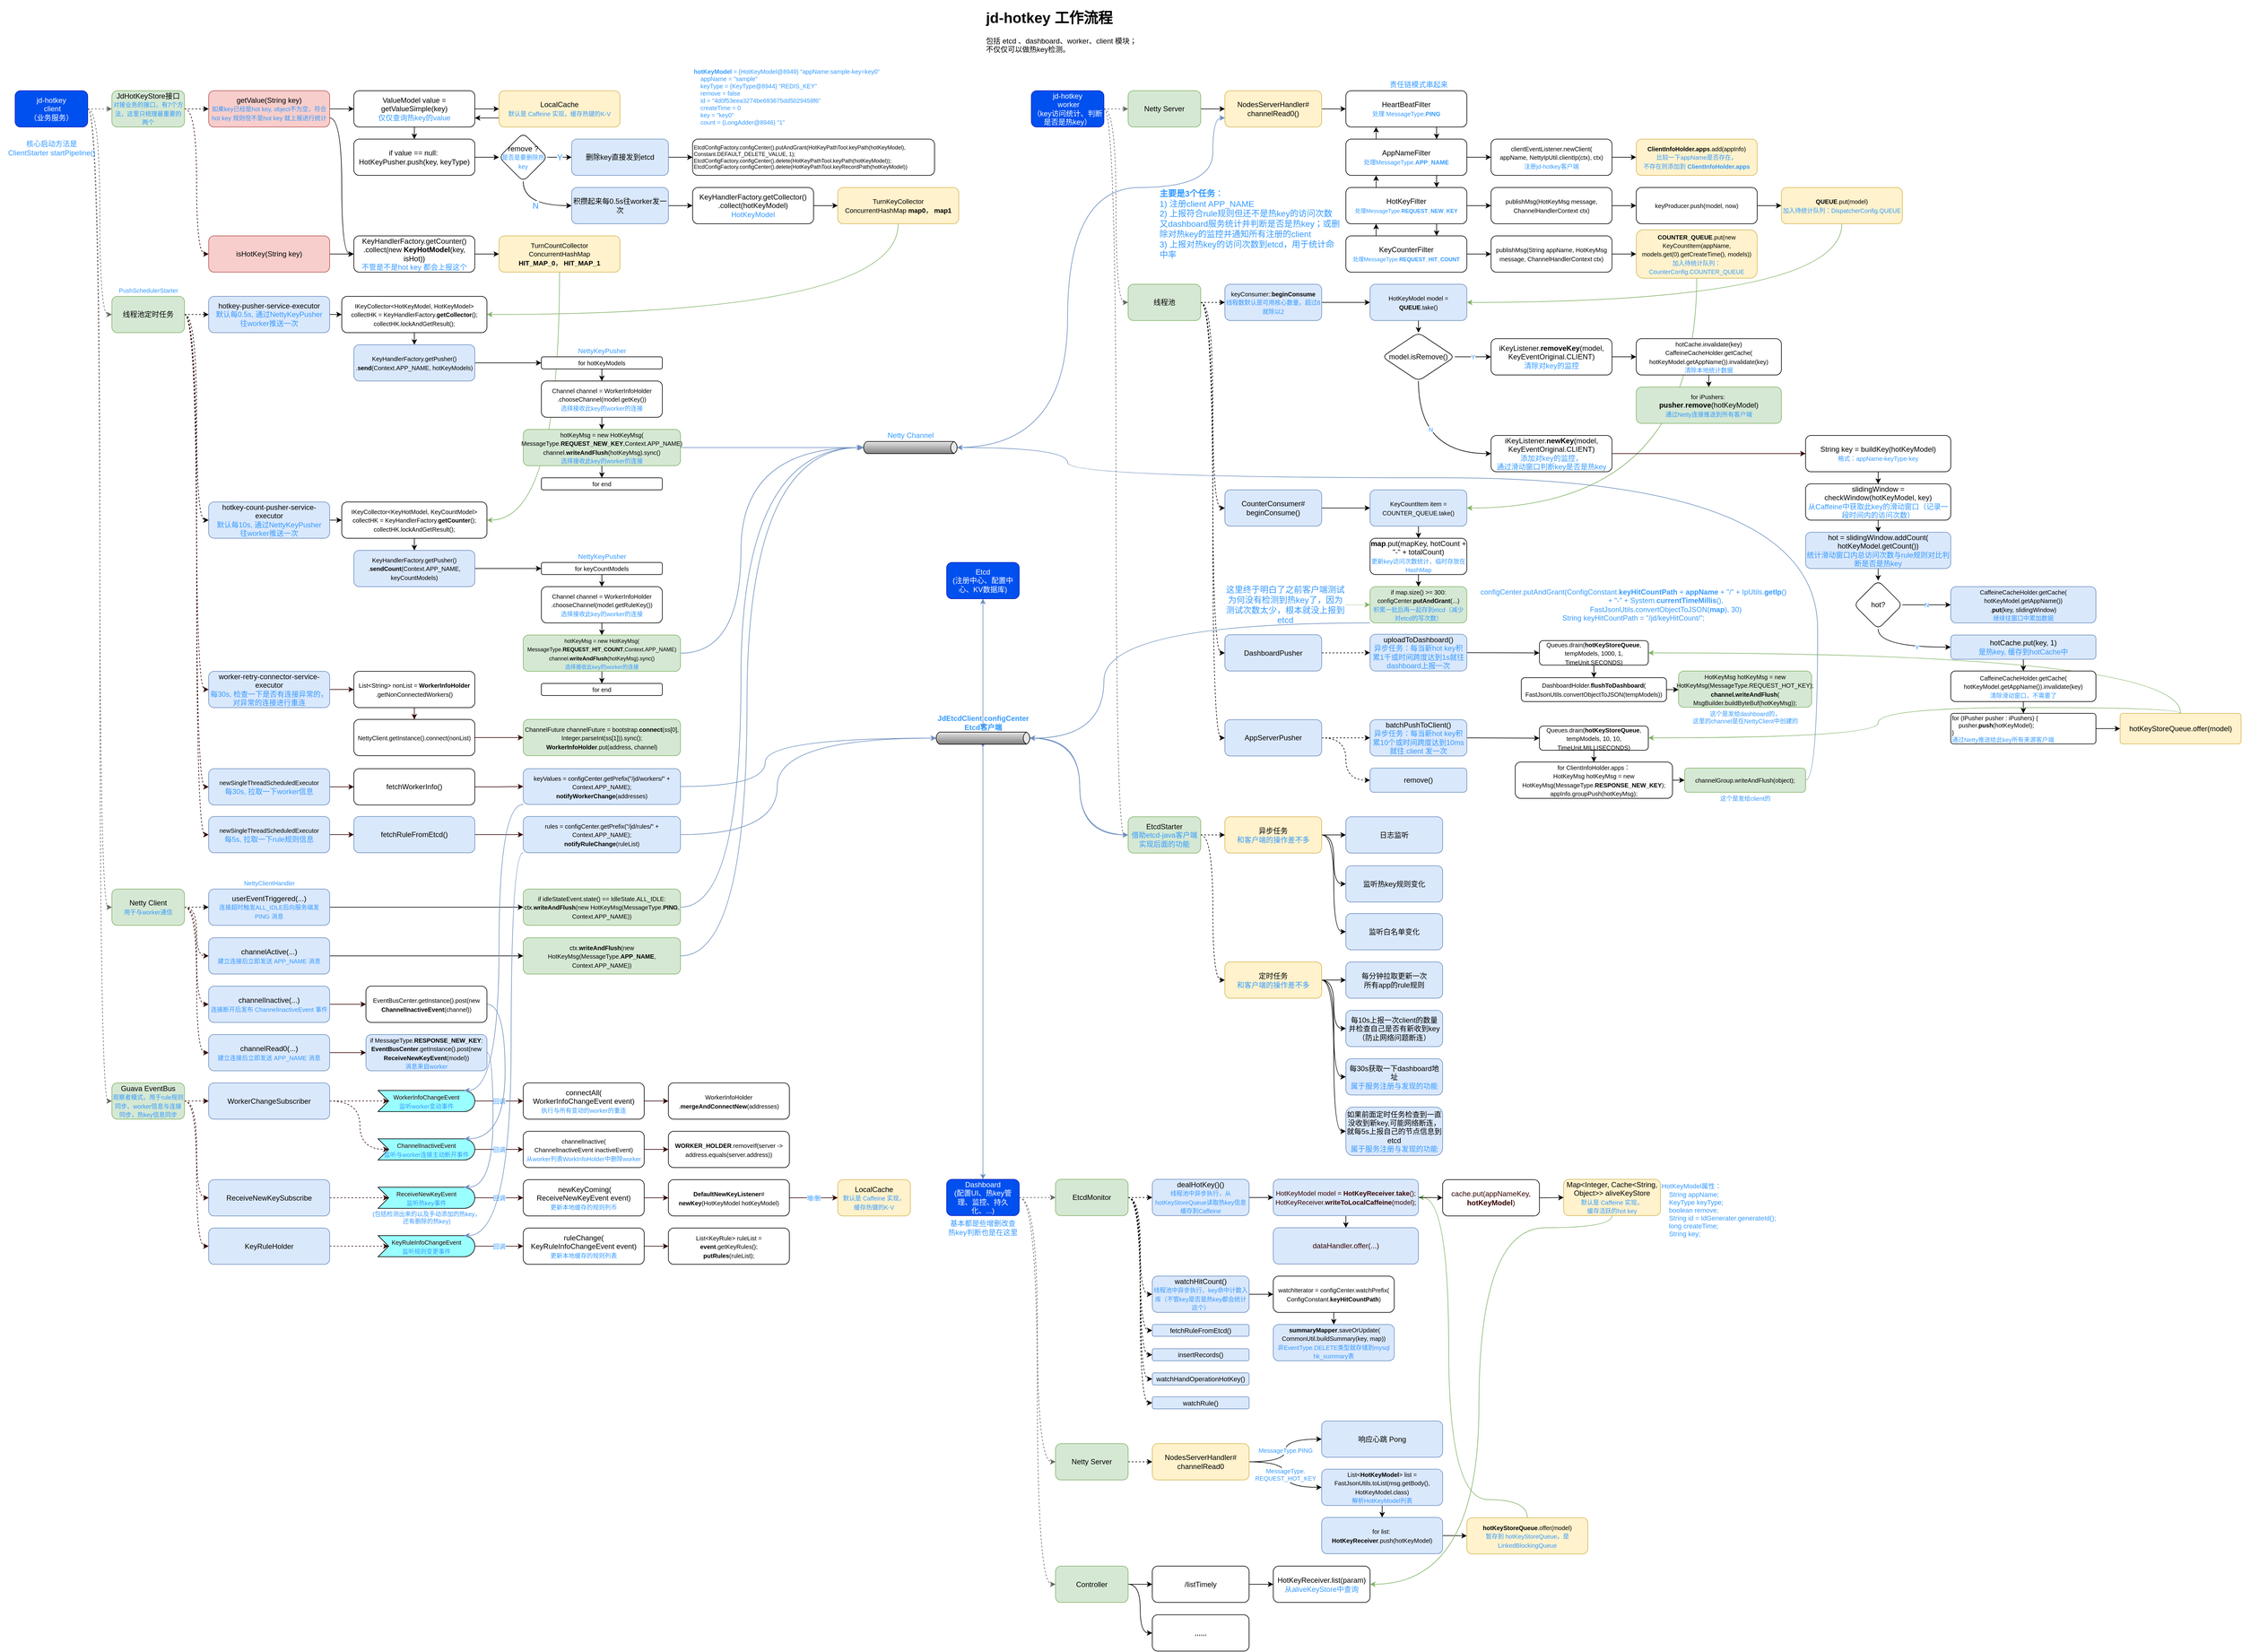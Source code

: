 <mxfile version="16.1.2" type="device"><diagram id="-nK9JvMHZn6Lz6oW_Ra4" name="第 1 页"><mxGraphModel dx="4011" dy="1018" grid="1" gridSize="10" guides="1" tooltips="1" connect="1" arrows="1" fold="1" page="1" pageScale="1" pageWidth="1169" pageHeight="827" math="0" shadow="0"><root><mxCell id="0"/><mxCell id="1" parent="0"/><mxCell id="IzYjYl6GN4_amZqirhNN-148" style="edgeStyle=orthogonalEdgeStyle;curved=1;rounded=0;orthogonalLoop=1;jettySize=auto;html=1;exitX=0.5;exitY=1;exitDx=0;exitDy=0;entryX=1;entryY=0.5;entryDx=0;entryDy=0;fontSize=12;fontColor=#3399FF;fillColor=#d5e8d4;strokeColor=#82b366;" edge="1" parent="1" source="IzYjYl6GN4_amZqirhNN-146" target="yYM20b8fRTNlaGVTkvJs-148"><mxGeometry relative="1" as="geometry"/></mxCell><mxCell id="IzYjYl6GN4_amZqirhNN-107" style="edgeStyle=orthogonalEdgeStyle;curved=1;rounded=0;orthogonalLoop=1;jettySize=auto;html=1;exitX=0.5;exitY=0;exitDx=0;exitDy=0;entryX=1;entryY=0.5;entryDx=0;entryDy=0;fontSize=10;fontColor=#3399FF;fillColor=#d5e8d4;strokeColor=#82b366;" edge="1" parent="1" source="IzYjYl6GN4_amZqirhNN-105" target="IzYjYl6GN4_amZqirhNN-100"><mxGeometry relative="1" as="geometry"/></mxCell><mxCell id="yYM20b8fRTNlaGVTkvJs-72" style="edgeStyle=orthogonalEdgeStyle;curved=1;rounded=0;orthogonalLoop=1;jettySize=auto;html=1;exitX=0.5;exitY=1;exitDx=0;exitDy=0;entryX=1;entryY=0.5;entryDx=0;entryDy=0;fontSize=10;fontColor=#3399FF;fillColor=#d5e8d4;strokeColor=#82b366;" parent="1" source="yYM20b8fRTNlaGVTkvJs-41" target="yYM20b8fRTNlaGVTkvJs-66" edge="1"><mxGeometry relative="1" as="geometry"/></mxCell><mxCell id="yYM20b8fRTNlaGVTkvJs-1" value="&lt;h1&gt;jd-hotkey 工作流程&lt;/h1&gt;&lt;p&gt;包括 etcd 、dashboard、worker、client 模块；&lt;br&gt;不仅仅可以做热key检测。&lt;/p&gt;" style="text;html=1;strokeColor=none;fillColor=none;spacing=5;spacingTop=-20;whiteSpace=wrap;overflow=hidden;rounded=0;" parent="1" vertex="1"><mxGeometry y="20" width="360" height="100" as="geometry"/></mxCell><mxCell id="yYM20b8fRTNlaGVTkvJs-9" value="" style="edgeStyle=orthogonalEdgeStyle;rounded=0;orthogonalLoop=1;jettySize=auto;html=1;" parent="1" source="yYM20b8fRTNlaGVTkvJs-4" target="yYM20b8fRTNlaGVTkvJs-8" edge="1"><mxGeometry relative="1" as="geometry"/></mxCell><mxCell id="yYM20b8fRTNlaGVTkvJs-4" value="Netty Server" style="whiteSpace=wrap;html=1;rounded=1;shadow=0;fillColor=#d5e8d4;strokeColor=#82b366;" parent="1" vertex="1"><mxGeometry x="240" y="160" width="120" height="60" as="geometry"/></mxCell><mxCell id="yYM20b8fRTNlaGVTkvJs-77" style="edgeStyle=orthogonalEdgeStyle;curved=1;rounded=0;orthogonalLoop=1;jettySize=auto;html=1;exitX=1;exitY=0.5;exitDx=0;exitDy=0;entryX=0;entryY=0.5;entryDx=0;entryDy=0;fontSize=14;fontColor=#3399FF;dashed=1;" parent="1" source="yYM20b8fRTNlaGVTkvJs-6" target="yYM20b8fRTNlaGVTkvJs-76" edge="1"><mxGeometry relative="1" as="geometry"/></mxCell><mxCell id="yYM20b8fRTNlaGVTkvJs-85" style="edgeStyle=orthogonalEdgeStyle;curved=1;rounded=0;orthogonalLoop=1;jettySize=auto;html=1;exitX=1;exitY=0.5;exitDx=0;exitDy=0;entryX=0;entryY=0.5;entryDx=0;entryDy=0;fontSize=14;fontColor=#3399FF;dashed=1;" parent="1" source="yYM20b8fRTNlaGVTkvJs-6" target="yYM20b8fRTNlaGVTkvJs-84" edge="1"><mxGeometry relative="1" as="geometry"/></mxCell><mxCell id="yYM20b8fRTNlaGVTkvJs-283" style="edgeStyle=orthogonalEdgeStyle;curved=1;rounded=0;orthogonalLoop=1;jettySize=auto;html=1;exitX=0;exitY=0.5;exitDx=0;exitDy=0;entryX=1;entryY=0.5;entryDx=-2.7;entryDy=0;fontSize=10;fontColor=#3399FF;strokeColor=#6c8ebf;fillColor=#dae8fc;entryPerimeter=0;" parent="1" source="yYM20b8fRTNlaGVTkvJs-6" edge="1" target="yYM20b8fRTNlaGVTkvJs-303"><mxGeometry relative="1" as="geometry"><mxPoint x="80.0" y="1110" as="targetPoint"/><Array as="points"><mxPoint x="160" y="1391"/><mxPoint x="160" y="1231"/></Array></mxGeometry></mxCell><mxCell id="yYM20b8fRTNlaGVTkvJs-6" value="EtcdStarter&lt;br&gt;&lt;font color=&quot;#3399ff&quot;&gt;借助etcd-java客户端实现后面的功能&lt;/font&gt;" style="rounded=1;whiteSpace=wrap;html=1;fillColor=#d5e8d4;strokeColor=#82b366;" parent="1" vertex="1"><mxGeometry x="240" y="1360.5" width="120" height="60" as="geometry"/></mxCell><mxCell id="yYM20b8fRTNlaGVTkvJs-11" value="" style="edgeStyle=orthogonalEdgeStyle;rounded=0;orthogonalLoop=1;jettySize=auto;html=1;curved=1;" parent="1" source="yYM20b8fRTNlaGVTkvJs-8" target="yYM20b8fRTNlaGVTkvJs-10" edge="1"><mxGeometry relative="1" as="geometry"/></mxCell><mxCell id="yYM20b8fRTNlaGVTkvJs-8" value="NodesServerHandler#&lt;br&gt;channelRead0()" style="whiteSpace=wrap;html=1;rounded=1;fillColor=#fff2cc;strokeColor=#d6b656;" parent="1" vertex="1"><mxGeometry x="400" y="160" width="160" height="60" as="geometry"/></mxCell><mxCell id="yYM20b8fRTNlaGVTkvJs-21" style="edgeStyle=orthogonalEdgeStyle;curved=1;rounded=0;orthogonalLoop=1;jettySize=auto;html=1;exitX=0.75;exitY=1;exitDx=0;exitDy=0;entryX=0.75;entryY=0;entryDx=0;entryDy=0;" parent="1" source="yYM20b8fRTNlaGVTkvJs-10" target="yYM20b8fRTNlaGVTkvJs-12" edge="1"><mxGeometry relative="1" as="geometry"/></mxCell><mxCell id="yYM20b8fRTNlaGVTkvJs-10" value="HeartBeatFilter&lt;br&gt;&lt;font color=&quot;#3399ff&quot; style=&quot;font-size: 10px&quot;&gt;处理 MessageType.&lt;b&gt;PING&lt;/b&gt;&lt;/font&gt;" style="whiteSpace=wrap;html=1;rounded=1;" parent="1" vertex="1"><mxGeometry x="600" y="160" width="200" height="60" as="geometry"/></mxCell><mxCell id="yYM20b8fRTNlaGVTkvJs-22" style="edgeStyle=orthogonalEdgeStyle;curved=1;rounded=0;orthogonalLoop=1;jettySize=auto;html=1;exitX=0.75;exitY=1;exitDx=0;exitDy=0;entryX=0.75;entryY=0;entryDx=0;entryDy=0;" parent="1" source="yYM20b8fRTNlaGVTkvJs-12" target="yYM20b8fRTNlaGVTkvJs-14" edge="1"><mxGeometry relative="1" as="geometry"/></mxCell><mxCell id="yYM20b8fRTNlaGVTkvJs-26" style="edgeStyle=orthogonalEdgeStyle;curved=1;rounded=0;orthogonalLoop=1;jettySize=auto;html=1;exitX=0.25;exitY=0;exitDx=0;exitDy=0;entryX=0.25;entryY=1;entryDx=0;entryDy=0;" parent="1" source="yYM20b8fRTNlaGVTkvJs-12" target="yYM20b8fRTNlaGVTkvJs-10" edge="1"><mxGeometry relative="1" as="geometry"/></mxCell><mxCell id="yYM20b8fRTNlaGVTkvJs-29" value="" style="edgeStyle=orthogonalEdgeStyle;curved=1;rounded=0;orthogonalLoop=1;jettySize=auto;html=1;fontColor=#3399FF;" parent="1" source="yYM20b8fRTNlaGVTkvJs-12" target="yYM20b8fRTNlaGVTkvJs-28" edge="1"><mxGeometry relative="1" as="geometry"/></mxCell><mxCell id="yYM20b8fRTNlaGVTkvJs-12" value="AppNameFilter&lt;br&gt;&lt;font style=&quot;font-size: 10px&quot; color=&quot;#3399ff&quot;&gt;处理MessageType.&lt;b&gt;APP_NAME&lt;/b&gt;&lt;/font&gt;" style="whiteSpace=wrap;html=1;rounded=1;" parent="1" vertex="1"><mxGeometry x="600" y="240" width="200" height="60" as="geometry"/></mxCell><mxCell id="yYM20b8fRTNlaGVTkvJs-23" style="edgeStyle=orthogonalEdgeStyle;curved=1;rounded=0;orthogonalLoop=1;jettySize=auto;html=1;exitX=0.75;exitY=1;exitDx=0;exitDy=0;entryX=0.75;entryY=0;entryDx=0;entryDy=0;" parent="1" source="yYM20b8fRTNlaGVTkvJs-14" target="yYM20b8fRTNlaGVTkvJs-16" edge="1"><mxGeometry relative="1" as="geometry"/></mxCell><mxCell id="yYM20b8fRTNlaGVTkvJs-25" style="edgeStyle=orthogonalEdgeStyle;curved=1;rounded=0;orthogonalLoop=1;jettySize=auto;html=1;exitX=0.25;exitY=0;exitDx=0;exitDy=0;entryX=0.25;entryY=1;entryDx=0;entryDy=0;" parent="1" source="yYM20b8fRTNlaGVTkvJs-14" target="yYM20b8fRTNlaGVTkvJs-12" edge="1"><mxGeometry relative="1" as="geometry"/></mxCell><mxCell id="yYM20b8fRTNlaGVTkvJs-31" value="" style="edgeStyle=orthogonalEdgeStyle;curved=1;rounded=0;orthogonalLoop=1;jettySize=auto;html=1;fontSize=10;fontColor=#3399FF;" parent="1" source="yYM20b8fRTNlaGVTkvJs-14" target="yYM20b8fRTNlaGVTkvJs-30" edge="1"><mxGeometry relative="1" as="geometry"/></mxCell><mxCell id="yYM20b8fRTNlaGVTkvJs-14" value="HotKeyFilter&lt;br&gt;&lt;font style=&quot;font-size: 9px&quot; color=&quot;#3399ff&quot;&gt;处理MessageType.&lt;b&gt;REQUEST_NEW_KEY&lt;/b&gt;&lt;/font&gt;" style="whiteSpace=wrap;html=1;rounded=1;" parent="1" vertex="1"><mxGeometry x="600" y="320" width="200" height="60" as="geometry"/></mxCell><mxCell id="yYM20b8fRTNlaGVTkvJs-24" style="edgeStyle=orthogonalEdgeStyle;curved=1;rounded=0;orthogonalLoop=1;jettySize=auto;html=1;exitX=0.25;exitY=0;exitDx=0;exitDy=0;entryX=0.25;entryY=1;entryDx=0;entryDy=0;" parent="1" source="yYM20b8fRTNlaGVTkvJs-16" target="yYM20b8fRTNlaGVTkvJs-14" edge="1"><mxGeometry relative="1" as="geometry"/></mxCell><mxCell id="yYM20b8fRTNlaGVTkvJs-33" value="" style="edgeStyle=orthogonalEdgeStyle;curved=1;rounded=0;orthogonalLoop=1;jettySize=auto;html=1;fontSize=10;fontColor=#3399FF;" parent="1" source="yYM20b8fRTNlaGVTkvJs-16" target="yYM20b8fRTNlaGVTkvJs-32" edge="1"><mxGeometry relative="1" as="geometry"/></mxCell><mxCell id="yYM20b8fRTNlaGVTkvJs-16" value="KeyCounterFilter&lt;br&gt;&lt;font color=&quot;#3399ff&quot; style=&quot;font-size: 9px&quot;&gt;处理MessageType.&lt;b&gt;REQUEST_HIT_COUNT&lt;/b&gt;&lt;/font&gt;" style="whiteSpace=wrap;html=1;rounded=1;" parent="1" vertex="1"><mxGeometry x="600" y="400" width="200" height="60" as="geometry"/></mxCell><mxCell id="yYM20b8fRTNlaGVTkvJs-27" value="&lt;font color=&quot;#3399ff&quot;&gt;责任链模式串起来&lt;/font&gt;" style="text;html=1;align=center;verticalAlign=middle;resizable=0;points=[];autosize=1;strokeColor=none;fillColor=none;" parent="1" vertex="1"><mxGeometry x="665" y="140" width="110" height="20" as="geometry"/></mxCell><mxCell id="yYM20b8fRTNlaGVTkvJs-36" value="" style="edgeStyle=orthogonalEdgeStyle;curved=1;rounded=0;orthogonalLoop=1;jettySize=auto;html=1;fontSize=9;fontColor=#3399FF;" parent="1" source="yYM20b8fRTNlaGVTkvJs-28" target="yYM20b8fRTNlaGVTkvJs-35" edge="1"><mxGeometry relative="1" as="geometry"/></mxCell><mxCell id="yYM20b8fRTNlaGVTkvJs-28" value="&lt;font style=&quot;font-size: 10px&quot;&gt;clientEventListener.newClient(&lt;br&gt;appName, NettyIpUtil.clientIp(ctx), ctx)&lt;br&gt;&lt;font color=&quot;#3399ff&quot;&gt;注册jd-hotkey客户端&lt;/font&gt;&lt;br&gt;&lt;/font&gt;" style="whiteSpace=wrap;html=1;rounded=1;" parent="1" vertex="1"><mxGeometry x="840" y="240" width="200" height="60" as="geometry"/></mxCell><mxCell id="yYM20b8fRTNlaGVTkvJs-38" value="" style="edgeStyle=orthogonalEdgeStyle;curved=1;rounded=0;orthogonalLoop=1;jettySize=auto;html=1;fontSize=9;fontColor=#3399FF;" parent="1" source="yYM20b8fRTNlaGVTkvJs-30" target="yYM20b8fRTNlaGVTkvJs-37" edge="1"><mxGeometry relative="1" as="geometry"/></mxCell><mxCell id="yYM20b8fRTNlaGVTkvJs-30" value="&lt;font style=&quot;font-size: 10px&quot;&gt;publishMsg(HotKeyMsg message, ChannelHandlerContext ctx)&lt;/font&gt;" style="whiteSpace=wrap;html=1;rounded=1;" parent="1" vertex="1"><mxGeometry x="840" y="320" width="200" height="60" as="geometry"/></mxCell><mxCell id="yYM20b8fRTNlaGVTkvJs-42" value="" style="edgeStyle=orthogonalEdgeStyle;curved=1;rounded=0;orthogonalLoop=1;jettySize=auto;html=1;fontSize=9;fontColor=#3399FF;" parent="1" source="yYM20b8fRTNlaGVTkvJs-32" target="yYM20b8fRTNlaGVTkvJs-41" edge="1"><mxGeometry relative="1" as="geometry"/></mxCell><mxCell id="yYM20b8fRTNlaGVTkvJs-32" value="&lt;font style=&quot;font-size: 10px&quot;&gt;publishMsg(String appName, HotKeyMsg message, ChannelHandlerContext ctx)&lt;/font&gt;" style="whiteSpace=wrap;html=1;rounded=1;" parent="1" vertex="1"><mxGeometry x="840" y="400" width="200" height="60" as="geometry"/></mxCell><mxCell id="yYM20b8fRTNlaGVTkvJs-35" value="&lt;span style=&quot;font-size: 10px&quot;&gt;&lt;b&gt;ClientInfoHolder.apps&lt;/b&gt;.add(appInfo)&lt;/span&gt;&lt;br&gt;&lt;font color=&quot;#3399ff&quot;&gt;&lt;span style=&quot;font-size: 10px&quot;&gt;比较一下appName是否存在，&lt;/span&gt;&lt;br&gt;&lt;span style=&quot;font-size: 10px&quot;&gt;不存在则添加到&amp;nbsp;&lt;/span&gt;&lt;span style=&quot;font-size: 10px&quot;&gt;&lt;b&gt;ClientInfoHolder.apps&lt;/b&gt;&lt;/span&gt;&lt;/font&gt;" style="whiteSpace=wrap;html=1;rounded=1;fillColor=#fff2cc;strokeColor=#d6b656;" parent="1" vertex="1"><mxGeometry x="1080" y="240" width="200" height="60" as="geometry"/></mxCell><mxCell id="yYM20b8fRTNlaGVTkvJs-40" value="" style="edgeStyle=orthogonalEdgeStyle;curved=1;rounded=0;orthogonalLoop=1;jettySize=auto;html=1;fontSize=9;fontColor=#3399FF;" parent="1" source="yYM20b8fRTNlaGVTkvJs-37" target="yYM20b8fRTNlaGVTkvJs-39" edge="1"><mxGeometry relative="1" as="geometry"/></mxCell><mxCell id="yYM20b8fRTNlaGVTkvJs-37" value="&lt;font style=&quot;font-size: 10px&quot;&gt;keyProducer.push(model, now)&lt;/font&gt;" style="whiteSpace=wrap;html=1;rounded=1;" parent="1" vertex="1"><mxGeometry x="1080" y="320" width="200" height="60" as="geometry"/></mxCell><mxCell id="yYM20b8fRTNlaGVTkvJs-55" style="edgeStyle=orthogonalEdgeStyle;curved=1;rounded=0;orthogonalLoop=1;jettySize=auto;html=1;exitX=0.5;exitY=1;exitDx=0;exitDy=0;entryX=1;entryY=0.5;entryDx=0;entryDy=0;fontSize=10;fontColor=#3399FF;fillColor=#d5e8d4;strokeColor=#82b366;" parent="1" source="yYM20b8fRTNlaGVTkvJs-39" target="yYM20b8fRTNlaGVTkvJs-46" edge="1"><mxGeometry relative="1" as="geometry"/></mxCell><mxCell id="yYM20b8fRTNlaGVTkvJs-39" value="&lt;font&gt;&lt;span style=&quot;font-size: 10px&quot;&gt;&lt;b&gt;QUEUE&lt;/b&gt;.put(model)&lt;/span&gt;&lt;br&gt;&lt;span style=&quot;font-size: 10px&quot;&gt;&lt;font color=&quot;#3399ff&quot;&gt;加入待统计队列：DispatcherConfig.QUEUE&lt;/font&gt;&lt;/span&gt;&lt;br&gt;&lt;/font&gt;" style="whiteSpace=wrap;html=1;rounded=1;fillColor=#fff2cc;strokeColor=#d6b656;" parent="1" vertex="1"><mxGeometry x="1320" y="320" width="200" height="60" as="geometry"/></mxCell><mxCell id="yYM20b8fRTNlaGVTkvJs-41" value="&lt;font&gt;&lt;b style=&quot;font-size: 10px&quot;&gt;COUNTER_QUEUE&lt;/b&gt;&lt;span style=&quot;font-size: 10px&quot;&gt;.put(new KeyCountItem(appName, models.get(0).getCreateTime(), models))&lt;/span&gt;&lt;br&gt;&lt;font color=&quot;#3399ff&quot;&gt;&lt;span style=&quot;font-size: 10px&quot;&gt;加入待统计队列：CounterConfig.&lt;/span&gt;&lt;/font&gt;&lt;font color=&quot;#3399ff&quot;&gt;&lt;span style=&quot;font-size: 10px&quot;&gt;COUNTER_QUEUE&lt;/span&gt;&lt;/font&gt;&lt;br&gt;&lt;/font&gt;" style="whiteSpace=wrap;html=1;rounded=1;fillColor=#fff2cc;strokeColor=#d6b656;" parent="1" vertex="1"><mxGeometry x="1080" y="390" width="200" height="80" as="geometry"/></mxCell><mxCell id="yYM20b8fRTNlaGVTkvJs-45" value="" style="edgeStyle=orthogonalEdgeStyle;curved=1;rounded=0;orthogonalLoop=1;jettySize=auto;html=1;fontSize=9;fontColor=#3399FF;dashed=1;" parent="1" source="yYM20b8fRTNlaGVTkvJs-43" target="yYM20b8fRTNlaGVTkvJs-44" edge="1"><mxGeometry relative="1" as="geometry"/></mxCell><mxCell id="yYM20b8fRTNlaGVTkvJs-63" style="edgeStyle=orthogonalEdgeStyle;curved=1;rounded=0;orthogonalLoop=1;jettySize=auto;html=1;exitX=1;exitY=0.5;exitDx=0;exitDy=0;entryX=0;entryY=0.5;entryDx=0;entryDy=0;fontSize=10;fontColor=#3399FF;dashed=1;" parent="1" source="yYM20b8fRTNlaGVTkvJs-43" target="yYM20b8fRTNlaGVTkvJs-62" edge="1"><mxGeometry relative="1" as="geometry"/></mxCell><mxCell id="IzYjYl6GN4_amZqirhNN-99" style="edgeStyle=orthogonalEdgeStyle;curved=1;rounded=0;orthogonalLoop=1;jettySize=auto;html=1;exitX=1;exitY=0.5;exitDx=0;exitDy=0;entryX=0;entryY=0.5;entryDx=0;entryDy=0;fontSize=11;fontColor=#3399FF;dashed=1;" edge="1" parent="1" source="yYM20b8fRTNlaGVTkvJs-43" target="IzYjYl6GN4_amZqirhNN-98"><mxGeometry relative="1" as="geometry"/></mxCell><mxCell id="IzYjYl6GN4_amZqirhNN-113" style="edgeStyle=orthogonalEdgeStyle;curved=1;rounded=0;orthogonalLoop=1;jettySize=auto;html=1;exitX=1;exitY=0.5;exitDx=0;exitDy=0;entryX=0;entryY=0.5;entryDx=0;entryDy=0;fontSize=10;fontColor=#3399FF;dashed=1;" edge="1" parent="1" source="yYM20b8fRTNlaGVTkvJs-43" target="IzYjYl6GN4_amZqirhNN-108"><mxGeometry relative="1" as="geometry"/></mxCell><mxCell id="yYM20b8fRTNlaGVTkvJs-43" value="线程池" style="whiteSpace=wrap;html=1;rounded=1;fillColor=#d5e8d4;strokeColor=#82b366;" parent="1" vertex="1"><mxGeometry x="240" y="480" width="120" height="60" as="geometry"/></mxCell><mxCell id="yYM20b8fRTNlaGVTkvJs-47" value="" style="edgeStyle=orthogonalEdgeStyle;curved=1;rounded=0;orthogonalLoop=1;jettySize=auto;html=1;fontSize=10;fontColor=#3399FF;" parent="1" source="yYM20b8fRTNlaGVTkvJs-44" target="yYM20b8fRTNlaGVTkvJs-46" edge="1"><mxGeometry relative="1" as="geometry"/></mxCell><mxCell id="yYM20b8fRTNlaGVTkvJs-44" value="&lt;font style=&quot;font-size: 10px&quot;&gt;keyConsumer::&lt;b&gt;beginConsume&lt;/b&gt;&lt;br&gt;&lt;font color=&quot;#3399ff&quot;&gt;线程数默认是可用核心数量，超过8就除以2&lt;/font&gt;&lt;br&gt;&lt;/font&gt;" style="whiteSpace=wrap;html=1;rounded=1;fillColor=#dae8fc;strokeColor=#6c8ebf;" parent="1" vertex="1"><mxGeometry x="400" y="480" width="160" height="60" as="geometry"/></mxCell><mxCell id="yYM20b8fRTNlaGVTkvJs-49" value="" style="edgeStyle=orthogonalEdgeStyle;curved=1;rounded=0;orthogonalLoop=1;jettySize=auto;html=1;fontSize=10;fontColor=#3399FF;" parent="1" source="yYM20b8fRTNlaGVTkvJs-46" target="yYM20b8fRTNlaGVTkvJs-48" edge="1"><mxGeometry relative="1" as="geometry"/></mxCell><mxCell id="yYM20b8fRTNlaGVTkvJs-46" value="&lt;span style=&quot;font-size: 10px&quot;&gt;HotKeyModel model = &lt;b&gt;QUEUE&lt;/b&gt;.take()&lt;/span&gt;" style="whiteSpace=wrap;html=1;rounded=1;fillColor=#dae8fc;strokeColor=#6c8ebf;" parent="1" vertex="1"><mxGeometry x="640" y="480" width="160" height="60" as="geometry"/></mxCell><mxCell id="yYM20b8fRTNlaGVTkvJs-51" value="Y" style="edgeStyle=orthogonalEdgeStyle;curved=1;rounded=0;orthogonalLoop=1;jettySize=auto;html=1;fontSize=10;fontColor=#3399FF;" parent="1" source="yYM20b8fRTNlaGVTkvJs-48" target="yYM20b8fRTNlaGVTkvJs-50" edge="1"><mxGeometry relative="1" as="geometry"/></mxCell><mxCell id="yYM20b8fRTNlaGVTkvJs-53" value="N" style="edgeStyle=orthogonalEdgeStyle;curved=1;rounded=0;orthogonalLoop=1;jettySize=auto;html=1;exitX=0.5;exitY=1;exitDx=0;exitDy=0;entryX=0;entryY=0.5;entryDx=0;entryDy=0;fontSize=10;fontColor=#3399FF;" parent="1" source="yYM20b8fRTNlaGVTkvJs-48" target="yYM20b8fRTNlaGVTkvJs-52" edge="1"><mxGeometry x="-0.333" y="20" relative="1" as="geometry"><mxPoint as="offset"/></mxGeometry></mxCell><mxCell id="yYM20b8fRTNlaGVTkvJs-48" value="model.isRemove()" style="rhombus;whiteSpace=wrap;html=1;rounded=1;" parent="1" vertex="1"><mxGeometry x="660" y="560" width="120" height="80" as="geometry"/></mxCell><mxCell id="yYM20b8fRTNlaGVTkvJs-57" value="" style="edgeStyle=orthogonalEdgeStyle;curved=1;rounded=0;orthogonalLoop=1;jettySize=auto;html=1;fontSize=10;fontColor=#3399FF;" parent="1" source="yYM20b8fRTNlaGVTkvJs-50" target="yYM20b8fRTNlaGVTkvJs-56" edge="1"><mxGeometry relative="1" as="geometry"/></mxCell><mxCell id="yYM20b8fRTNlaGVTkvJs-50" value="iKeyListener.&lt;b&gt;removeKey&lt;/b&gt;(model, KeyEventOriginal.CLIENT)&lt;br&gt;&lt;font color=&quot;#3399ff&quot;&gt;清除对key的监控&lt;/font&gt;" style="whiteSpace=wrap;html=1;rounded=1;" parent="1" vertex="1"><mxGeometry x="840" y="570" width="200" height="60" as="geometry"/></mxCell><mxCell id="yYM20b8fRTNlaGVTkvJs-297" value="" style="edgeStyle=orthogonalEdgeStyle;curved=1;rounded=0;orthogonalLoop=1;jettySize=auto;html=1;fontSize=10;fontColor=#3399FF;strokeColor=#330000;" parent="1" source="yYM20b8fRTNlaGVTkvJs-52" target="yYM20b8fRTNlaGVTkvJs-296" edge="1"><mxGeometry relative="1" as="geometry"/></mxCell><mxCell id="yYM20b8fRTNlaGVTkvJs-52" value="iKeyListener.&lt;b&gt;newKey&lt;/b&gt;(model, KeyEventOriginal.CLIENT)&lt;br&gt;&lt;font color=&quot;#3399ff&quot;&gt;添加对key的监控，&lt;br&gt;通过滑动窗口判断key是否是热key&lt;/font&gt;" style="whiteSpace=wrap;html=1;rounded=1;" parent="1" vertex="1"><mxGeometry x="840" y="730" width="200" height="60" as="geometry"/></mxCell><mxCell id="yYM20b8fRTNlaGVTkvJs-59" value="" style="edgeStyle=orthogonalEdgeStyle;curved=1;rounded=0;orthogonalLoop=1;jettySize=auto;html=1;fontSize=10;fontColor=#3399FF;" parent="1" source="yYM20b8fRTNlaGVTkvJs-56" target="yYM20b8fRTNlaGVTkvJs-58" edge="1"><mxGeometry relative="1" as="geometry"/></mxCell><mxCell id="yYM20b8fRTNlaGVTkvJs-56" value="&lt;font style=&quot;font-size: 10px&quot;&gt;hotCache.invalidate(key)&lt;br&gt;CaffeineCacheHolder.getCache(&lt;br&gt;hotKeyModel.getAppName()).invalidate(key)&lt;br&gt;&lt;font color=&quot;#3399ff&quot;&gt;清除本地统计数据&lt;/font&gt;&lt;br&gt;&lt;/font&gt;" style="whiteSpace=wrap;html=1;rounded=1;" parent="1" vertex="1"><mxGeometry x="1080" y="570" width="240" height="60" as="geometry"/></mxCell><mxCell id="yYM20b8fRTNlaGVTkvJs-58" value="&lt;span style=&quot;font-size: 10px&quot;&gt;for iPushers:&amp;nbsp;&lt;br&gt;&lt;/span&gt;&lt;b&gt;pusher&lt;/b&gt;.&lt;b&gt;remove&lt;/b&gt;(hotKeyModel)&lt;br&gt;&lt;font style=&quot;font-size: 10px&quot; color=&quot;#3399ff&quot;&gt;通过Netty连接推送到所有客户端&lt;/font&gt;" style="whiteSpace=wrap;html=1;rounded=1;fillColor=#d5e8d4;strokeColor=#82b366;" parent="1" vertex="1"><mxGeometry x="1080" y="650" width="240" height="60" as="geometry"/></mxCell><mxCell id="yYM20b8fRTNlaGVTkvJs-67" value="" style="edgeStyle=orthogonalEdgeStyle;curved=1;rounded=0;orthogonalLoop=1;jettySize=auto;html=1;fontSize=12;fontColor=#3399FF;" parent="1" source="yYM20b8fRTNlaGVTkvJs-62" target="yYM20b8fRTNlaGVTkvJs-66" edge="1"><mxGeometry relative="1" as="geometry"/></mxCell><mxCell id="yYM20b8fRTNlaGVTkvJs-62" value="&lt;font&gt;&lt;font style=&quot;font-size: 12px&quot;&gt;CounterConsumer#&lt;br&gt;beginConsume()&lt;/font&gt;&lt;br&gt;&lt;/font&gt;" style="whiteSpace=wrap;html=1;rounded=1;fillColor=#dae8fc;strokeColor=#6c8ebf;" parent="1" vertex="1"><mxGeometry x="400" y="820" width="160" height="60" as="geometry"/></mxCell><mxCell id="yYM20b8fRTNlaGVTkvJs-195" style="edgeStyle=orthogonalEdgeStyle;curved=1;rounded=0;orthogonalLoop=1;jettySize=auto;html=1;exitX=1;exitY=0.5;exitDx=0;exitDy=0;entryX=0;entryY=0.5;entryDx=0;entryDy=0;dashed=1;fontSize=10;fontColor=#3399FF;fillColor=#f5f5f5;strokeColor=#666666;" parent="1" source="yYM20b8fRTNlaGVTkvJs-64" target="yYM20b8fRTNlaGVTkvJs-4" edge="1"><mxGeometry relative="1" as="geometry"/></mxCell><mxCell id="yYM20b8fRTNlaGVTkvJs-196" style="edgeStyle=orthogonalEdgeStyle;curved=1;rounded=0;orthogonalLoop=1;jettySize=auto;html=1;exitX=1;exitY=0.5;exitDx=0;exitDy=0;entryX=0;entryY=0.5;entryDx=0;entryDy=0;dashed=1;fontSize=10;fontColor=#3399FF;fillColor=#f5f5f5;strokeColor=#666666;" parent="1" source="yYM20b8fRTNlaGVTkvJs-64" target="yYM20b8fRTNlaGVTkvJs-43" edge="1"><mxGeometry relative="1" as="geometry"/></mxCell><mxCell id="yYM20b8fRTNlaGVTkvJs-197" style="edgeStyle=orthogonalEdgeStyle;curved=1;rounded=0;orthogonalLoop=1;jettySize=auto;html=1;exitX=1;exitY=0.5;exitDx=0;exitDy=0;entryX=0;entryY=0.5;entryDx=0;entryDy=0;dashed=1;fontSize=10;fontColor=#3399FF;fillColor=#f5f5f5;strokeColor=#666666;" parent="1" source="yYM20b8fRTNlaGVTkvJs-64" target="yYM20b8fRTNlaGVTkvJs-6" edge="1"><mxGeometry relative="1" as="geometry"/></mxCell><mxCell id="yYM20b8fRTNlaGVTkvJs-64" value="jd-hotkey&lt;br&gt;&amp;nbsp;worker&lt;br&gt;（key访问统计、判断是否是热key）" style="rounded=1;whiteSpace=wrap;html=1;fillColor=#0050ef;fontColor=#ffffff;strokeColor=#001DBC;" parent="1" vertex="1"><mxGeometry x="80" y="160" width="120" height="60" as="geometry"/></mxCell><mxCell id="yYM20b8fRTNlaGVTkvJs-69" value="" style="edgeStyle=orthogonalEdgeStyle;curved=1;rounded=0;orthogonalLoop=1;jettySize=auto;html=1;fontSize=12;fontColor=#3399FF;" parent="1" source="yYM20b8fRTNlaGVTkvJs-66" target="yYM20b8fRTNlaGVTkvJs-68" edge="1"><mxGeometry relative="1" as="geometry"/></mxCell><mxCell id="yYM20b8fRTNlaGVTkvJs-66" value="&lt;font&gt;&lt;font style=&quot;font-size: 10px&quot;&gt;KeyCountItem item = COUNTER_QUEUE.take()&lt;/font&gt;&lt;br&gt;&lt;/font&gt;" style="whiteSpace=wrap;html=1;rounded=1;fillColor=#dae8fc;strokeColor=#6c8ebf;" parent="1" vertex="1"><mxGeometry x="640" y="820" width="160" height="60" as="geometry"/></mxCell><mxCell id="yYM20b8fRTNlaGVTkvJs-71" value="" style="edgeStyle=orthogonalEdgeStyle;curved=1;rounded=0;orthogonalLoop=1;jettySize=auto;html=1;fontSize=10;fontColor=#3399FF;" parent="1" source="yYM20b8fRTNlaGVTkvJs-68" target="yYM20b8fRTNlaGVTkvJs-70" edge="1"><mxGeometry relative="1" as="geometry"/></mxCell><mxCell id="yYM20b8fRTNlaGVTkvJs-68" value="&lt;font&gt;&lt;font style=&quot;font-size: 12px&quot;&gt;&lt;b&gt;map&lt;/b&gt;.put(mapKey, hotCount + &quot;-&quot; + totalCount)&lt;br&gt;&lt;/font&gt;&lt;font color=&quot;#3399ff&quot; style=&quot;font-size: 10px&quot;&gt;更新key访问次数统计，临时存放在HashMap&lt;/font&gt;&lt;br&gt;&lt;/font&gt;" style="whiteSpace=wrap;html=1;rounded=1;" parent="1" vertex="1"><mxGeometry x="640" y="900" width="160" height="60" as="geometry"/></mxCell><mxCell id="yYM20b8fRTNlaGVTkvJs-302" style="edgeStyle=orthogonalEdgeStyle;curved=1;rounded=0;orthogonalLoop=1;jettySize=auto;html=1;exitX=0;exitY=1;exitDx=0;exitDy=0;fontSize=12;fontColor=#3399FF;strokeColor=#6c8ebf;fillColor=#dae8fc;entryX=1;entryY=0.5;entryDx=-2.7;entryDy=0;entryPerimeter=0;" parent="1" source="yYM20b8fRTNlaGVTkvJs-70" target="yYM20b8fRTNlaGVTkvJs-303" edge="1"><mxGeometry relative="1" as="geometry"><mxPoint x="70" y="1110" as="targetPoint"/><Array as="points"><mxPoint x="200" y="1040"/><mxPoint x="200" y="1231"/></Array></mxGeometry></mxCell><mxCell id="yYM20b8fRTNlaGVTkvJs-70" value="&lt;font style=&quot;font-size: 10px&quot;&gt;if&amp;nbsp;map.size() &amp;gt;= 300:&lt;br&gt;configCenter.&lt;b&gt;putAndGrant&lt;/b&gt;(...)&lt;br&gt;&lt;font color=&quot;#3399ff&quot;&gt;积累一批后再一起存到etcd（减少对etcd的写次数）&lt;/font&gt;&lt;br&gt;&lt;/font&gt;" style="whiteSpace=wrap;html=1;rounded=1;fillColor=#d5e8d4;strokeColor=#82b366;" parent="1" vertex="1"><mxGeometry x="640" y="980" width="160" height="60" as="geometry"/></mxCell><mxCell id="yYM20b8fRTNlaGVTkvJs-73" value="&lt;font style=&quot;font-size: 14px&quot;&gt;&lt;b&gt;主要是3个任务&lt;/b&gt;：&lt;br&gt;1) 注册client APP_NAME&lt;br&gt;2) 上报符合rule规则但还不是热key的访问次数又dashboard服务统计并判断是否是热key；或删除对热key的监控并通知所有注册的client&lt;br&gt;3) 上报对热key的访问次数到etcd，用于统计命中率&lt;/font&gt;" style="text;html=1;strokeColor=none;fillColor=none;align=left;verticalAlign=middle;whiteSpace=wrap;rounded=0;shadow=0;fontSize=10;fontColor=#3399FF;" parent="1" vertex="1"><mxGeometry x="290" y="300" width="300" height="160" as="geometry"/></mxCell><mxCell id="yYM20b8fRTNlaGVTkvJs-79" value="" style="edgeStyle=orthogonalEdgeStyle;curved=1;rounded=0;orthogonalLoop=1;jettySize=auto;html=1;fontSize=14;fontColor=#3399FF;" parent="1" source="yYM20b8fRTNlaGVTkvJs-76" target="yYM20b8fRTNlaGVTkvJs-78" edge="1"><mxGeometry relative="1" as="geometry"/></mxCell><mxCell id="yYM20b8fRTNlaGVTkvJs-81" style="edgeStyle=orthogonalEdgeStyle;curved=1;rounded=0;orthogonalLoop=1;jettySize=auto;html=1;exitX=1;exitY=0.5;exitDx=0;exitDy=0;entryX=0;entryY=0.5;entryDx=0;entryDy=0;fontSize=14;fontColor=#3399FF;" parent="1" source="yYM20b8fRTNlaGVTkvJs-76" target="yYM20b8fRTNlaGVTkvJs-80" edge="1"><mxGeometry relative="1" as="geometry"/></mxCell><mxCell id="yYM20b8fRTNlaGVTkvJs-83" style="edgeStyle=orthogonalEdgeStyle;curved=1;rounded=0;orthogonalLoop=1;jettySize=auto;html=1;exitX=1;exitY=0.5;exitDx=0;exitDy=0;entryX=0;entryY=0.5;entryDx=0;entryDy=0;fontSize=14;fontColor=#3399FF;" parent="1" source="yYM20b8fRTNlaGVTkvJs-76" target="yYM20b8fRTNlaGVTkvJs-82" edge="1"><mxGeometry relative="1" as="geometry"/></mxCell><mxCell id="yYM20b8fRTNlaGVTkvJs-76" value="异步任务&lt;br&gt;&lt;font color=&quot;#3399ff&quot;&gt;和客户端的操作差不多&lt;/font&gt;" style="rounded=1;whiteSpace=wrap;html=1;fillColor=#fff2cc;strokeColor=#d6b656;" parent="1" vertex="1"><mxGeometry x="400" y="1360.5" width="160" height="60" as="geometry"/></mxCell><mxCell id="yYM20b8fRTNlaGVTkvJs-78" value="日志监听" style="rounded=1;whiteSpace=wrap;html=1;fillColor=#dae8fc;strokeColor=#6c8ebf;" parent="1" vertex="1"><mxGeometry x="600" y="1360.5" width="160" height="60" as="geometry"/></mxCell><mxCell id="yYM20b8fRTNlaGVTkvJs-80" value="监听热key规则变化" style="rounded=1;whiteSpace=wrap;html=1;fillColor=#dae8fc;strokeColor=#6c8ebf;" parent="1" vertex="1"><mxGeometry x="600" y="1441.5" width="160" height="60" as="geometry"/></mxCell><mxCell id="yYM20b8fRTNlaGVTkvJs-82" value="监听白名单变化" style="rounded=1;whiteSpace=wrap;html=1;fillColor=#dae8fc;strokeColor=#6c8ebf;" parent="1" vertex="1"><mxGeometry x="600" y="1520.5" width="160" height="60" as="geometry"/></mxCell><mxCell id="yYM20b8fRTNlaGVTkvJs-87" style="edgeStyle=orthogonalEdgeStyle;curved=1;rounded=0;orthogonalLoop=1;jettySize=auto;html=1;exitX=1;exitY=0.5;exitDx=0;exitDy=0;fontSize=14;fontColor=#3399FF;" parent="1" source="yYM20b8fRTNlaGVTkvJs-84" target="yYM20b8fRTNlaGVTkvJs-86" edge="1"><mxGeometry relative="1" as="geometry"/></mxCell><mxCell id="yYM20b8fRTNlaGVTkvJs-89" style="edgeStyle=orthogonalEdgeStyle;curved=1;rounded=0;orthogonalLoop=1;jettySize=auto;html=1;exitX=1;exitY=0.5;exitDx=0;exitDy=0;entryX=0;entryY=0.5;entryDx=0;entryDy=0;fontSize=14;fontColor=#3399FF;" parent="1" source="yYM20b8fRTNlaGVTkvJs-84" target="yYM20b8fRTNlaGVTkvJs-88" edge="1"><mxGeometry relative="1" as="geometry"/></mxCell><mxCell id="yYM20b8fRTNlaGVTkvJs-91" style="edgeStyle=orthogonalEdgeStyle;curved=1;rounded=0;orthogonalLoop=1;jettySize=auto;html=1;exitX=1;exitY=0.5;exitDx=0;exitDy=0;entryX=0;entryY=0.5;entryDx=0;entryDy=0;fontSize=14;fontColor=#3399FF;" parent="1" source="yYM20b8fRTNlaGVTkvJs-84" target="yYM20b8fRTNlaGVTkvJs-90" edge="1"><mxGeometry relative="1" as="geometry"/></mxCell><mxCell id="yYM20b8fRTNlaGVTkvJs-93" style="edgeStyle=orthogonalEdgeStyle;curved=1;rounded=0;orthogonalLoop=1;jettySize=auto;html=1;exitX=1;exitY=0.5;exitDx=0;exitDy=0;entryX=0;entryY=0.5;entryDx=0;entryDy=0;fontSize=14;fontColor=#3399FF;" parent="1" source="yYM20b8fRTNlaGVTkvJs-84" target="yYM20b8fRTNlaGVTkvJs-92" edge="1"><mxGeometry relative="1" as="geometry"/></mxCell><mxCell id="yYM20b8fRTNlaGVTkvJs-84" value="定时任务&lt;br&gt;&lt;font style=&quot;font-size: 12px&quot; color=&quot;#3399ff&quot;&gt;和客户端的操作差不多&lt;/font&gt;" style="rounded=1;whiteSpace=wrap;html=1;fillColor=#fff2cc;strokeColor=#d6b656;" parent="1" vertex="1"><mxGeometry x="400" y="1600.5" width="160" height="60" as="geometry"/></mxCell><mxCell id="yYM20b8fRTNlaGVTkvJs-86" value="每分钟拉取更新一次&lt;br&gt;所有app的rule规则" style="rounded=1;whiteSpace=wrap;html=1;fillColor=#dae8fc;strokeColor=#6c8ebf;" parent="1" vertex="1"><mxGeometry x="600" y="1600.5" width="160" height="60" as="geometry"/></mxCell><mxCell id="yYM20b8fRTNlaGVTkvJs-88" value="每10s上报一次client的数量&lt;br&gt;并检查自己是否有新收到key（防止网络问题断连）" style="rounded=1;whiteSpace=wrap;html=1;fillColor=#dae8fc;strokeColor=#6c8ebf;" parent="1" vertex="1"><mxGeometry x="600" y="1680.5" width="160" height="60" as="geometry"/></mxCell><mxCell id="yYM20b8fRTNlaGVTkvJs-90" value="每30s获取一下dashboard地址&lt;br&gt;&lt;font color=&quot;#3399ff&quot;&gt;属于服务注册与发现的功能&lt;/font&gt;" style="rounded=1;whiteSpace=wrap;html=1;fillColor=#dae8fc;strokeColor=#6c8ebf;" parent="1" vertex="1"><mxGeometry x="600" y="1760.5" width="160" height="60" as="geometry"/></mxCell><mxCell id="yYM20b8fRTNlaGVTkvJs-92" value="如果前面定时任务检查到一直没收到新key,可能网络断连，&lt;br&gt;就每5s上报自己的节点信息到etcd&lt;br&gt;&lt;font color=&quot;#3399ff&quot;&gt;属于服务注册与发现的功能&lt;/font&gt;" style="rounded=1;whiteSpace=wrap;html=1;fillColor=#dae8fc;strokeColor=#6c8ebf;" parent="1" vertex="1"><mxGeometry x="600" y="1840.5" width="160" height="80" as="geometry"/></mxCell><mxCell id="yYM20b8fRTNlaGVTkvJs-95" style="edgeStyle=orthogonalEdgeStyle;curved=1;rounded=0;orthogonalLoop=1;jettySize=auto;html=1;exitX=1;exitY=0.5;exitDx=0;exitDy=0;entryX=0;entryY=0.5;entryDx=0;entryDy=0;fontSize=14;fontColor=#3399FF;dashed=1;dashPattern=1 1;fillColor=#d5e8d4;strokeColor=#82b366;" parent="1" source="yYM20b8fRTNlaGVTkvJs-94" target="yYM20b8fRTNlaGVTkvJs-70" edge="1"><mxGeometry relative="1" as="geometry"/></mxCell><mxCell id="yYM20b8fRTNlaGVTkvJs-94" value="这里终于明白了之前客户端测试为何没有检测到热key了，因为测试次数太少，根本就没上报到etcd" style="text;html=1;strokeColor=none;fillColor=none;align=center;verticalAlign=middle;whiteSpace=wrap;rounded=0;shadow=0;fontSize=14;fontColor=#3399FF;" parent="1" vertex="1"><mxGeometry x="400" y="980" width="200" height="60" as="geometry"/></mxCell><mxCell id="yYM20b8fRTNlaGVTkvJs-192" style="edgeStyle=orthogonalEdgeStyle;curved=1;rounded=0;orthogonalLoop=1;jettySize=auto;html=1;exitX=1;exitY=0.5;exitDx=0;exitDy=0;entryX=0;entryY=0.5;entryDx=0;entryDy=0;fontSize=10;fontColor=#3399FF;dashed=1;fillColor=#f5f5f5;strokeColor=#666666;" parent="1" source="yYM20b8fRTNlaGVTkvJs-104" target="yYM20b8fRTNlaGVTkvJs-105" edge="1"><mxGeometry relative="1" as="geometry"/></mxCell><mxCell id="yYM20b8fRTNlaGVTkvJs-193" style="edgeStyle=orthogonalEdgeStyle;curved=1;rounded=0;orthogonalLoop=1;jettySize=auto;html=1;exitX=1;exitY=0.5;exitDx=0;exitDy=0;entryX=0;entryY=0.5;entryDx=0;entryDy=0;dashed=1;fontSize=10;fontColor=#3399FF;fillColor=#f5f5f5;strokeColor=#666666;" parent="1" source="yYM20b8fRTNlaGVTkvJs-104" target="yYM20b8fRTNlaGVTkvJs-127" edge="1"><mxGeometry relative="1" as="geometry"/></mxCell><mxCell id="yYM20b8fRTNlaGVTkvJs-194" style="edgeStyle=orthogonalEdgeStyle;curved=1;rounded=0;orthogonalLoop=1;jettySize=auto;html=1;exitX=1;exitY=0.5;exitDx=0;exitDy=0;entryX=0;entryY=0.5;entryDx=0;entryDy=0;dashed=1;fontSize=10;fontColor=#3399FF;fillColor=#f5f5f5;strokeColor=#666666;" parent="1" source="yYM20b8fRTNlaGVTkvJs-104" target="yYM20b8fRTNlaGVTkvJs-163" edge="1"><mxGeometry relative="1" as="geometry"/></mxCell><mxCell id="yYM20b8fRTNlaGVTkvJs-220" style="edgeStyle=orthogonalEdgeStyle;curved=1;rounded=0;orthogonalLoop=1;jettySize=auto;html=1;exitX=1;exitY=0.5;exitDx=0;exitDy=0;entryX=0;entryY=0.5;entryDx=0;entryDy=0;fontSize=12;fontColor=#3399FF;strokeColor=#666666;dashed=1;fillColor=#f5f5f5;" parent="1" source="yYM20b8fRTNlaGVTkvJs-104" target="yYM20b8fRTNlaGVTkvJs-210" edge="1"><mxGeometry relative="1" as="geometry"/></mxCell><mxCell id="yYM20b8fRTNlaGVTkvJs-104" value="jd-hotkey&lt;br&gt;&amp;nbsp;client&lt;br&gt;（业务服务）" style="rounded=1;whiteSpace=wrap;html=1;fillColor=#0050ef;fontColor=#ffffff;strokeColor=#001DBC;" parent="1" vertex="1"><mxGeometry x="-1600" y="160" width="120" height="60" as="geometry"/></mxCell><mxCell id="yYM20b8fRTNlaGVTkvJs-108" value="" style="edgeStyle=orthogonalEdgeStyle;curved=1;rounded=0;orthogonalLoop=1;jettySize=auto;html=1;fontSize=14;fontColor=#3399FF;dashed=1;" parent="1" source="yYM20b8fRTNlaGVTkvJs-105" target="yYM20b8fRTNlaGVTkvJs-107" edge="1"><mxGeometry relative="1" as="geometry"/></mxCell><mxCell id="yYM20b8fRTNlaGVTkvJs-294" style="edgeStyle=orthogonalEdgeStyle;curved=1;rounded=0;orthogonalLoop=1;jettySize=auto;html=1;exitX=1;exitY=0.5;exitDx=0;exitDy=0;entryX=0;entryY=0.5;entryDx=0;entryDy=0;fontSize=10;fontColor=#3399FF;strokeColor=#330000;dashed=1;" parent="1" source="yYM20b8fRTNlaGVTkvJs-105" target="yYM20b8fRTNlaGVTkvJs-293" edge="1"><mxGeometry relative="1" as="geometry"/></mxCell><mxCell id="yYM20b8fRTNlaGVTkvJs-105" value="JdHotKeyStore接口&lt;br&gt;&lt;font color=&quot;#3399ff&quot; style=&quot;font-size: 10px&quot;&gt;对接业务的接口，有7个方法，这里只梳理最重要的两个&lt;/font&gt;" style="rounded=1;whiteSpace=wrap;html=1;fillColor=#d5e8d4;strokeColor=#82b366;" parent="1" vertex="1"><mxGeometry x="-1440" y="160" width="120" height="60" as="geometry"/></mxCell><mxCell id="yYM20b8fRTNlaGVTkvJs-110" value="" style="edgeStyle=orthogonalEdgeStyle;curved=1;rounded=0;orthogonalLoop=1;jettySize=auto;html=1;fontSize=14;fontColor=#3399FF;" parent="1" source="yYM20b8fRTNlaGVTkvJs-107" target="yYM20b8fRTNlaGVTkvJs-109" edge="1"><mxGeometry relative="1" as="geometry"/></mxCell><mxCell id="IzYjYl6GN4_amZqirhNN-145" style="edgeStyle=orthogonalEdgeStyle;curved=1;rounded=0;orthogonalLoop=1;jettySize=auto;html=1;exitX=1;exitY=0.75;exitDx=0;exitDy=0;entryX=0;entryY=0.5;entryDx=0;entryDy=0;fontSize=12;fontColor=#3399FF;" edge="1" parent="1" source="yYM20b8fRTNlaGVTkvJs-107" target="IzYjYl6GN4_amZqirhNN-143"><mxGeometry relative="1" as="geometry"/></mxCell><mxCell id="yYM20b8fRTNlaGVTkvJs-107" value="&lt;font&gt;getValue(String key)&lt;br&gt;&lt;font color=&quot;#3399ff&quot;&gt;&lt;span style=&quot;font-size: 10px&quot;&gt;如果key已经是hot key, object不为空，符合hot key 规则但不是hot key 就上报进行统计&lt;/span&gt;&lt;/font&gt;&lt;/font&gt;" style="rounded=1;whiteSpace=wrap;html=1;fillColor=#f8cecc;strokeColor=#b85450;" parent="1" vertex="1"><mxGeometry x="-1280" y="160" width="200" height="60" as="geometry"/></mxCell><mxCell id="yYM20b8fRTNlaGVTkvJs-112" value="" style="edgeStyle=orthogonalEdgeStyle;curved=1;rounded=0;orthogonalLoop=1;jettySize=auto;html=1;fontSize=14;fontColor=#3399FF;" parent="1" source="yYM20b8fRTNlaGVTkvJs-109" target="yYM20b8fRTNlaGVTkvJs-111" edge="1"><mxGeometry relative="1" as="geometry"/></mxCell><mxCell id="yYM20b8fRTNlaGVTkvJs-182" value="" style="edgeStyle=orthogonalEdgeStyle;curved=1;rounded=0;orthogonalLoop=1;jettySize=auto;html=1;fontSize=10;fontColor=#3399FF;" parent="1" source="yYM20b8fRTNlaGVTkvJs-109" target="yYM20b8fRTNlaGVTkvJs-181" edge="1"><mxGeometry relative="1" as="geometry"/></mxCell><mxCell id="yYM20b8fRTNlaGVTkvJs-109" value="ValueModel value = getValueSimple(key)&lt;br&gt;&lt;font color=&quot;#3399ff&quot;&gt;仅仅查询热key的value&lt;/font&gt;" style="rounded=1;whiteSpace=wrap;html=1;" parent="1" vertex="1"><mxGeometry x="-1040" y="160" width="200" height="60" as="geometry"/></mxCell><mxCell id="yYM20b8fRTNlaGVTkvJs-114" value="" style="edgeStyle=orthogonalEdgeStyle;curved=1;rounded=0;orthogonalLoop=1;jettySize=auto;html=1;fontSize=14;fontColor=#3399FF;" parent="1" source="yYM20b8fRTNlaGVTkvJs-111" target="yYM20b8fRTNlaGVTkvJs-113" edge="1"><mxGeometry relative="1" as="geometry"/></mxCell><mxCell id="yYM20b8fRTNlaGVTkvJs-111" value="if value == null:&amp;nbsp;&lt;br&gt;HotKeyPusher.push(key, keyType)" style="rounded=1;whiteSpace=wrap;html=1;" parent="1" vertex="1"><mxGeometry x="-1040" y="240" width="200" height="60" as="geometry"/></mxCell><mxCell id="yYM20b8fRTNlaGVTkvJs-116" value="Y" style="edgeStyle=orthogonalEdgeStyle;curved=1;rounded=0;orthogonalLoop=1;jettySize=auto;html=1;fontSize=14;fontColor=#3399FF;" parent="1" source="yYM20b8fRTNlaGVTkvJs-113" target="yYM20b8fRTNlaGVTkvJs-115" edge="1"><mxGeometry relative="1" as="geometry"/></mxCell><mxCell id="yYM20b8fRTNlaGVTkvJs-118" value="N" style="edgeStyle=orthogonalEdgeStyle;curved=1;rounded=0;orthogonalLoop=1;jettySize=auto;html=1;exitX=0.5;exitY=1;exitDx=0;exitDy=0;entryX=0;entryY=0.5;entryDx=0;entryDy=0;fontSize=14;fontColor=#3399FF;" parent="1" source="yYM20b8fRTNlaGVTkvJs-113" target="yYM20b8fRTNlaGVTkvJs-117" edge="1"><mxGeometry relative="1" as="geometry"/></mxCell><mxCell id="yYM20b8fRTNlaGVTkvJs-113" value="remove ?&lt;br&gt;&lt;font style=&quot;font-size: 10px&quot; color=&quot;#3399ff&quot;&gt;是否是要删除热key&lt;/font&gt;" style="rhombus;whiteSpace=wrap;html=1;rounded=1;" parent="1" vertex="1"><mxGeometry x="-800" y="230" width="80" height="80" as="geometry"/></mxCell><mxCell id="yYM20b8fRTNlaGVTkvJs-120" value="" style="edgeStyle=orthogonalEdgeStyle;curved=1;rounded=0;orthogonalLoop=1;jettySize=auto;html=1;fontSize=14;fontColor=#3399FF;" parent="1" source="yYM20b8fRTNlaGVTkvJs-115" target="yYM20b8fRTNlaGVTkvJs-119" edge="1"><mxGeometry relative="1" as="geometry"/></mxCell><mxCell id="yYM20b8fRTNlaGVTkvJs-115" value="删除key直接发到etcd" style="whiteSpace=wrap;html=1;rounded=1;fillColor=#dae8fc;strokeColor=#6c8ebf;" parent="1" vertex="1"><mxGeometry x="-680" y="240" width="160" height="60" as="geometry"/></mxCell><mxCell id="yYM20b8fRTNlaGVTkvJs-124" value="" style="edgeStyle=orthogonalEdgeStyle;curved=1;rounded=0;orthogonalLoop=1;jettySize=auto;html=1;fontSize=10;fontColor=#3399FF;" parent="1" source="yYM20b8fRTNlaGVTkvJs-117" target="yYM20b8fRTNlaGVTkvJs-123" edge="1"><mxGeometry relative="1" as="geometry"/></mxCell><mxCell id="yYM20b8fRTNlaGVTkvJs-117" value="积攒起来每0.5s往worker发一次" style="whiteSpace=wrap;html=1;rounded=1;fillColor=#dae8fc;strokeColor=#6c8ebf;" parent="1" vertex="1"><mxGeometry x="-680" y="320" width="160" height="60" as="geometry"/></mxCell><mxCell id="yYM20b8fRTNlaGVTkvJs-119" value="&lt;div style=&quot;font-size: 9px&quot;&gt;&lt;font style=&quot;font-size: 9px&quot;&gt;EtcdConfigFactory.configCenter().putAndGrant(HotKeyPathTool.keyPath(hotKeyModel), Constant.DEFAULT_DELETE_VALUE, 1);&lt;/font&gt;&lt;/div&gt;&lt;div style=&quot;font-size: 9px&quot;&gt;&lt;font style=&quot;font-size: 9px&quot;&gt;EtcdConfigFactory.configCenter().delete(HotKeyPathTool.keyPath(hotKeyModel));&lt;/font&gt;&lt;/div&gt;&lt;div style=&quot;font-size: 9px&quot;&gt;&lt;font style=&quot;font-size: 9px&quot;&gt;EtcdConfigFactory.configCenter().delete(HotKeyPathTool.keyRecordPath(hotKeyModel))&lt;/font&gt;&lt;/div&gt;" style="whiteSpace=wrap;html=1;rounded=1;align=left;" parent="1" vertex="1"><mxGeometry x="-480" y="240" width="400" height="60" as="geometry"/></mxCell><mxCell id="yYM20b8fRTNlaGVTkvJs-122" value="&lt;div style=&quot;font-size: 10px&quot;&gt;&lt;font style=&quot;font-size: 10px&quot;&gt;&lt;b&gt;hotKeyModel&lt;/b&gt; = {HotKeyModel@8949} &quot;appName:sample-key=key0&quot;&lt;/font&gt;&lt;/div&gt;&lt;div style=&quot;font-size: 10px&quot;&gt;&lt;font style=&quot;font-size: 10px&quot;&gt;&amp;nbsp; &amp;nbsp; appName = &quot;sample&quot;&lt;/font&gt;&lt;/div&gt;&lt;div style=&quot;font-size: 10px&quot;&gt;&lt;font style=&quot;font-size: 10px&quot;&gt;&amp;nbsp; &amp;nbsp; keyType = {KeyType@8944} &quot;REDIS_KEY&quot;&lt;/font&gt;&lt;/div&gt;&lt;div style=&quot;font-size: 10px&quot;&gt;&lt;font style=&quot;font-size: 10px&quot;&gt;&amp;nbsp; &amp;nbsp; remove = false&lt;/font&gt;&lt;/div&gt;&lt;div style=&quot;font-size: 10px&quot;&gt;&lt;font style=&quot;font-size: 10px&quot;&gt;&amp;nbsp; &amp;nbsp; id = &quot;4d0f53eea3274be693675dd5029458f6&quot;&lt;/font&gt;&lt;/div&gt;&lt;div style=&quot;font-size: 10px&quot;&gt;&lt;font style=&quot;font-size: 10px&quot;&gt;&amp;nbsp; &amp;nbsp; createTime = 0&lt;/font&gt;&lt;/div&gt;&lt;div style=&quot;font-size: 10px&quot;&gt;&lt;font style=&quot;font-size: 10px&quot;&gt;&amp;nbsp; &amp;nbsp; key = &quot;key0&quot;&lt;/font&gt;&lt;/div&gt;&lt;div style=&quot;font-size: 10px&quot;&gt;&lt;font style=&quot;font-size: 10px&quot;&gt;&amp;nbsp; &amp;nbsp; count = {LongAdder@8946} &quot;1&quot;&lt;/font&gt;&lt;/div&gt;" style="text;html=1;strokeColor=none;fillColor=none;align=left;verticalAlign=middle;whiteSpace=wrap;rounded=0;shadow=0;fontSize=9;fontColor=#3399FF;" parent="1" vertex="1"><mxGeometry x="-480" y="110" width="400" height="120" as="geometry"/></mxCell><mxCell id="yYM20b8fRTNlaGVTkvJs-126" value="" style="edgeStyle=orthogonalEdgeStyle;curved=1;rounded=0;orthogonalLoop=1;jettySize=auto;html=1;fontSize=10;fontColor=#3399FF;" parent="1" source="yYM20b8fRTNlaGVTkvJs-123" target="yYM20b8fRTNlaGVTkvJs-125" edge="1"><mxGeometry relative="1" as="geometry"/></mxCell><mxCell id="yYM20b8fRTNlaGVTkvJs-123" value="KeyHandlerFactory.getCollector()&lt;br&gt;.collect(hotKeyModel)&lt;br&gt;&lt;font color=&quot;#3399ff&quot;&gt;HotKeyModel&lt;/font&gt;" style="whiteSpace=wrap;html=1;rounded=1;" parent="1" vertex="1"><mxGeometry x="-480" y="320" width="200" height="60" as="geometry"/></mxCell><mxCell id="yYM20b8fRTNlaGVTkvJs-134" style="edgeStyle=orthogonalEdgeStyle;curved=1;rounded=0;orthogonalLoop=1;jettySize=auto;html=1;exitX=0.5;exitY=1;exitDx=0;exitDy=0;entryX=1;entryY=0.5;entryDx=0;entryDy=0;fontSize=11;fontColor=#3399FF;fillColor=#d5e8d4;strokeColor=#82b366;" parent="1" source="yYM20b8fRTNlaGVTkvJs-125" target="yYM20b8fRTNlaGVTkvJs-130" edge="1"><mxGeometry relative="1" as="geometry"><mxPoint x="-140" y="480" as="sourcePoint"/></mxGeometry></mxCell><mxCell id="yYM20b8fRTNlaGVTkvJs-125" value="&lt;font style=&quot;font-size: 11px&quot;&gt;TurnKeyCollector&lt;br&gt;ConcurrentHashMap&amp;nbsp;&lt;b&gt;map0&lt;/b&gt;， &lt;b&gt;map1&lt;/b&gt;&lt;/font&gt;" style="whiteSpace=wrap;html=1;rounded=1;fillColor=#fff2cc;strokeColor=#d6b656;" parent="1" vertex="1"><mxGeometry x="-240" y="320" width="200" height="60" as="geometry"/></mxCell><mxCell id="yYM20b8fRTNlaGVTkvJs-129" value="" style="edgeStyle=orthogonalEdgeStyle;curved=1;rounded=0;orthogonalLoop=1;jettySize=auto;html=1;fontSize=11;fontColor=#3399FF;dashed=1;" parent="1" source="yYM20b8fRTNlaGVTkvJs-127" target="yYM20b8fRTNlaGVTkvJs-128" edge="1"><mxGeometry relative="1" as="geometry"/></mxCell><mxCell id="yYM20b8fRTNlaGVTkvJs-162" style="edgeStyle=orthogonalEdgeStyle;curved=1;rounded=0;orthogonalLoop=1;jettySize=auto;html=1;exitX=1;exitY=0.5;exitDx=0;exitDy=0;entryX=0;entryY=0.5;entryDx=0;entryDy=0;fontSize=9;fontColor=#3399FF;dashed=1;" parent="1" source="yYM20b8fRTNlaGVTkvJs-127" target="yYM20b8fRTNlaGVTkvJs-146" edge="1"><mxGeometry relative="1" as="geometry"/></mxCell><mxCell id="yYM20b8fRTNlaGVTkvJs-201" style="edgeStyle=orthogonalEdgeStyle;curved=1;rounded=0;orthogonalLoop=1;jettySize=auto;html=1;exitX=1;exitY=0.5;exitDx=0;exitDy=0;entryX=0;entryY=0.5;entryDx=0;entryDy=0;fontSize=10;fontColor=#3399FF;strokeColor=#330000;dashed=1;" parent="1" source="yYM20b8fRTNlaGVTkvJs-127" target="yYM20b8fRTNlaGVTkvJs-199" edge="1"><mxGeometry relative="1" as="geometry"/></mxCell><mxCell id="yYM20b8fRTNlaGVTkvJs-270" style="edgeStyle=orthogonalEdgeStyle;curved=1;rounded=0;orthogonalLoop=1;jettySize=auto;html=1;exitX=1;exitY=0.5;exitDx=0;exitDy=0;entryX=0;entryY=0.5;entryDx=0;entryDy=0;fontSize=10;fontColor=#3399FF;strokeColor=#330000;dashed=1;" parent="1" source="yYM20b8fRTNlaGVTkvJs-127" target="yYM20b8fRTNlaGVTkvJs-268" edge="1"><mxGeometry relative="1" as="geometry"/></mxCell><mxCell id="yYM20b8fRTNlaGVTkvJs-271" style="edgeStyle=orthogonalEdgeStyle;curved=1;rounded=0;orthogonalLoop=1;jettySize=auto;html=1;exitX=1;exitY=0.5;exitDx=0;exitDy=0;entryX=0;entryY=0.5;entryDx=0;entryDy=0;fontSize=10;fontColor=#3399FF;strokeColor=#330000;dashed=1;" parent="1" source="yYM20b8fRTNlaGVTkvJs-127" target="yYM20b8fRTNlaGVTkvJs-269" edge="1"><mxGeometry relative="1" as="geometry"/></mxCell><mxCell id="yYM20b8fRTNlaGVTkvJs-127" value="线程池定时任务" style="rounded=1;whiteSpace=wrap;html=1;fillColor=#d5e8d4;strokeColor=#82b366;" parent="1" vertex="1"><mxGeometry x="-1440" y="500" width="120" height="60" as="geometry"/></mxCell><mxCell id="yYM20b8fRTNlaGVTkvJs-131" value="" style="edgeStyle=orthogonalEdgeStyle;curved=1;rounded=0;orthogonalLoop=1;jettySize=auto;html=1;fontSize=11;fontColor=#3399FF;" parent="1" source="yYM20b8fRTNlaGVTkvJs-128" target="yYM20b8fRTNlaGVTkvJs-130" edge="1"><mxGeometry relative="1" as="geometry"/></mxCell><mxCell id="yYM20b8fRTNlaGVTkvJs-128" value="hotkey-pusher-service-executor&lt;br&gt;&lt;font color=&quot;#3399ff&quot;&gt;默认每0.5s, 通过NettyKeyPusher&lt;br&gt;往worker推送一次&lt;br&gt;&lt;/font&gt;" style="rounded=1;whiteSpace=wrap;html=1;fillColor=#dae8fc;strokeColor=#6c8ebf;" parent="1" vertex="1"><mxGeometry x="-1280" y="500" width="200" height="60" as="geometry"/></mxCell><mxCell id="yYM20b8fRTNlaGVTkvJs-133" value="" style="edgeStyle=orthogonalEdgeStyle;curved=1;rounded=0;orthogonalLoop=1;jettySize=auto;html=1;fontSize=11;fontColor=#3399FF;" parent="1" source="yYM20b8fRTNlaGVTkvJs-130" target="yYM20b8fRTNlaGVTkvJs-132" edge="1"><mxGeometry relative="1" as="geometry"/></mxCell><mxCell id="yYM20b8fRTNlaGVTkvJs-130" value="&lt;font style=&quot;font-size: 10px&quot;&gt;IKeyCollector&amp;lt;HotKeyModel, HotKeyModel&amp;gt; collectHK = KeyHandlerFactory.&lt;b&gt;getCollector&lt;/b&gt;();&lt;br&gt;collectHK.lockAndGetResult();&lt;/font&gt;" style="rounded=1;whiteSpace=wrap;html=1;" parent="1" vertex="1"><mxGeometry x="-1060" y="500" width="240" height="60" as="geometry"/></mxCell><mxCell id="yYM20b8fRTNlaGVTkvJs-136" value="" style="edgeStyle=orthogonalEdgeStyle;curved=1;rounded=0;orthogonalLoop=1;jettySize=auto;html=1;fontSize=11;fontColor=#3399FF;" parent="1" source="yYM20b8fRTNlaGVTkvJs-132" target="yYM20b8fRTNlaGVTkvJs-135" edge="1"><mxGeometry relative="1" as="geometry"/></mxCell><mxCell id="yYM20b8fRTNlaGVTkvJs-132" value="&lt;font style=&quot;font-size: 10px&quot;&gt;KeyHandlerFactory.getPusher()&lt;br&gt;.&lt;b&gt;send&lt;/b&gt;(Context.APP_NAME, hotKeyModels)&lt;/font&gt;" style="rounded=1;whiteSpace=wrap;html=1;fillColor=#dae8fc;strokeColor=#6c8ebf;" parent="1" vertex="1"><mxGeometry x="-1040" y="580" width="200" height="60" as="geometry"/></mxCell><mxCell id="yYM20b8fRTNlaGVTkvJs-139" value="" style="edgeStyle=orthogonalEdgeStyle;curved=1;rounded=0;orthogonalLoop=1;jettySize=auto;html=1;fontSize=10;fontColor=#3399FF;" parent="1" source="yYM20b8fRTNlaGVTkvJs-135" target="yYM20b8fRTNlaGVTkvJs-138" edge="1"><mxGeometry relative="1" as="geometry"/></mxCell><mxCell id="yYM20b8fRTNlaGVTkvJs-135" value="&lt;font style=&quot;font-size: 10px&quot;&gt;for hotKeyModels&lt;br&gt;&lt;/font&gt;" style="rounded=1;whiteSpace=wrap;html=1;" parent="1" vertex="1"><mxGeometry x="-730" y="600" width="200" height="20" as="geometry"/></mxCell><mxCell id="yYM20b8fRTNlaGVTkvJs-137" value="NettyKeyPusher" style="text;html=1;align=center;verticalAlign=middle;resizable=0;points=[];autosize=1;strokeColor=none;fillColor=none;fontSize=11;fontColor=#3399FF;" parent="1" vertex="1"><mxGeometry x="-680" y="580" width="100" height="20" as="geometry"/></mxCell><mxCell id="yYM20b8fRTNlaGVTkvJs-141" value="" style="edgeStyle=orthogonalEdgeStyle;curved=1;rounded=0;orthogonalLoop=1;jettySize=auto;html=1;fontSize=10;fontColor=#3399FF;" parent="1" source="yYM20b8fRTNlaGVTkvJs-138" target="yYM20b8fRTNlaGVTkvJs-140" edge="1"><mxGeometry relative="1" as="geometry"/></mxCell><mxCell id="yYM20b8fRTNlaGVTkvJs-138" value="&lt;font style=&quot;font-size: 10px&quot;&gt;Channel channel = WorkerInfoHolder&lt;br&gt;.chooseChannel(model.getKey())&lt;br&gt;&lt;font color=&quot;#3399ff&quot;&gt;选择接收此key的worker的连接&lt;/font&gt;&lt;br&gt;&lt;/font&gt;" style="rounded=1;whiteSpace=wrap;html=1;" parent="1" vertex="1"><mxGeometry x="-730" y="640" width="200" height="60" as="geometry"/></mxCell><mxCell id="yYM20b8fRTNlaGVTkvJs-143" style="edgeStyle=orthogonalEdgeStyle;curved=1;rounded=0;orthogonalLoop=1;jettySize=auto;html=1;exitX=0.5;exitY=1;exitDx=0;exitDy=0;entryX=0.5;entryY=0;entryDx=0;entryDy=0;fontSize=10;fontColor=#3399FF;" parent="1" source="yYM20b8fRTNlaGVTkvJs-140" target="yYM20b8fRTNlaGVTkvJs-142" edge="1"><mxGeometry relative="1" as="geometry"/></mxCell><mxCell id="yYM20b8fRTNlaGVTkvJs-176" style="edgeStyle=orthogonalEdgeStyle;curved=1;rounded=0;orthogonalLoop=1;jettySize=auto;html=1;exitX=1;exitY=0.5;exitDx=0;exitDy=0;fontSize=10;fontColor=#3399FF;fillColor=#dae8fc;strokeColor=#6c8ebf;" parent="1" source="yYM20b8fRTNlaGVTkvJs-140" edge="1"><mxGeometry relative="1" as="geometry"><mxPoint x="-200" y="750" as="targetPoint"/></mxGeometry></mxCell><mxCell id="yYM20b8fRTNlaGVTkvJs-140" value="&lt;font style=&quot;font-size: 10px&quot;&gt;hotKeyMsg = new HotKeyMsg(&lt;br&gt;MessageType.&lt;b&gt;REQUEST_NEW_KEY&lt;/b&gt;,Context.APP_NAME)&lt;br&gt;channel.&lt;b style=&quot;font-size: 10px&quot;&gt;writeAndFlush&lt;/b&gt;&lt;span style=&quot;font-size: 10px&quot;&gt;(hotKeyMsg).sync()&lt;/span&gt;&lt;br&gt;&lt;font color=&quot;#3399ff&quot; style=&quot;font-size: 10px&quot;&gt;选择接收此key的worker的连接&lt;/font&gt;&lt;br&gt;&lt;/font&gt;" style="rounded=1;whiteSpace=wrap;html=1;fillColor=#d5e8d4;strokeColor=#82b366;" parent="1" vertex="1"><mxGeometry x="-760" y="720" width="260" height="60" as="geometry"/></mxCell><mxCell id="yYM20b8fRTNlaGVTkvJs-142" value="&lt;font style=&quot;font-size: 10px&quot;&gt;for end&lt;br&gt;&lt;/font&gt;" style="rounded=1;whiteSpace=wrap;html=1;" parent="1" vertex="1"><mxGeometry x="-730" y="800" width="200" height="20" as="geometry"/></mxCell><mxCell id="yYM20b8fRTNlaGVTkvJs-159" style="edgeStyle=orthogonalEdgeStyle;curved=1;rounded=0;orthogonalLoop=1;jettySize=auto;html=1;exitX=1;exitY=0.5;exitDx=0;exitDy=0;entryX=0;entryY=0.5;entryDx=0;entryDy=0;fontSize=10;fontColor=#3399FF;" parent="1" source="yYM20b8fRTNlaGVTkvJs-146" target="yYM20b8fRTNlaGVTkvJs-148" edge="1"><mxGeometry relative="1" as="geometry"/></mxCell><mxCell id="yYM20b8fRTNlaGVTkvJs-146" value="hotkey-count-pusher-service-executor&lt;br&gt;&lt;font color=&quot;#3399ff&quot;&gt;默认每10s, 通过NettyKeyPusher&lt;/font&gt;&lt;br&gt;&lt;font color=&quot;#3399ff&quot;&gt;往worker推送一次&lt;/font&gt;" style="rounded=1;whiteSpace=wrap;html=1;fillColor=#dae8fc;strokeColor=#6c8ebf;" parent="1" vertex="1"><mxGeometry x="-1280" y="840" width="200" height="60" as="geometry"/></mxCell><mxCell id="yYM20b8fRTNlaGVTkvJs-147" value="" style="edgeStyle=orthogonalEdgeStyle;curved=1;rounded=0;orthogonalLoop=1;jettySize=auto;html=1;fontSize=11;fontColor=#3399FF;" parent="1" source="yYM20b8fRTNlaGVTkvJs-148" target="yYM20b8fRTNlaGVTkvJs-150" edge="1"><mxGeometry relative="1" as="geometry"/></mxCell><mxCell id="yYM20b8fRTNlaGVTkvJs-148" value="&lt;font style=&quot;font-size: 10px&quot;&gt;IKeyCollector&amp;lt;KeyHotModel, KeyCountModel&amp;gt; collectHK = KeyHandlerFactory.&lt;b&gt;getCounter&lt;/b&gt;();&lt;br&gt;collectHK.lockAndGetResult();&lt;/font&gt;" style="rounded=1;whiteSpace=wrap;html=1;" parent="1" vertex="1"><mxGeometry x="-1060" y="840" width="240" height="60" as="geometry"/></mxCell><mxCell id="yYM20b8fRTNlaGVTkvJs-149" value="" style="edgeStyle=orthogonalEdgeStyle;curved=1;rounded=0;orthogonalLoop=1;jettySize=auto;html=1;fontSize=11;fontColor=#3399FF;" parent="1" source="yYM20b8fRTNlaGVTkvJs-150" target="yYM20b8fRTNlaGVTkvJs-152" edge="1"><mxGeometry relative="1" as="geometry"/></mxCell><mxCell id="yYM20b8fRTNlaGVTkvJs-150" value="&lt;span style=&quot;font-size: 10px&quot;&gt;KeyHandlerFactory.getPusher()&lt;br&gt;.&lt;b&gt;sendCount&lt;/b&gt;(Context.APP_NAME, keyCountModels)&lt;/span&gt;" style="rounded=1;whiteSpace=wrap;html=1;fillColor=#dae8fc;strokeColor=#6c8ebf;" parent="1" vertex="1"><mxGeometry x="-1040" y="920" width="200" height="60" as="geometry"/></mxCell><mxCell id="yYM20b8fRTNlaGVTkvJs-151" value="" style="edgeStyle=orthogonalEdgeStyle;curved=1;rounded=0;orthogonalLoop=1;jettySize=auto;html=1;fontSize=10;fontColor=#3399FF;" parent="1" source="yYM20b8fRTNlaGVTkvJs-152" target="yYM20b8fRTNlaGVTkvJs-155" edge="1"><mxGeometry relative="1" as="geometry"/></mxCell><mxCell id="yYM20b8fRTNlaGVTkvJs-152" value="&lt;font style=&quot;font-size: 10px&quot;&gt;for keyCountModels&lt;br&gt;&lt;/font&gt;" style="rounded=1;whiteSpace=wrap;html=1;" parent="1" vertex="1"><mxGeometry x="-730" y="940" width="200" height="20" as="geometry"/></mxCell><mxCell id="yYM20b8fRTNlaGVTkvJs-153" value="NettyKeyPusher" style="text;html=1;align=center;verticalAlign=middle;resizable=0;points=[];autosize=1;strokeColor=none;fillColor=none;fontSize=11;fontColor=#3399FF;" parent="1" vertex="1"><mxGeometry x="-680" y="920" width="100" height="20" as="geometry"/></mxCell><mxCell id="yYM20b8fRTNlaGVTkvJs-154" value="" style="edgeStyle=orthogonalEdgeStyle;curved=1;rounded=0;orthogonalLoop=1;jettySize=auto;html=1;fontSize=10;fontColor=#3399FF;" parent="1" source="yYM20b8fRTNlaGVTkvJs-155" target="yYM20b8fRTNlaGVTkvJs-157" edge="1"><mxGeometry relative="1" as="geometry"/></mxCell><mxCell id="yYM20b8fRTNlaGVTkvJs-155" value="&lt;font&gt;&lt;font&gt;&lt;span style=&quot;font-size: 10px&quot;&gt;Channel channel = WorkerInfoHolder&lt;br&gt;.chooseChannel(model.getRuleKey())&lt;br&gt;&lt;/span&gt;&lt;font color=&quot;#3399ff&quot;&gt;&lt;span style=&quot;font-size: 10px&quot;&gt;选择接收此key的worker的连接&lt;/span&gt;&lt;/font&gt;&lt;/font&gt;&lt;br&gt;&lt;/font&gt;" style="rounded=1;whiteSpace=wrap;html=1;" parent="1" vertex="1"><mxGeometry x="-730" y="980" width="200" height="60" as="geometry"/></mxCell><mxCell id="yYM20b8fRTNlaGVTkvJs-156" style="edgeStyle=orthogonalEdgeStyle;curved=1;rounded=0;orthogonalLoop=1;jettySize=auto;html=1;exitX=0.5;exitY=1;exitDx=0;exitDy=0;entryX=0.5;entryY=0;entryDx=0;entryDy=0;fontSize=10;fontColor=#3399FF;" parent="1" source="yYM20b8fRTNlaGVTkvJs-157" target="yYM20b8fRTNlaGVTkvJs-158" edge="1"><mxGeometry relative="1" as="geometry"/></mxCell><mxCell id="yYM20b8fRTNlaGVTkvJs-178" style="edgeStyle=orthogonalEdgeStyle;curved=1;rounded=0;orthogonalLoop=1;jettySize=auto;html=1;exitX=1;exitY=0.5;exitDx=0;exitDy=0;entryX=0;entryY=0.5;entryDx=2.7;entryDy=0;entryPerimeter=0;fontSize=10;fontColor=#3399FF;fillColor=#dae8fc;strokeColor=#6c8ebf;" parent="1" source="yYM20b8fRTNlaGVTkvJs-157" edge="1"><mxGeometry relative="1" as="geometry"><Array as="points"><mxPoint x="-400" y="1090"/><mxPoint x="-400" y="750"/></Array><mxPoint x="-197.3" y="750" as="targetPoint"/></mxGeometry></mxCell><mxCell id="yYM20b8fRTNlaGVTkvJs-157" value="&lt;font style=&quot;font-size: 9px&quot;&gt;&lt;span&gt;hotKeyMsg = new HotKeyMsg(&lt;/span&gt;&lt;br&gt;&lt;span&gt;MessageType.&lt;b&gt;REQUEST_HIT_COUNT&lt;/b&gt;,Context.APP_NAME)&lt;/span&gt;&lt;br&gt;&lt;span&gt;channel.&lt;/span&gt;&lt;b&gt;writeAndFlush&lt;/b&gt;&lt;span&gt;(hotKeyMsg).sync()&lt;/span&gt;&lt;br&gt;&lt;font color=&quot;#3399ff&quot; style=&quot;font-size: 9px&quot;&gt;选择接收此key的worker的连接&lt;/font&gt;&lt;br&gt;&lt;/font&gt;" style="rounded=1;whiteSpace=wrap;html=1;fillColor=#d5e8d4;strokeColor=#82b366;" parent="1" vertex="1"><mxGeometry x="-760" y="1060" width="260" height="60" as="geometry"/></mxCell><mxCell id="yYM20b8fRTNlaGVTkvJs-158" value="&lt;font style=&quot;font-size: 10px&quot;&gt;for end&lt;br&gt;&lt;/font&gt;" style="rounded=1;whiteSpace=wrap;html=1;" parent="1" vertex="1"><mxGeometry x="-730" y="1140" width="200" height="20" as="geometry"/></mxCell><mxCell id="yYM20b8fRTNlaGVTkvJs-160" value="PushSchedulerStarter" style="text;html=1;align=center;verticalAlign=middle;resizable=0;points=[];autosize=1;strokeColor=none;fillColor=none;fontSize=10;fontColor=#3399FF;" parent="1" vertex="1"><mxGeometry x="-1440" y="480" width="120" height="20" as="geometry"/></mxCell><mxCell id="yYM20b8fRTNlaGVTkvJs-165" value="" style="edgeStyle=orthogonalEdgeStyle;curved=1;rounded=0;orthogonalLoop=1;jettySize=auto;html=1;fontSize=9;fontColor=#3399FF;dashed=1;" parent="1" source="yYM20b8fRTNlaGVTkvJs-163" target="yYM20b8fRTNlaGVTkvJs-164" edge="1"><mxGeometry relative="1" as="geometry"/></mxCell><mxCell id="yYM20b8fRTNlaGVTkvJs-256" style="edgeStyle=orthogonalEdgeStyle;curved=1;rounded=0;orthogonalLoop=1;jettySize=auto;html=1;exitX=1;exitY=0.5;exitDx=0;exitDy=0;entryX=0;entryY=0.5;entryDx=0;entryDy=0;fontSize=10;fontColor=#3399FF;strokeColor=#330000;dashed=1;" parent="1" source="yYM20b8fRTNlaGVTkvJs-163" target="yYM20b8fRTNlaGVTkvJs-169" edge="1"><mxGeometry relative="1" as="geometry"/></mxCell><mxCell id="yYM20b8fRTNlaGVTkvJs-257" style="edgeStyle=orthogonalEdgeStyle;curved=1;rounded=0;orthogonalLoop=1;jettySize=auto;html=1;exitX=1;exitY=0.5;exitDx=0;exitDy=0;entryX=0;entryY=0.5;entryDx=0;entryDy=0;fontSize=10;fontColor=#3399FF;strokeColor=#330000;dashed=1;" parent="1" source="yYM20b8fRTNlaGVTkvJs-163" target="yYM20b8fRTNlaGVTkvJs-255" edge="1"><mxGeometry relative="1" as="geometry"/></mxCell><mxCell id="yYM20b8fRTNlaGVTkvJs-264" style="edgeStyle=orthogonalEdgeStyle;curved=1;rounded=0;orthogonalLoop=1;jettySize=auto;html=1;exitX=1;exitY=0.5;exitDx=0;exitDy=0;entryX=0;entryY=0.5;entryDx=0;entryDy=0;fontSize=10;fontColor=#3399FF;strokeColor=#330000;dashed=1;" parent="1" source="yYM20b8fRTNlaGVTkvJs-163" target="yYM20b8fRTNlaGVTkvJs-262" edge="1"><mxGeometry relative="1" as="geometry"/></mxCell><mxCell id="yYM20b8fRTNlaGVTkvJs-163" value="Netty Client&lt;br&gt;&lt;font color=&quot;#3399ff&quot; style=&quot;font-size: 10px&quot;&gt;用于与worker通信&lt;/font&gt;" style="rounded=1;whiteSpace=wrap;html=1;fillColor=#d5e8d4;strokeColor=#82b366;" parent="1" vertex="1"><mxGeometry x="-1440" y="1480" width="120" height="60" as="geometry"/></mxCell><mxCell id="yYM20b8fRTNlaGVTkvJs-168" value="" style="edgeStyle=orthogonalEdgeStyle;curved=1;rounded=0;orthogonalLoop=1;jettySize=auto;html=1;fontSize=10;fontColor=#3399FF;" parent="1" source="yYM20b8fRTNlaGVTkvJs-164" target="yYM20b8fRTNlaGVTkvJs-167" edge="1"><mxGeometry relative="1" as="geometry"/></mxCell><mxCell id="yYM20b8fRTNlaGVTkvJs-164" value="userEventTriggered(...)&lt;br&gt;&lt;font style=&quot;font-size: 10px&quot; color=&quot;#3399ff&quot;&gt;连接超时触发ALL_IDLE后向服务端发&lt;br&gt;PING 消息&lt;/font&gt;" style="rounded=1;whiteSpace=wrap;html=1;fillColor=#dae8fc;strokeColor=#6c8ebf;" parent="1" vertex="1"><mxGeometry x="-1280" y="1480" width="200" height="60" as="geometry"/></mxCell><mxCell id="yYM20b8fRTNlaGVTkvJs-166" value="NettyClientHandler" style="text;html=1;align=center;verticalAlign=middle;resizable=0;points=[];autosize=1;strokeColor=none;fillColor=none;fontSize=10;fontColor=#3399FF;" parent="1" vertex="1"><mxGeometry x="-1235" y="1460" width="110" height="20" as="geometry"/></mxCell><mxCell id="yYM20b8fRTNlaGVTkvJs-179" style="edgeStyle=orthogonalEdgeStyle;curved=1;rounded=0;orthogonalLoop=1;jettySize=auto;html=1;exitX=1;exitY=0.5;exitDx=0;exitDy=0;fontSize=10;fontColor=#3399FF;fillColor=#dae8fc;strokeColor=#6c8ebf;entryX=0;entryY=0.5;entryDx=2.7;entryDy=0;entryPerimeter=0;" parent="1" source="yYM20b8fRTNlaGVTkvJs-167" edge="1"><mxGeometry relative="1" as="geometry"><mxPoint x="-197.3" y="750" as="targetPoint"/><Array as="points"><mxPoint x="-400" y="1510"/><mxPoint x="-400" y="750"/></Array></mxGeometry></mxCell><mxCell id="yYM20b8fRTNlaGVTkvJs-167" value="&lt;font style=&quot;font-size: 10px&quot;&gt;&lt;font style=&quot;font-size: 10px&quot;&gt;if idleStateEvent.state() == IdleState.ALL_IDLE:&lt;/font&gt;&lt;br&gt;&lt;font style=&quot;font-size: 10px&quot;&gt;ctx.&lt;b&gt;writeAndFlush&lt;/b&gt;(new HotKeyMsg(MessageType.&lt;b&gt;PING&lt;/b&gt;, Context.APP_NAME))&lt;/font&gt;&lt;br&gt;&lt;/font&gt;" style="rounded=1;whiteSpace=wrap;html=1;fillColor=#d5e8d4;strokeColor=#82b366;" parent="1" vertex="1"><mxGeometry x="-760" y="1480" width="260" height="60" as="geometry"/></mxCell><mxCell id="yYM20b8fRTNlaGVTkvJs-172" value="" style="edgeStyle=orthogonalEdgeStyle;curved=1;rounded=0;orthogonalLoop=1;jettySize=auto;html=1;fontSize=10;fontColor=#3399FF;" parent="1" source="yYM20b8fRTNlaGVTkvJs-169" target="yYM20b8fRTNlaGVTkvJs-171" edge="1"><mxGeometry relative="1" as="geometry"/></mxCell><mxCell id="yYM20b8fRTNlaGVTkvJs-169" value="&lt;font&gt;channelActive(...)&lt;br&gt;&lt;font color=&quot;#3399ff&quot;&gt;&lt;span style=&quot;font-size: 10px&quot;&gt;建立连接后立即发送 APP_NAME 消息&lt;/span&gt;&lt;/font&gt;&lt;br&gt;&lt;/font&gt;" style="rounded=1;whiteSpace=wrap;html=1;fillColor=#dae8fc;strokeColor=#6c8ebf;" parent="1" vertex="1"><mxGeometry x="-1280" y="1560.5" width="200" height="60" as="geometry"/></mxCell><mxCell id="yYM20b8fRTNlaGVTkvJs-180" style="edgeStyle=orthogonalEdgeStyle;curved=1;rounded=0;orthogonalLoop=1;jettySize=auto;html=1;exitX=1;exitY=0.5;exitDx=0;exitDy=0;entryX=0;entryY=0.5;entryDx=2.7;entryDy=0;entryPerimeter=0;fontSize=10;fontColor=#3399FF;fillColor=#dae8fc;strokeColor=#6c8ebf;" parent="1" source="yYM20b8fRTNlaGVTkvJs-171" edge="1"><mxGeometry relative="1" as="geometry"><Array as="points"><mxPoint x="-390" y="1590"/><mxPoint x="-390" y="750"/></Array><mxPoint x="-197.3" y="750" as="targetPoint"/></mxGeometry></mxCell><mxCell id="yYM20b8fRTNlaGVTkvJs-171" value="&lt;font&gt;&lt;font style=&quot;font-size: 10px&quot;&gt;ctx.&lt;b&gt;writeAndFlush&lt;/b&gt;(new HotKeyMsg(MessageType.&lt;b&gt;APP_NAME&lt;/b&gt;, Context.APP_NAME))&lt;/font&gt;&lt;br&gt;&lt;/font&gt;" style="rounded=1;whiteSpace=wrap;html=1;fillColor=#d5e8d4;strokeColor=#82b366;" parent="1" vertex="1"><mxGeometry x="-760" y="1560.5" width="260" height="60" as="geometry"/></mxCell><mxCell id="yYM20b8fRTNlaGVTkvJs-177" style="edgeStyle=orthogonalEdgeStyle;curved=1;rounded=0;orthogonalLoop=1;jettySize=auto;html=1;exitX=1;exitY=0.5;exitDx=-2.7;exitDy=0;exitPerimeter=0;entryX=0;entryY=0.75;entryDx=0;entryDy=0;fontSize=10;fontColor=#3399FF;fillColor=#dae8fc;strokeColor=#6c8ebf;" parent="1" source="yYM20b8fRTNlaGVTkvJs-174" target="yYM20b8fRTNlaGVTkvJs-8" edge="1"><mxGeometry relative="1" as="geometry"><Array as="points"><mxPoint x="140" y="750"/><mxPoint x="140" y="320"/><mxPoint x="380" y="320"/><mxPoint x="380" y="205"/></Array></mxGeometry></mxCell><mxCell id="yYM20b8fRTNlaGVTkvJs-174" value="" style="strokeWidth=1;outlineConnect=0;dashed=0;align=center;html=1;fontSize=8;shape=mxgraph.eip.messageChannel;verticalLabelPosition=bottom;labelBackgroundColor=#ffffff;verticalAlign=top;shadow=0;fontColor=#3399FF;" parent="1" vertex="1"><mxGeometry x="-200" y="700" width="160" height="100" as="geometry"/></mxCell><mxCell id="yYM20b8fRTNlaGVTkvJs-175" value="&lt;font style=&quot;font-size: 12px&quot;&gt;Netty Channel&lt;/font&gt;" style="text;html=1;align=center;verticalAlign=middle;resizable=0;points=[];autosize=1;strokeColor=none;fillColor=none;fontSize=10;fontColor=#3399FF;" parent="1" vertex="1"><mxGeometry x="-165" y="720" width="90" height="20" as="geometry"/></mxCell><mxCell id="yYM20b8fRTNlaGVTkvJs-183" style="edgeStyle=orthogonalEdgeStyle;curved=1;rounded=0;orthogonalLoop=1;jettySize=auto;html=1;exitX=0;exitY=0.75;exitDx=0;exitDy=0;entryX=1;entryY=0.75;entryDx=0;entryDy=0;fontSize=10;fontColor=#3399FF;" parent="1" source="yYM20b8fRTNlaGVTkvJs-181" target="yYM20b8fRTNlaGVTkvJs-109" edge="1"><mxGeometry relative="1" as="geometry"/></mxCell><mxCell id="yYM20b8fRTNlaGVTkvJs-181" value="LocalCache&lt;br&gt;&lt;font color=&quot;#3399ff&quot; style=&quot;font-size: 10px&quot;&gt;默认是 Caffeine 实现，缓存热键的K-V&lt;/font&gt;" style="rounded=1;whiteSpace=wrap;html=1;fillColor=#fff2cc;strokeColor=#d6b656;" parent="1" vertex="1"><mxGeometry x="-800" y="160" width="200" height="60" as="geometry"/></mxCell><mxCell id="yYM20b8fRTNlaGVTkvJs-186" style="edgeStyle=orthogonalEdgeStyle;curved=1;rounded=0;orthogonalLoop=1;jettySize=auto;html=1;exitX=0.5;exitY=1;exitDx=0;exitDy=0;fontSize=10;fontColor=#3399FF;fillColor=#dae8fc;strokeColor=#6c8ebf;entryX=0;entryY=0;entryDx=80;entryDy=0;entryPerimeter=0;" parent="1" source="yYM20b8fRTNlaGVTkvJs-184" target="yYM20b8fRTNlaGVTkvJs-303" edge="1"><mxGeometry relative="1" as="geometry"><mxPoint x="20" y="1090" as="targetPoint"/></mxGeometry></mxCell><mxCell id="yYM20b8fRTNlaGVTkvJs-184" value="Etcd&lt;br&gt;(注册中心、配置中心、KV数据库)" style="rounded=1;whiteSpace=wrap;html=1;fillColor=#0050ef;fontColor=#ffffff;strokeColor=#001DBC;" parent="1" vertex="1"><mxGeometry x="-60" y="940" width="120" height="60" as="geometry"/></mxCell><mxCell id="yYM20b8fRTNlaGVTkvJs-187" style="edgeStyle=orthogonalEdgeStyle;curved=1;rounded=0;orthogonalLoop=1;jettySize=auto;html=1;entryX=0;entryY=0.5;entryDx=0;entryDy=0;fontSize=10;fontColor=#3399FF;fillColor=#dae8fc;strokeColor=#6c8ebf;exitX=1;exitY=0.5;exitDx=-2.7;exitDy=0;exitPerimeter=0;" parent="1" source="yYM20b8fRTNlaGVTkvJs-303" target="yYM20b8fRTNlaGVTkvJs-6" edge="1"><mxGeometry relative="1" as="geometry"><mxPoint x="80.0" y="1110" as="sourcePoint"/><Array as="points"/></mxGeometry></mxCell><mxCell id="yYM20b8fRTNlaGVTkvJs-190" style="edgeStyle=orthogonalEdgeStyle;curved=1;rounded=0;orthogonalLoop=1;jettySize=auto;html=1;entryX=0.5;entryY=1;entryDx=0;entryDy=0;fontSize=10;fontColor=#3399FF;fillColor=#dae8fc;strokeColor=#6c8ebf;exitX=0;exitY=0;exitDx=80;exitDy=0;exitPerimeter=0;" parent="1" source="yYM20b8fRTNlaGVTkvJs-303" target="yYM20b8fRTNlaGVTkvJs-184" edge="1"><mxGeometry relative="1" as="geometry"><mxPoint x="4.547e-13" y="1080" as="sourcePoint"/><Array as="points"><mxPoint y="1050"/><mxPoint y="1050"/></Array></mxGeometry></mxCell><mxCell id="yYM20b8fRTNlaGVTkvJs-191" style="edgeStyle=orthogonalEdgeStyle;curved=1;rounded=0;orthogonalLoop=1;jettySize=auto;html=1;exitX=0;exitY=1;exitDx=80;exitDy=0;entryX=0.5;entryY=0;entryDx=0;entryDy=0;fontSize=10;fontColor=#3399FF;fillColor=#dae8fc;strokeColor=#6c8ebf;exitPerimeter=0;" parent="1" source="yYM20b8fRTNlaGVTkvJs-303" target="yYM20b8fRTNlaGVTkvJs-188" edge="1"><mxGeometry relative="1" as="geometry"><mxPoint x="4.547e-13" y="1140" as="sourcePoint"/></mxGeometry></mxCell><mxCell id="yYM20b8fRTNlaGVTkvJs-189" style="edgeStyle=orthogonalEdgeStyle;curved=1;rounded=0;orthogonalLoop=1;jettySize=auto;html=1;exitX=0.5;exitY=0;exitDx=0;exitDy=0;entryX=0;entryY=1;entryDx=80;entryDy=0;fontSize=10;fontColor=#3399FF;fillColor=#dae8fc;strokeColor=#6c8ebf;entryPerimeter=0;" parent="1" source="yYM20b8fRTNlaGVTkvJs-188" target="yYM20b8fRTNlaGVTkvJs-303" edge="1"><mxGeometry relative="1" as="geometry"><mxPoint x="4.547e-13" y="1140" as="targetPoint"/><Array as="points"><mxPoint y="1220"/><mxPoint y="1220"/></Array></mxGeometry></mxCell><mxCell id="IzYjYl6GN4_amZqirhNN-9" style="edgeStyle=orthogonalEdgeStyle;rounded=0;orthogonalLoop=1;jettySize=auto;html=1;exitX=1;exitY=0.5;exitDx=0;exitDy=0;entryX=0;entryY=0.5;entryDx=0;entryDy=0;fontSize=10;fontColor=#3399FF;curved=1;dashed=1;fillColor=#f5f5f5;strokeColor=#666666;" edge="1" parent="1" source="yYM20b8fRTNlaGVTkvJs-188" target="IzYjYl6GN4_amZqirhNN-8"><mxGeometry relative="1" as="geometry"/></mxCell><mxCell id="IzYjYl6GN4_amZqirhNN-16" style="edgeStyle=orthogonalEdgeStyle;curved=1;rounded=0;orthogonalLoop=1;jettySize=auto;html=1;exitX=1;exitY=0.5;exitDx=0;exitDy=0;entryX=0;entryY=0.5;entryDx=0;entryDy=0;fontSize=10;fontColor=#3399FF;dashed=1;fillColor=#f5f5f5;strokeColor=#666666;" edge="1" parent="1" source="yYM20b8fRTNlaGVTkvJs-188" target="IzYjYl6GN4_amZqirhNN-12"><mxGeometry relative="1" as="geometry"/></mxCell><mxCell id="IzYjYl6GN4_amZqirhNN-97" style="edgeStyle=orthogonalEdgeStyle;curved=1;rounded=0;orthogonalLoop=1;jettySize=auto;html=1;exitX=1;exitY=0.5;exitDx=0;exitDy=0;entryX=0;entryY=0.5;entryDx=0;entryDy=0;fontSize=11;fontColor=#3399FF;fillColor=#f5f5f5;strokeColor=#666666;dashed=1;" edge="1" parent="1" source="yYM20b8fRTNlaGVTkvJs-188" target="IzYjYl6GN4_amZqirhNN-96"><mxGeometry relative="1" as="geometry"/></mxCell><mxCell id="yYM20b8fRTNlaGVTkvJs-188" value="Dashboard&lt;br&gt;(配置UI、热key管理、监控、持久化、...)" style="rounded=1;whiteSpace=wrap;html=1;fillColor=#0050ef;fontColor=#ffffff;strokeColor=#001DBC;" parent="1" vertex="1"><mxGeometry x="-60" y="1960" width="120" height="60" as="geometry"/></mxCell><mxCell id="yYM20b8fRTNlaGVTkvJs-203" value="" style="edgeStyle=orthogonalEdgeStyle;curved=1;rounded=0;orthogonalLoop=1;jettySize=auto;html=1;fontSize=10;fontColor=#3399FF;strokeColor=#330000;" parent="1" source="yYM20b8fRTNlaGVTkvJs-199" target="yYM20b8fRTNlaGVTkvJs-202" edge="1"><mxGeometry relative="1" as="geometry"/></mxCell><mxCell id="yYM20b8fRTNlaGVTkvJs-199" value="worker-retry-connector-service-executor&lt;br&gt;&lt;font color=&quot;#3399ff&quot;&gt;每30s, 检查一下是否有连接异常的，&lt;br&gt;对异常的连接进行重连&lt;br&gt;&lt;/font&gt;" style="rounded=1;whiteSpace=wrap;html=1;fillColor=#dae8fc;strokeColor=#6c8ebf;" parent="1" vertex="1"><mxGeometry x="-1280" y="1120" width="200" height="60" as="geometry"/></mxCell><mxCell id="yYM20b8fRTNlaGVTkvJs-205" value="" style="edgeStyle=orthogonalEdgeStyle;curved=1;rounded=0;orthogonalLoop=1;jettySize=auto;html=1;fontSize=10;fontColor=#3399FF;strokeColor=#330000;" parent="1" source="yYM20b8fRTNlaGVTkvJs-202" target="yYM20b8fRTNlaGVTkvJs-204" edge="1"><mxGeometry relative="1" as="geometry"/></mxCell><mxCell id="yYM20b8fRTNlaGVTkvJs-202" value="&lt;font style=&quot;font-size: 10px&quot;&gt;List&amp;lt;String&amp;gt; nonList = &lt;b&gt;WorkerInfoHolder&lt;/b&gt;&lt;br&gt;.getNonConnectedWorkers()&lt;/font&gt;" style="rounded=1;whiteSpace=wrap;html=1;" parent="1" vertex="1"><mxGeometry x="-1040" y="1120" width="200" height="60" as="geometry"/></mxCell><mxCell id="yYM20b8fRTNlaGVTkvJs-208" style="edgeStyle=orthogonalEdgeStyle;curved=1;rounded=0;orthogonalLoop=1;jettySize=auto;html=1;exitX=1;exitY=0.5;exitDx=0;exitDy=0;fontSize=10;fontColor=#3399FF;strokeColor=#330000;" parent="1" source="yYM20b8fRTNlaGVTkvJs-204" target="yYM20b8fRTNlaGVTkvJs-207" edge="1"><mxGeometry relative="1" as="geometry"/></mxCell><mxCell id="yYM20b8fRTNlaGVTkvJs-204" value="&lt;span style=&quot;font-size: 10px&quot;&gt;NettyClient.getInstance().connect(nonList)&lt;/span&gt;" style="rounded=1;whiteSpace=wrap;html=1;" parent="1" vertex="1"><mxGeometry x="-1040" y="1199.5" width="200" height="60" as="geometry"/></mxCell><mxCell id="yYM20b8fRTNlaGVTkvJs-207" value="&lt;font style=&quot;font-size: 10px&quot;&gt;&lt;font style=&quot;font-size: 10px&quot;&gt;ChannelFuture channelFuture = bootstrap.&lt;b&gt;connect&lt;/b&gt;(ss[0], Integer.parseInt(ss[1])).sync();&lt;/font&gt;&lt;br&gt;&lt;b&gt;WorkerInfoHolder&lt;/b&gt;.put(address, channel)&lt;br&gt;&lt;/font&gt;" style="rounded=1;whiteSpace=wrap;html=1;fillColor=#d5e8d4;strokeColor=#82b366;" parent="1" vertex="1"><mxGeometry x="-760" y="1199.5" width="260" height="60" as="geometry"/></mxCell><mxCell id="yYM20b8fRTNlaGVTkvJs-209" value="&lt;font style=&quot;font-size: 12px&quot;&gt;核心启动方法是 &lt;br&gt;ClientStarter startPipeline()&lt;/font&gt;" style="text;html=1;align=center;verticalAlign=middle;resizable=0;points=[];autosize=1;strokeColor=none;fillColor=none;fontSize=10;fontColor=#3399FF;" parent="1" vertex="1"><mxGeometry x="-1625" y="240" width="170" height="30" as="geometry"/></mxCell><mxCell id="yYM20b8fRTNlaGVTkvJs-213" value="" style="edgeStyle=orthogonalEdgeStyle;curved=1;rounded=0;orthogonalLoop=1;jettySize=auto;html=1;fontSize=12;fontColor=#3399FF;strokeColor=#330000;dashed=1;" parent="1" source="yYM20b8fRTNlaGVTkvJs-210" target="yYM20b8fRTNlaGVTkvJs-212" edge="1"><mxGeometry relative="1" as="geometry"/></mxCell><mxCell id="yYM20b8fRTNlaGVTkvJs-218" style="edgeStyle=orthogonalEdgeStyle;curved=1;rounded=0;orthogonalLoop=1;jettySize=auto;html=1;exitX=1;exitY=0.5;exitDx=0;exitDy=0;entryX=0;entryY=0.5;entryDx=0;entryDy=0;fontSize=12;fontColor=#3399FF;strokeColor=#330000;dashed=1;" parent="1" source="yYM20b8fRTNlaGVTkvJs-210" target="yYM20b8fRTNlaGVTkvJs-214" edge="1"><mxGeometry relative="1" as="geometry"/></mxCell><mxCell id="yYM20b8fRTNlaGVTkvJs-219" style="edgeStyle=orthogonalEdgeStyle;curved=1;rounded=0;orthogonalLoop=1;jettySize=auto;html=1;exitX=1;exitY=0.5;exitDx=0;exitDy=0;entryX=0;entryY=0.5;entryDx=0;entryDy=0;fontSize=12;fontColor=#3399FF;strokeColor=#330000;dashed=1;" parent="1" source="yYM20b8fRTNlaGVTkvJs-210" target="yYM20b8fRTNlaGVTkvJs-216" edge="1"><mxGeometry relative="1" as="geometry"/></mxCell><mxCell id="yYM20b8fRTNlaGVTkvJs-210" value="Guava EventBus&lt;br&gt;&lt;font color=&quot;#3399ff&quot; style=&quot;font-size: 10px&quot;&gt;观察者模式，用于rule规则同步、worker信息与连接同步，热key信息同步&lt;/font&gt;" style="rounded=1;whiteSpace=wrap;html=1;fillColor=#d5e8d4;strokeColor=#82b366;" parent="1" vertex="1"><mxGeometry x="-1440" y="1800.5" width="120" height="60" as="geometry"/></mxCell><mxCell id="yYM20b8fRTNlaGVTkvJs-226" style="edgeStyle=orthogonalEdgeStyle;curved=1;rounded=0;orthogonalLoop=1;jettySize=auto;html=1;exitX=1;exitY=0.5;exitDx=0;exitDy=0;entryX=0;entryY=0;entryDx=17.5;entryDy=17.5;entryPerimeter=0;fontSize=10;fontColor=#330000;strokeColor=#330000;dashed=1;" parent="1" source="yYM20b8fRTNlaGVTkvJs-212" target="yYM20b8fRTNlaGVTkvJs-224" edge="1"><mxGeometry relative="1" as="geometry"/></mxCell><mxCell id="yYM20b8fRTNlaGVTkvJs-229" style="edgeStyle=orthogonalEdgeStyle;curved=1;rounded=0;orthogonalLoop=1;jettySize=auto;html=1;exitX=1;exitY=0.5;exitDx=0;exitDy=0;entryX=0;entryY=0;entryDx=17.5;entryDy=17.5;entryPerimeter=0;dashed=1;fontSize=10;fontColor=#3399FF;strokeColor=#330000;" parent="1" source="yYM20b8fRTNlaGVTkvJs-212" target="yYM20b8fRTNlaGVTkvJs-225" edge="1"><mxGeometry relative="1" as="geometry"><Array as="points"><mxPoint x="-1030" y="1830.5"/><mxPoint x="-1030" y="1910.5"/></Array></mxGeometry></mxCell><mxCell id="yYM20b8fRTNlaGVTkvJs-212" value="WorkerChangeSubscriber" style="rounded=1;whiteSpace=wrap;html=1;fillColor=#dae8fc;strokeColor=#6c8ebf;" parent="1" vertex="1"><mxGeometry x="-1280" y="1800.5" width="200" height="60" as="geometry"/></mxCell><mxCell id="yYM20b8fRTNlaGVTkvJs-241" style="edgeStyle=orthogonalEdgeStyle;curved=1;rounded=0;orthogonalLoop=1;jettySize=auto;html=1;exitX=1;exitY=0.5;exitDx=0;exitDy=0;entryX=0;entryY=0;entryDx=17.5;entryDy=17.5;entryPerimeter=0;dashed=1;fontSize=10;fontColor=#3399FF;strokeColor=#330000;" parent="1" source="yYM20b8fRTNlaGVTkvJs-214" target="yYM20b8fRTNlaGVTkvJs-238" edge="1"><mxGeometry relative="1" as="geometry"/></mxCell><mxCell id="yYM20b8fRTNlaGVTkvJs-214" value="ReceiveNewKeySubscribe" style="rounded=1;whiteSpace=wrap;html=1;fillColor=#dae8fc;strokeColor=#6c8ebf;" parent="1" vertex="1"><mxGeometry x="-1280" y="1960.5" width="200" height="60" as="geometry"/></mxCell><mxCell id="yYM20b8fRTNlaGVTkvJs-240" style="edgeStyle=orthogonalEdgeStyle;curved=1;rounded=0;orthogonalLoop=1;jettySize=auto;html=1;exitX=1;exitY=0.5;exitDx=0;exitDy=0;entryX=0;entryY=0;entryDx=17.5;entryDy=17.5;entryPerimeter=0;dashed=1;fontSize=10;fontColor=#3399FF;strokeColor=#330000;" parent="1" source="yYM20b8fRTNlaGVTkvJs-216" target="yYM20b8fRTNlaGVTkvJs-239" edge="1"><mxGeometry relative="1" as="geometry"/></mxCell><mxCell id="yYM20b8fRTNlaGVTkvJs-216" value="KeyRuleHolder" style="rounded=1;whiteSpace=wrap;html=1;fillColor=#dae8fc;strokeColor=#6c8ebf;" parent="1" vertex="1"><mxGeometry x="-1280" y="2040.5" width="200" height="60" as="geometry"/></mxCell><mxCell id="yYM20b8fRTNlaGVTkvJs-233" value="" style="edgeStyle=orthogonalEdgeStyle;curved=1;rounded=0;orthogonalLoop=1;jettySize=auto;html=1;fontSize=10;fontColor=#3399FF;strokeColor=#330000;" parent="1" source="yYM20b8fRTNlaGVTkvJs-221" target="yYM20b8fRTNlaGVTkvJs-232" edge="1"><mxGeometry relative="1" as="geometry"/></mxCell><mxCell id="yYM20b8fRTNlaGVTkvJs-221" value="connectAll(&lt;br&gt;WorkerInfoChangeEvent event)&lt;br&gt;&lt;font color=&quot;#3399ff&quot; style=&quot;font-size: 10px&quot;&gt;执行与所有变动的worker的重连&lt;/font&gt;" style="rounded=1;whiteSpace=wrap;html=1;" parent="1" vertex="1"><mxGeometry x="-760" y="1800.5" width="200" height="60" as="geometry"/></mxCell><mxCell id="yYM20b8fRTNlaGVTkvJs-227" value="&lt;font color=&quot;#3399ff&quot;&gt;回调&lt;/font&gt;" style="edgeStyle=orthogonalEdgeStyle;curved=1;rounded=0;orthogonalLoop=1;jettySize=auto;html=1;exitX=1;exitY=0.5;exitDx=0;exitDy=0;exitPerimeter=0;entryX=0;entryY=0.5;entryDx=0;entryDy=0;fontSize=10;fontColor=#330000;strokeColor=#330000;" parent="1" source="yYM20b8fRTNlaGVTkvJs-224" target="yYM20b8fRTNlaGVTkvJs-221" edge="1"><mxGeometry relative="1" as="geometry"/></mxCell><mxCell id="yYM20b8fRTNlaGVTkvJs-224" value="&lt;font style=&quot;font-size: 10px&quot;&gt;&lt;font color=&quot;#330000&quot;&gt;WorkerInfoChangeEvent&lt;/font&gt;&lt;br&gt;监听worker变动事件&lt;br&gt;&lt;/font&gt;" style="html=1;outlineConnect=0;whiteSpace=wrap;fillColor=#99ffff;shape=mxgraph.archimate3.event;shadow=0;fontSize=12;fontColor=#3399FF;" parent="1" vertex="1"><mxGeometry x="-1000" y="1813" width="160" height="35" as="geometry"/></mxCell><mxCell id="yYM20b8fRTNlaGVTkvJs-231" style="edgeStyle=orthogonalEdgeStyle;curved=1;rounded=0;orthogonalLoop=1;jettySize=auto;html=1;exitX=1;exitY=0.5;exitDx=0;exitDy=0;exitPerimeter=0;fontSize=10;fontColor=#3399FF;strokeColor=#330000;" parent="1" source="yYM20b8fRTNlaGVTkvJs-225" target="yYM20b8fRTNlaGVTkvJs-230" edge="1"><mxGeometry relative="1" as="geometry"/></mxCell><mxCell id="yYM20b8fRTNlaGVTkvJs-248" value="回调" style="edgeLabel;html=1;align=center;verticalAlign=middle;resizable=0;points=[];fontSize=10;fontColor=#3399FF;" parent="yYM20b8fRTNlaGVTkvJs-231" vertex="1" connectable="0"><mxGeometry x="-0.25" y="-1" relative="1" as="geometry"><mxPoint x="10" y="-1" as="offset"/></mxGeometry></mxCell><mxCell id="yYM20b8fRTNlaGVTkvJs-225" value="&lt;span style=&quot;font-size: 10px&quot;&gt;&lt;font color=&quot;#330000&quot;&gt;ChannelInactiveEvent&lt;/font&gt;&lt;br&gt;监听与worker连接主动断开事件&lt;br&gt;&lt;/span&gt;" style="html=1;outlineConnect=0;whiteSpace=wrap;fillColor=#99ffff;shape=mxgraph.archimate3.event;shadow=0;fontSize=12;fontColor=#3399FF;" parent="1" vertex="1"><mxGeometry x="-1000" y="1893" width="160" height="35" as="geometry"/></mxCell><mxCell id="yYM20b8fRTNlaGVTkvJs-237" style="edgeStyle=orthogonalEdgeStyle;curved=1;rounded=0;orthogonalLoop=1;jettySize=auto;html=1;exitX=1;exitY=0.5;exitDx=0;exitDy=0;fontSize=10;fontColor=#3399FF;strokeColor=#330000;" parent="1" source="yYM20b8fRTNlaGVTkvJs-230" target="yYM20b8fRTNlaGVTkvJs-236" edge="1"><mxGeometry relative="1" as="geometry"/></mxCell><mxCell id="yYM20b8fRTNlaGVTkvJs-230" value="&lt;font style=&quot;font-size: 10px&quot;&gt;channelInactive(&lt;br&gt;ChannelInactiveEvent inactiveEvent)&lt;/font&gt;&lt;br&gt;&lt;font style=&quot;font-size: 10px&quot; color=&quot;#3399ff&quot;&gt;从worker列表WorkInfoHolder中删除worker&lt;/font&gt;" style="rounded=1;whiteSpace=wrap;html=1;" parent="1" vertex="1"><mxGeometry x="-760" y="1880.5" width="200" height="60" as="geometry"/></mxCell><mxCell id="yYM20b8fRTNlaGVTkvJs-232" value="&lt;font style=&quot;font-size: 10px&quot;&gt;WorkerInfoHolder&lt;br&gt;.&lt;b&gt;mergeAndConnectNew&lt;/b&gt;(addresses)&lt;/font&gt;" style="rounded=1;whiteSpace=wrap;html=1;" parent="1" vertex="1"><mxGeometry x="-520" y="1800.5" width="200" height="60" as="geometry"/></mxCell><mxCell id="yYM20b8fRTNlaGVTkvJs-236" value="&lt;font style=&quot;font-size: 10px&quot;&gt;&lt;b&gt;WORKER_HOLDER&lt;/b&gt;.removeIf(server -&amp;gt; address.equals(server.address))&lt;/font&gt;" style="rounded=1;whiteSpace=wrap;html=1;" parent="1" vertex="1"><mxGeometry x="-520" y="1880.5" width="200" height="60" as="geometry"/></mxCell><mxCell id="yYM20b8fRTNlaGVTkvJs-247" value="回调" style="edgeStyle=orthogonalEdgeStyle;curved=1;rounded=0;orthogonalLoop=1;jettySize=auto;html=1;exitX=1;exitY=0.5;exitDx=0;exitDy=0;exitPerimeter=0;fontSize=10;fontColor=#3399FF;strokeColor=#330000;" parent="1" source="yYM20b8fRTNlaGVTkvJs-238" target="yYM20b8fRTNlaGVTkvJs-246" edge="1"><mxGeometry relative="1" as="geometry"/></mxCell><mxCell id="yYM20b8fRTNlaGVTkvJs-238" value="&lt;font color=&quot;#330000&quot;&gt;&lt;span style=&quot;font-size: 10px&quot;&gt;ReceiveNewKeyEvent&lt;/span&gt;&lt;/font&gt;&lt;br&gt;&lt;span style=&quot;font-size: 10px&quot;&gt;监听热key事件&lt;br&gt;&lt;/span&gt;" style="html=1;outlineConnect=0;whiteSpace=wrap;fillColor=#99ffff;shape=mxgraph.archimate3.event;shadow=0;fontSize=12;fontColor=#3399FF;" parent="1" vertex="1"><mxGeometry x="-1000" y="1973" width="160" height="35" as="geometry"/></mxCell><mxCell id="yYM20b8fRTNlaGVTkvJs-243" value="回调" style="edgeStyle=orthogonalEdgeStyle;curved=1;rounded=0;orthogonalLoop=1;jettySize=auto;html=1;exitX=1;exitY=0.5;exitDx=0;exitDy=0;exitPerimeter=0;fontSize=10;fontColor=#3399FF;strokeColor=#330000;" parent="1" source="yYM20b8fRTNlaGVTkvJs-239" target="yYM20b8fRTNlaGVTkvJs-242" edge="1"><mxGeometry relative="1" as="geometry"/></mxCell><mxCell id="yYM20b8fRTNlaGVTkvJs-239" value="&lt;font color=&quot;#330000&quot;&gt;&lt;span style=&quot;font-size: 10px&quot;&gt;KeyRuleInfoChangeEvent&lt;/span&gt;&lt;/font&gt;&lt;br&gt;&lt;span style=&quot;font-size: 10px&quot;&gt;监听规则变更事件&lt;/span&gt;" style="html=1;outlineConnect=0;whiteSpace=wrap;fillColor=#99ffff;shape=mxgraph.archimate3.event;shadow=0;fontSize=12;fontColor=#3399FF;" parent="1" vertex="1"><mxGeometry x="-1000" y="2053" width="160" height="35" as="geometry"/></mxCell><mxCell id="yYM20b8fRTNlaGVTkvJs-245" value="" style="edgeStyle=orthogonalEdgeStyle;curved=1;rounded=0;orthogonalLoop=1;jettySize=auto;html=1;fontSize=10;fontColor=#3399FF;strokeColor=#330000;" parent="1" source="yYM20b8fRTNlaGVTkvJs-242" target="yYM20b8fRTNlaGVTkvJs-244" edge="1"><mxGeometry relative="1" as="geometry"/></mxCell><mxCell id="yYM20b8fRTNlaGVTkvJs-242" value="ruleChange(&lt;br&gt;KeyRuleInfoChangeEvent event)&lt;br&gt;&lt;font color=&quot;#3399ff&quot; style=&quot;font-size: 10px&quot;&gt;更新本地缓存的规则列表&lt;/font&gt;" style="rounded=1;whiteSpace=wrap;html=1;" parent="1" vertex="1"><mxGeometry x="-760" y="2040.5" width="200" height="60" as="geometry"/></mxCell><mxCell id="yYM20b8fRTNlaGVTkvJs-244" value="&lt;font style=&quot;font-size: 10px&quot;&gt;List&amp;lt;KeyRule&amp;gt; ruleList = &lt;b&gt;event&lt;/b&gt;.getKeyRules();&lt;br&gt;&lt;b&gt;putRules&lt;/b&gt;(ruleList);&lt;/font&gt;" style="rounded=1;whiteSpace=wrap;html=1;" parent="1" vertex="1"><mxGeometry x="-520" y="2040.5" width="200" height="60" as="geometry"/></mxCell><mxCell id="yYM20b8fRTNlaGVTkvJs-250" value="" style="edgeStyle=orthogonalEdgeStyle;curved=1;rounded=0;orthogonalLoop=1;jettySize=auto;html=1;fontSize=10;fontColor=#3399FF;strokeColor=#330000;" parent="1" source="yYM20b8fRTNlaGVTkvJs-246" target="yYM20b8fRTNlaGVTkvJs-249" edge="1"><mxGeometry relative="1" as="geometry"/></mxCell><mxCell id="yYM20b8fRTNlaGVTkvJs-246" value="&amp;nbsp;newKeyComing(&lt;br&gt;ReceiveNewKeyEvent event)&lt;br&gt;&lt;font color=&quot;#3399ff&quot; style=&quot;font-size: 10px&quot;&gt;更新本地缓存的规则列币&lt;/font&gt;" style="rounded=1;whiteSpace=wrap;html=1;" parent="1" vertex="1"><mxGeometry x="-760" y="1960.5" width="200" height="60" as="geometry"/></mxCell><mxCell id="yYM20b8fRTNlaGVTkvJs-254" value="增/删" style="edgeStyle=orthogonalEdgeStyle;curved=1;rounded=0;orthogonalLoop=1;jettySize=auto;html=1;exitX=1;exitY=0.5;exitDx=0;exitDy=0;entryX=0;entryY=0.5;entryDx=0;entryDy=0;fontSize=10;fontColor=#3399FF;strokeColor=#330000;" parent="1" source="yYM20b8fRTNlaGVTkvJs-249" target="yYM20b8fRTNlaGVTkvJs-252" edge="1"><mxGeometry relative="1" as="geometry"/></mxCell><mxCell id="yYM20b8fRTNlaGVTkvJs-249" value="&lt;font style=&quot;font-size: 10px&quot;&gt;&lt;b&gt;DefaultNewKeyListener&lt;/b&gt;#&lt;br&gt;&lt;b&gt;newKey&lt;/b&gt;(HotKeyModel hotKeyModel)&lt;/font&gt;" style="rounded=1;whiteSpace=wrap;html=1;" parent="1" vertex="1"><mxGeometry x="-520" y="1960.5" width="200" height="60" as="geometry"/></mxCell><mxCell id="yYM20b8fRTNlaGVTkvJs-251" value="(包括检测出来的以及手动添加的热key，&lt;br&gt;还有删除的热key)" style="text;html=1;align=center;verticalAlign=middle;resizable=0;points=[];autosize=1;strokeColor=none;fillColor=none;fontSize=10;fontColor=#3399FF;" parent="1" vertex="1"><mxGeometry x="-1020" y="2008" width="200" height="30" as="geometry"/></mxCell><mxCell id="yYM20b8fRTNlaGVTkvJs-252" value="LocalCache&lt;br&gt;&lt;font color=&quot;#3399ff&quot; style=&quot;font-size: 10px&quot;&gt;默认是 Caffeine 实现，&lt;br&gt;缓存热键的K-V&lt;/font&gt;" style="rounded=1;whiteSpace=wrap;html=1;fillColor=#fff2cc;strokeColor=#d6b656;" parent="1" vertex="1"><mxGeometry x="-240" y="1960.5" width="120" height="60" as="geometry"/></mxCell><mxCell id="yYM20b8fRTNlaGVTkvJs-259" value="" style="edgeStyle=orthogonalEdgeStyle;curved=1;rounded=0;orthogonalLoop=1;jettySize=auto;html=1;fontSize=10;fontColor=#3399FF;strokeColor=#330000;" parent="1" source="yYM20b8fRTNlaGVTkvJs-255" target="yYM20b8fRTNlaGVTkvJs-258" edge="1"><mxGeometry relative="1" as="geometry"/></mxCell><mxCell id="yYM20b8fRTNlaGVTkvJs-255" value="&lt;font&gt;channelInactive(...)&lt;br&gt;&lt;font color=&quot;#3399ff&quot;&gt;&lt;span style=&quot;font-size: 10px&quot;&gt;连接断开后发布&amp;nbsp;&lt;/span&gt;&lt;span style=&quot;font-size: 10px&quot;&gt;ChannelInactiveEvent 事件&lt;/span&gt;&lt;/font&gt;&lt;br&gt;&lt;/font&gt;" style="rounded=1;whiteSpace=wrap;html=1;fillColor=#dae8fc;strokeColor=#6c8ebf;" parent="1" vertex="1"><mxGeometry x="-1280" y="1640.5" width="200" height="60" as="geometry"/></mxCell><mxCell id="yYM20b8fRTNlaGVTkvJs-263" style="edgeStyle=orthogonalEdgeStyle;curved=1;rounded=0;orthogonalLoop=1;jettySize=auto;html=1;exitX=1;exitY=0.5;exitDx=0;exitDy=0;entryX=0;entryY=0;entryDx=142.5;entryDy=0;entryPerimeter=0;fontSize=10;fontColor=#3399FF;strokeColor=#6c8ebf;fillColor=#dae8fc;" parent="1" source="yYM20b8fRTNlaGVTkvJs-258" target="yYM20b8fRTNlaGVTkvJs-225" edge="1"><mxGeometry relative="1" as="geometry"><Array as="points"><mxPoint x="-790" y="1670"/><mxPoint x="-790" y="1893"/></Array></mxGeometry></mxCell><mxCell id="yYM20b8fRTNlaGVTkvJs-258" value="&lt;font&gt;&lt;font style=&quot;font-size: 10px&quot;&gt;EventBusCenter.getInstance().post(new &lt;b&gt;ChannelInactiveEvent&lt;/b&gt;(channel))&lt;/font&gt;&lt;br&gt;&lt;/font&gt;" style="rounded=1;whiteSpace=wrap;html=1;" parent="1" vertex="1"><mxGeometry x="-1020" y="1640.5" width="200" height="60" as="geometry"/></mxCell><mxCell id="yYM20b8fRTNlaGVTkvJs-266" value="" style="edgeStyle=orthogonalEdgeStyle;curved=1;rounded=0;orthogonalLoop=1;jettySize=auto;html=1;fontSize=10;fontColor=#3399FF;strokeColor=#330000;" parent="1" source="yYM20b8fRTNlaGVTkvJs-262" target="yYM20b8fRTNlaGVTkvJs-265" edge="1"><mxGeometry relative="1" as="geometry"/></mxCell><mxCell id="yYM20b8fRTNlaGVTkvJs-262" value="&lt;font&gt;channelRead0(...)&lt;br&gt;&lt;font color=&quot;#3399ff&quot;&gt;&lt;span style=&quot;font-size: 10px&quot;&gt;建立连接后立即发送 APP_NAME 消息&lt;/span&gt;&lt;/font&gt;&lt;br&gt;&lt;/font&gt;" style="rounded=1;whiteSpace=wrap;html=1;fillColor=#dae8fc;strokeColor=#6c8ebf;" parent="1" vertex="1"><mxGeometry x="-1280" y="1720.5" width="200" height="60" as="geometry"/></mxCell><mxCell id="yYM20b8fRTNlaGVTkvJs-267" style="edgeStyle=orthogonalEdgeStyle;curved=1;rounded=0;orthogonalLoop=1;jettySize=auto;html=1;exitX=1;exitY=0.5;exitDx=0;exitDy=0;entryX=0;entryY=0;entryDx=142.5;entryDy=0;entryPerimeter=0;fontSize=10;fontColor=#3399FF;strokeColor=#6c8ebf;fillColor=#dae8fc;" parent="1" source="yYM20b8fRTNlaGVTkvJs-265" target="yYM20b8fRTNlaGVTkvJs-238" edge="1"><mxGeometry relative="1" as="geometry"><Array as="points"><mxPoint x="-810" y="1750"/><mxPoint x="-810" y="1973"/></Array></mxGeometry></mxCell><mxCell id="yYM20b8fRTNlaGVTkvJs-265" value="&lt;font style=&quot;font-size: 10px&quot;&gt;&lt;font style=&quot;font-size: 10px&quot;&gt;if&amp;nbsp;MessageType.&lt;b&gt;RESPONSE_NEW_KEY&lt;/b&gt;:&lt;br&gt;&lt;/font&gt;&lt;b&gt;EventBusCenter&lt;/b&gt;.getInstance().post(new &lt;b&gt;ReceiveNewKeyEvent&lt;/b&gt;(model))&lt;br&gt;&lt;font color=&quot;#3399ff&quot;&gt;消息来自worker&lt;/font&gt;&lt;br&gt;&lt;/font&gt;" style="rounded=1;whiteSpace=wrap;html=1;fillColor=#dae8fc;strokeColor=#6c8ebf;" parent="1" vertex="1"><mxGeometry x="-1020" y="1720.5" width="200" height="60" as="geometry"/></mxCell><mxCell id="yYM20b8fRTNlaGVTkvJs-275" value="" style="edgeStyle=orthogonalEdgeStyle;curved=1;rounded=0;orthogonalLoop=1;jettySize=auto;html=1;fontSize=12;fontColor=#3399FF;strokeColor=#330000;" parent="1" source="yYM20b8fRTNlaGVTkvJs-268" target="yYM20b8fRTNlaGVTkvJs-274" edge="1"><mxGeometry relative="1" as="geometry"/></mxCell><mxCell id="yYM20b8fRTNlaGVTkvJs-268" value="&lt;font style=&quot;font-size: 10px&quot;&gt;newSingleThreadScheduledExecutor&lt;br&gt;&lt;/font&gt;&lt;font color=&quot;#3399ff&quot;&gt;每30s, 拉取一下worker信息&lt;/font&gt;" style="rounded=1;whiteSpace=wrap;html=1;fillColor=#dae8fc;strokeColor=#6c8ebf;" parent="1" vertex="1"><mxGeometry x="-1280" y="1281" width="200" height="60" as="geometry"/></mxCell><mxCell id="yYM20b8fRTNlaGVTkvJs-273" value="" style="edgeStyle=orthogonalEdgeStyle;curved=1;rounded=0;orthogonalLoop=1;jettySize=auto;html=1;fontSize=10;fontColor=#3399FF;strokeColor=#330000;" parent="1" source="yYM20b8fRTNlaGVTkvJs-269" target="yYM20b8fRTNlaGVTkvJs-272" edge="1"><mxGeometry relative="1" as="geometry"/></mxCell><mxCell id="yYM20b8fRTNlaGVTkvJs-269" value="&lt;font style=&quot;font-size: 10px&quot;&gt;newSingleThreadScheduledExecutor&lt;br&gt;&lt;/font&gt;&lt;font color=&quot;#3399ff&quot;&gt;每5s, 拉取一下rule规则信息&lt;/font&gt;" style="rounded=1;whiteSpace=wrap;html=1;fillColor=#dae8fc;strokeColor=#6c8ebf;" parent="1" vertex="1"><mxGeometry x="-1280" y="1360" width="200" height="60" as="geometry"/></mxCell><mxCell id="yYM20b8fRTNlaGVTkvJs-288" value="" style="edgeStyle=orthogonalEdgeStyle;curved=1;rounded=0;orthogonalLoop=1;jettySize=auto;html=1;fontSize=10;fontColor=#3399FF;strokeColor=#330000;" parent="1" source="yYM20b8fRTNlaGVTkvJs-272" target="yYM20b8fRTNlaGVTkvJs-287" edge="1"><mxGeometry relative="1" as="geometry"/></mxCell><mxCell id="yYM20b8fRTNlaGVTkvJs-272" value="&lt;font style=&quot;font-size: 12px&quot;&gt;fetchRuleFromEtcd()&lt;/font&gt;" style="rounded=1;whiteSpace=wrap;html=1;fillColor=#dae8fc;strokeColor=#6c8ebf;" parent="1" vertex="1"><mxGeometry x="-1040" y="1360" width="200" height="60" as="geometry"/></mxCell><mxCell id="yYM20b8fRTNlaGVTkvJs-277" value="" style="edgeStyle=orthogonalEdgeStyle;curved=1;rounded=0;orthogonalLoop=1;jettySize=auto;html=1;fontSize=12;fontColor=#3399FF;strokeColor=#330000;" parent="1" source="yYM20b8fRTNlaGVTkvJs-274" target="yYM20b8fRTNlaGVTkvJs-276" edge="1"><mxGeometry relative="1" as="geometry"/></mxCell><mxCell id="yYM20b8fRTNlaGVTkvJs-274" value="&lt;font style=&quot;font-size: 12px&quot;&gt;fetchWorkerInfo()&lt;/font&gt;" style="rounded=1;whiteSpace=wrap;html=1;" parent="1" vertex="1"><mxGeometry x="-1040" y="1281" width="200" height="60" as="geometry"/></mxCell><mxCell id="yYM20b8fRTNlaGVTkvJs-286" style="edgeStyle=orthogonalEdgeStyle;curved=1;rounded=0;orthogonalLoop=1;jettySize=auto;html=1;exitX=1;exitY=0.5;exitDx=0;exitDy=0;entryX=0;entryY=0.5;entryDx=2.7;entryDy=0;fontSize=10;fontColor=#3399FF;strokeColor=#6c8ebf;fillColor=#dae8fc;entryPerimeter=0;" parent="1" source="yYM20b8fRTNlaGVTkvJs-276" target="yYM20b8fRTNlaGVTkvJs-303" edge="1"><mxGeometry relative="1" as="geometry"><mxPoint x="-77.3" y="1330.5" as="targetPoint"/><Array as="points"><mxPoint x="-360" y="1311"/><mxPoint x="-360" y="1231"/></Array></mxGeometry></mxCell><mxCell id="yYM20b8fRTNlaGVTkvJs-289" style="edgeStyle=orthogonalEdgeStyle;curved=1;rounded=0;orthogonalLoop=1;jettySize=auto;html=1;exitX=0;exitY=1;exitDx=0;exitDy=0;entryX=0;entryY=0;entryDx=142.5;entryDy=0;entryPerimeter=0;fontSize=10;fontColor=#3399FF;strokeColor=#6c8ebf;fillColor=#dae8fc;" parent="1" source="yYM20b8fRTNlaGVTkvJs-276" target="yYM20b8fRTNlaGVTkvJs-224" edge="1"><mxGeometry relative="1" as="geometry"><Array as="points"><mxPoint x="-800" y="1340"/><mxPoint x="-800" y="1813"/></Array></mxGeometry></mxCell><mxCell id="yYM20b8fRTNlaGVTkvJs-276" value="&lt;font&gt;&lt;span style=&quot;font-size: 10px&quot;&gt;keyValues = configCenter.getPrefix(&quot;/jd/workers/&quot; + Context.APP_NAME);&lt;/span&gt;&lt;br&gt;&lt;span style=&quot;font-size: 10px&quot;&gt;&lt;b&gt;notifyWorkerChange&lt;/b&gt;(addresses)&lt;/span&gt;&lt;br&gt;&lt;/font&gt;" style="rounded=1;whiteSpace=wrap;html=1;fillColor=#dae8fc;strokeColor=#6c8ebf;" parent="1" vertex="1"><mxGeometry x="-760" y="1281" width="260" height="59" as="geometry"/></mxCell><mxCell id="yYM20b8fRTNlaGVTkvJs-290" style="edgeStyle=orthogonalEdgeStyle;curved=1;rounded=0;orthogonalLoop=1;jettySize=auto;html=1;exitX=0;exitY=1;exitDx=0;exitDy=0;entryX=0;entryY=0;entryDx=142.5;entryDy=0;entryPerimeter=0;fontSize=10;fontColor=#3399FF;strokeColor=#6c8ebf;fillColor=#dae8fc;" parent="1" source="yYM20b8fRTNlaGVTkvJs-287" target="yYM20b8fRTNlaGVTkvJs-239" edge="1"><mxGeometry relative="1" as="geometry"><Array as="points"><mxPoint x="-780" y="1420"/><mxPoint x="-780" y="2053"/></Array></mxGeometry></mxCell><mxCell id="yYM20b8fRTNlaGVTkvJs-300" style="edgeStyle=orthogonalEdgeStyle;curved=1;rounded=0;orthogonalLoop=1;jettySize=auto;html=1;exitX=1;exitY=0.5;exitDx=0;exitDy=0;entryX=0;entryY=0.5;entryDx=2.7;entryDy=0;fontSize=12;fontColor=#3399FF;strokeColor=#6c8ebf;fillColor=#dae8fc;entryPerimeter=0;" parent="1" source="yYM20b8fRTNlaGVTkvJs-287" target="yYM20b8fRTNlaGVTkvJs-303" edge="1"><mxGeometry relative="1" as="geometry"><mxPoint x="-77.3" y="1330.5" as="targetPoint"/><Array as="points"><mxPoint x="-340" y="1390"/><mxPoint x="-340" y="1231"/></Array></mxGeometry></mxCell><mxCell id="yYM20b8fRTNlaGVTkvJs-287" value="&lt;font style=&quot;font-size: 10px&quot;&gt;rules = configCenter.getPrefix(&quot;/jd/rules/&quot; + Context.APP_NAME);&lt;br&gt;&lt;b&gt;notifyRuleChange&lt;/b&gt;(ruleList)&lt;/font&gt;" style="rounded=1;whiteSpace=wrap;html=1;fillColor=#dae8fc;strokeColor=#6c8ebf;" parent="1" vertex="1"><mxGeometry x="-760" y="1360" width="260" height="60" as="geometry"/></mxCell><mxCell id="IzYjYl6GN4_amZqirhNN-144" style="edgeStyle=orthogonalEdgeStyle;curved=1;rounded=0;orthogonalLoop=1;jettySize=auto;html=1;exitX=1;exitY=0.5;exitDx=0;exitDy=0;fontSize=12;fontColor=#3399FF;" edge="1" parent="1" source="yYM20b8fRTNlaGVTkvJs-293" target="IzYjYl6GN4_amZqirhNN-143"><mxGeometry relative="1" as="geometry"/></mxCell><mxCell id="yYM20b8fRTNlaGVTkvJs-293" value="isHotKey(String key)" style="rounded=1;whiteSpace=wrap;html=1;fillColor=#f8cecc;strokeColor=#b85450;" parent="1" vertex="1"><mxGeometry x="-1280" y="400" width="200" height="60" as="geometry"/></mxCell><mxCell id="IzYjYl6GN4_amZqirhNN-41" value="" style="edgeStyle=orthogonalEdgeStyle;curved=1;rounded=0;orthogonalLoop=1;jettySize=auto;html=1;fontSize=10;fontColor=#3399FF;" edge="1" parent="1" source="yYM20b8fRTNlaGVTkvJs-296" target="IzYjYl6GN4_amZqirhNN-40"><mxGeometry relative="1" as="geometry"/></mxCell><mxCell id="yYM20b8fRTNlaGVTkvJs-296" value="String key = buildKey(hotKeyModel)&lt;br&gt;&lt;font style=&quot;font-size: 10px&quot; color=&quot;#3399ff&quot;&gt;格式：appName-keyType-key&lt;/font&gt;" style="whiteSpace=wrap;html=1;rounded=1;" parent="1" vertex="1"><mxGeometry x="1360" y="730" width="240" height="60" as="geometry"/></mxCell><mxCell id="yYM20b8fRTNlaGVTkvJs-303" value="" style="strokeWidth=1;outlineConnect=0;dashed=0;align=center;html=1;fontSize=8;shape=mxgraph.eip.messageChannel;verticalLabelPosition=bottom;labelBackgroundColor=#ffffff;verticalAlign=top;shadow=0;fontColor=#3399FF;" parent="1" vertex="1"><mxGeometry x="-80" y="1215" width="160" height="31" as="geometry"/></mxCell><mxCell id="yYM20b8fRTNlaGVTkvJs-304" value="&lt;div&gt;&lt;b&gt;JdEtcdClient configCenter&lt;/b&gt;&lt;/div&gt;&lt;div&gt;&lt;b&gt;Etcd客户端&lt;/b&gt;&lt;/div&gt;" style="text;html=1;align=center;verticalAlign=middle;resizable=0;points=[];autosize=1;strokeColor=none;fillColor=none;fontSize=12;fontColor=#3399FF;" parent="1" vertex="1"><mxGeometry x="-85" y="1189.5" width="170" height="30" as="geometry"/></mxCell><mxCell id="IzYjYl6GN4_amZqirhNN-3" value="&lt;font color=&quot;#3399ff&quot;&gt;基本都是些增删改查&lt;br&gt;热key判断也是在这里&lt;/font&gt;" style="text;html=1;strokeColor=none;fillColor=none;align=center;verticalAlign=middle;whiteSpace=wrap;rounded=0;" vertex="1" parent="1"><mxGeometry x="-60" y="2020" width="120" height="40" as="geometry"/></mxCell><mxCell id="IzYjYl6GN4_amZqirhNN-5" value="&lt;div&gt;configCenter.putAndGrant(ConfigConstant.&lt;b&gt;keyHitCountPath&lt;/b&gt; + &lt;b&gt;appName&lt;/b&gt; + &quot;/&quot; + IpUtils.&lt;b&gt;getIp&lt;/b&gt;()&lt;/div&gt;&lt;div&gt;&amp;nbsp; &amp;nbsp; &amp;nbsp; &amp;nbsp; &amp;nbsp; &amp;nbsp; &amp;nbsp; &amp;nbsp; &amp;nbsp; &amp;nbsp; &amp;nbsp; &amp;nbsp; &amp;nbsp; &amp;nbsp; &amp;nbsp; &amp;nbsp; + &quot;-&quot; + System.&lt;b&gt;currentTimeMillis&lt;/b&gt;(),&lt;/div&gt;&lt;div&gt;&amp;nbsp; &amp;nbsp; &amp;nbsp; &amp;nbsp; &amp;nbsp; &amp;nbsp; &amp;nbsp; &amp;nbsp; &amp;nbsp; &amp;nbsp; &amp;nbsp; &amp;nbsp; &amp;nbsp; &amp;nbsp; &amp;nbsp; &amp;nbsp; FastJsonUtils.convertObjectToJSON(&lt;b&gt;map&lt;/b&gt;), 30)&lt;br&gt;String keyHitCountPath = &quot;/jd/keyHitCount/&quot;;&lt;br&gt;&lt;/div&gt;" style="text;html=1;align=center;verticalAlign=middle;resizable=0;points=[];autosize=1;strokeColor=none;fillColor=none;fontColor=#3399FF;" vertex="1" parent="1"><mxGeometry x="800" y="980" width="550" height="60" as="geometry"/></mxCell><mxCell id="IzYjYl6GN4_amZqirhNN-69" style="edgeStyle=orthogonalEdgeStyle;curved=1;rounded=0;orthogonalLoop=1;jettySize=auto;html=1;exitX=1;exitY=0.5;exitDx=0;exitDy=0;entryX=0;entryY=0.5;entryDx=0;entryDy=0;fontSize=10;fontColor=#3399FF;dashed=1;" edge="1" parent="1" source="IzYjYl6GN4_amZqirhNN-8" target="IzYjYl6GN4_amZqirhNN-10"><mxGeometry relative="1" as="geometry"/></mxCell><mxCell id="IzYjYl6GN4_amZqirhNN-71" style="edgeStyle=orthogonalEdgeStyle;curved=1;rounded=0;orthogonalLoop=1;jettySize=auto;html=1;exitX=1;exitY=0.5;exitDx=0;exitDy=0;entryX=0;entryY=0.5;entryDx=0;entryDy=0;fontSize=10;fontColor=#3399FF;dashed=1;" edge="1" parent="1" source="IzYjYl6GN4_amZqirhNN-8" target="IzYjYl6GN4_amZqirhNN-68"><mxGeometry relative="1" as="geometry"/></mxCell><mxCell id="IzYjYl6GN4_amZqirhNN-82" style="edgeStyle=orthogonalEdgeStyle;curved=1;rounded=0;orthogonalLoop=1;jettySize=auto;html=1;exitX=1;exitY=0.5;exitDx=0;exitDy=0;entryX=0;entryY=0.5;entryDx=0;entryDy=0;fontSize=11;fontColor=#330000;dashed=1;" edge="1" parent="1" source="IzYjYl6GN4_amZqirhNN-8" target="IzYjYl6GN4_amZqirhNN-78"><mxGeometry relative="1" as="geometry"/></mxCell><mxCell id="IzYjYl6GN4_amZqirhNN-83" style="edgeStyle=orthogonalEdgeStyle;curved=1;rounded=0;orthogonalLoop=1;jettySize=auto;html=1;exitX=1;exitY=0.5;exitDx=0;exitDy=0;entryX=0;entryY=0.5;entryDx=0;entryDy=0;fontSize=11;fontColor=#330000;dashed=1;" edge="1" parent="1" source="IzYjYl6GN4_amZqirhNN-8" target="IzYjYl6GN4_amZqirhNN-79"><mxGeometry relative="1" as="geometry"/></mxCell><mxCell id="IzYjYl6GN4_amZqirhNN-84" style="edgeStyle=orthogonalEdgeStyle;curved=1;rounded=0;orthogonalLoop=1;jettySize=auto;html=1;exitX=1;exitY=0.5;exitDx=0;exitDy=0;entryX=0;entryY=0.5;entryDx=0;entryDy=0;fontSize=11;fontColor=#330000;dashed=1;" edge="1" parent="1" source="IzYjYl6GN4_amZqirhNN-8" target="IzYjYl6GN4_amZqirhNN-80"><mxGeometry relative="1" as="geometry"/></mxCell><mxCell id="IzYjYl6GN4_amZqirhNN-86" style="edgeStyle=orthogonalEdgeStyle;curved=1;rounded=0;orthogonalLoop=1;jettySize=auto;html=1;exitX=1;exitY=0.5;exitDx=0;exitDy=0;entryX=0;entryY=0.5;entryDx=0;entryDy=0;fontSize=11;fontColor=#330000;dashed=1;" edge="1" parent="1" source="IzYjYl6GN4_amZqirhNN-8" target="IzYjYl6GN4_amZqirhNN-81"><mxGeometry relative="1" as="geometry"/></mxCell><mxCell id="IzYjYl6GN4_amZqirhNN-8" value="EtcdMonitor" style="rounded=1;whiteSpace=wrap;html=1;fillColor=#d5e8d4;strokeColor=#82b366;" vertex="1" parent="1"><mxGeometry x="120" y="1960" width="120" height="60" as="geometry"/></mxCell><mxCell id="IzYjYl6GN4_amZqirhNN-37" value="" style="edgeStyle=orthogonalEdgeStyle;curved=1;rounded=0;orthogonalLoop=1;jettySize=auto;html=1;fontSize=11;fontColor=#3399FF;" edge="1" parent="1" source="IzYjYl6GN4_amZqirhNN-10" target="IzYjYl6GN4_amZqirhNN-36"><mxGeometry relative="1" as="geometry"/></mxCell><mxCell id="IzYjYl6GN4_amZqirhNN-10" value="watchHitCount()&lt;br&gt;&lt;font color=&quot;#3399ff&quot;&gt;&lt;font style=&quot;font-size: 10px&quot;&gt;线程池中异步执行，key命中计数入库（不管key是否是热key都会统计这个）&lt;/font&gt;&lt;br&gt;&lt;/font&gt;" style="rounded=1;whiteSpace=wrap;html=1;fillColor=#dae8fc;strokeColor=#6c8ebf;" vertex="1" parent="1"><mxGeometry x="280" y="2120" width="160" height="60" as="geometry"/></mxCell><mxCell id="IzYjYl6GN4_amZqirhNN-15" value="" style="edgeStyle=orthogonalEdgeStyle;curved=1;rounded=0;orthogonalLoop=1;jettySize=auto;html=1;fontSize=10;fontColor=#3399FF;dashed=1;" edge="1" parent="1" source="IzYjYl6GN4_amZqirhNN-12" target="IzYjYl6GN4_amZqirhNN-14"><mxGeometry relative="1" as="geometry"/></mxCell><mxCell id="IzYjYl6GN4_amZqirhNN-12" value="Netty Server" style="rounded=1;whiteSpace=wrap;html=1;fillColor=#d5e8d4;strokeColor=#82b366;" vertex="1" parent="1"><mxGeometry x="120" y="2397" width="120" height="60" as="geometry"/></mxCell><mxCell id="IzYjYl6GN4_amZqirhNN-59" value="MessageType.PING" style="edgeStyle=orthogonalEdgeStyle;curved=1;rounded=0;orthogonalLoop=1;jettySize=auto;html=1;fontSize=10;fontColor=#3399FF;" edge="1" parent="1" source="IzYjYl6GN4_amZqirhNN-14" target="IzYjYl6GN4_amZqirhNN-58"><mxGeometry relative="1" as="geometry"/></mxCell><mxCell id="IzYjYl6GN4_amZqirhNN-61" value="MessageType.&lt;br&gt;REQUEST_HOT_KEY" style="edgeStyle=orthogonalEdgeStyle;curved=1;rounded=0;orthogonalLoop=1;jettySize=auto;html=1;exitX=1;exitY=0.5;exitDx=0;exitDy=0;entryX=0;entryY=0.5;entryDx=0;entryDy=0;fontSize=10;fontColor=#3399FF;" edge="1" parent="1" source="IzYjYl6GN4_amZqirhNN-14" target="IzYjYl6GN4_amZqirhNN-60"><mxGeometry relative="1" as="geometry"/></mxCell><mxCell id="IzYjYl6GN4_amZqirhNN-14" value="NodesServerHandler#&lt;br&gt;channelRead0" style="rounded=1;whiteSpace=wrap;html=1;fillColor=#fff2cc;strokeColor=#d6b656;" vertex="1" parent="1"><mxGeometry x="280" y="2397" width="160" height="60" as="geometry"/></mxCell><mxCell id="IzYjYl6GN4_amZqirhNN-39" value="" style="edgeStyle=orthogonalEdgeStyle;curved=1;rounded=0;orthogonalLoop=1;jettySize=auto;html=1;fontSize=10;fontColor=#3399FF;" edge="1" parent="1" source="IzYjYl6GN4_amZqirhNN-36" target="IzYjYl6GN4_amZqirhNN-38"><mxGeometry relative="1" as="geometry"/></mxCell><mxCell id="IzYjYl6GN4_amZqirhNN-36" value="&lt;font style=&quot;font-size: 10px&quot;&gt;watchIterator = configCenter.watchPrefix(&lt;br&gt;ConfigConstant.&lt;b&gt;keyHitCountPath&lt;/b&gt;)&lt;/font&gt;" style="rounded=1;whiteSpace=wrap;html=1;" vertex="1" parent="1"><mxGeometry x="480" y="2120" width="200" height="60" as="geometry"/></mxCell><mxCell id="IzYjYl6GN4_amZqirhNN-38" value="&lt;span style=&quot;font-size: 10px&quot;&gt;&amp;nbsp;&lt;/span&gt;&lt;b style=&quot;font-size: 10px&quot;&gt;summaryMapper&lt;/b&gt;&lt;span style=&quot;font-size: 10px&quot;&gt;.saveOrUpdate(&lt;/span&gt;&lt;br&gt;&lt;span style=&quot;font-size: 10px&quot;&gt;CommonUtil.buildSummary(key, map))&lt;/span&gt;&lt;br&gt;&lt;span style=&quot;font-size: 10px&quot;&gt;&lt;font color=&quot;#3399ff&quot;&gt;非EventType.DELETE类型就存储到mysql&lt;br&gt;hk_summary表&lt;br&gt;&lt;/font&gt;&lt;/span&gt;" style="rounded=1;whiteSpace=wrap;html=1;fillColor=#dae8fc;strokeColor=#6c8ebf;" vertex="1" parent="1"><mxGeometry x="480" y="2200" width="200" height="60" as="geometry"/></mxCell><mxCell id="IzYjYl6GN4_amZqirhNN-44" style="edgeStyle=orthogonalEdgeStyle;curved=1;rounded=0;orthogonalLoop=1;jettySize=auto;html=1;exitX=0.5;exitY=1;exitDx=0;exitDy=0;entryX=0.5;entryY=0;entryDx=0;entryDy=0;fontSize=10;fontColor=#3399FF;" edge="1" parent="1" source="IzYjYl6GN4_amZqirhNN-40" target="IzYjYl6GN4_amZqirhNN-43"><mxGeometry relative="1" as="geometry"/></mxCell><mxCell id="IzYjYl6GN4_amZqirhNN-40" value="slidingWindow = checkWindow(hotKeyModel, key)&lt;br&gt;&lt;font color=&quot;#3399ff&quot;&gt;从Caffeine中获取此key的滑动窗口（记录一段时间内的访问次数）&lt;/font&gt;" style="whiteSpace=wrap;html=1;rounded=1;" vertex="1" parent="1"><mxGeometry x="1360" y="810" width="240" height="60" as="geometry"/></mxCell><mxCell id="IzYjYl6GN4_amZqirhNN-46" value="" style="edgeStyle=orthogonalEdgeStyle;curved=1;rounded=0;orthogonalLoop=1;jettySize=auto;html=1;fontSize=10;fontColor=#3399FF;" edge="1" parent="1" source="IzYjYl6GN4_amZqirhNN-43" target="IzYjYl6GN4_amZqirhNN-45"><mxGeometry relative="1" as="geometry"/></mxCell><mxCell id="IzYjYl6GN4_amZqirhNN-43" value="hot = slidingWindow.addCount(&lt;br&gt;hotKeyModel.getCount())&lt;br&gt;&lt;font color=&quot;#3399ff&quot;&gt;统计滑动窗口内总访问次数与rule规则对比判断是否是热key&lt;/font&gt;" style="whiteSpace=wrap;html=1;rounded=1;fillColor=#dae8fc;strokeColor=#6c8ebf;" vertex="1" parent="1"><mxGeometry x="1360" y="890" width="240" height="60" as="geometry"/></mxCell><mxCell id="IzYjYl6GN4_amZqirhNN-50" value="N" style="edgeStyle=orthogonalEdgeStyle;curved=1;rounded=0;orthogonalLoop=1;jettySize=auto;html=1;exitX=1;exitY=0.5;exitDx=0;exitDy=0;fontSize=10;fontColor=#3399FF;" edge="1" parent="1" source="IzYjYl6GN4_amZqirhNN-45" target="IzYjYl6GN4_amZqirhNN-49"><mxGeometry relative="1" as="geometry"/></mxCell><mxCell id="IzYjYl6GN4_amZqirhNN-52" value="Y" style="edgeStyle=orthogonalEdgeStyle;curved=1;rounded=0;orthogonalLoop=1;jettySize=auto;html=1;exitX=0.5;exitY=1;exitDx=0;exitDy=0;entryX=0;entryY=0.5;entryDx=0;entryDy=0;fontSize=10;fontColor=#3399FF;" edge="1" parent="1" source="IzYjYl6GN4_amZqirhNN-45" target="IzYjYl6GN4_amZqirhNN-51"><mxGeometry x="0.25" relative="1" as="geometry"><mxPoint as="offset"/></mxGeometry></mxCell><mxCell id="IzYjYl6GN4_amZqirhNN-45" value="hot?" style="rhombus;whiteSpace=wrap;html=1;rounded=1;" vertex="1" parent="1"><mxGeometry x="1440" y="970" width="80" height="80" as="geometry"/></mxCell><mxCell id="IzYjYl6GN4_amZqirhNN-49" value="&lt;font style=&quot;font-size: 10px&quot;&gt;CaffeineCacheHolder.getCache(&lt;br&gt;hotKeyModel.getAppName())&lt;br&gt;.&lt;b&gt;put&lt;/b&gt;(key, slidingWindow)&lt;br&gt;&lt;font color=&quot;#3399ff&quot;&gt;继续往窗口中累加数据&lt;/font&gt;&lt;br&gt;&lt;/font&gt;" style="whiteSpace=wrap;html=1;rounded=1;fillColor=#dae8fc;strokeColor=#6c8ebf;" vertex="1" parent="1"><mxGeometry x="1600" y="980" width="240" height="60" as="geometry"/></mxCell><mxCell id="IzYjYl6GN4_amZqirhNN-54" style="edgeStyle=orthogonalEdgeStyle;curved=1;rounded=0;orthogonalLoop=1;jettySize=auto;html=1;exitX=0.5;exitY=1;exitDx=0;exitDy=0;entryX=0.5;entryY=0;entryDx=0;entryDy=0;fontSize=10;fontColor=#3399FF;" edge="1" parent="1" source="IzYjYl6GN4_amZqirhNN-51" target="IzYjYl6GN4_amZqirhNN-53"><mxGeometry relative="1" as="geometry"/></mxCell><mxCell id="IzYjYl6GN4_amZqirhNN-51" value="hotCache.put(key, 1)&lt;br&gt;&lt;font color=&quot;#3399ff&quot;&gt;是热key, 缓存到hotCache中&lt;/font&gt;" style="whiteSpace=wrap;html=1;rounded=1;fillColor=#dae8fc;strokeColor=#6c8ebf;" vertex="1" parent="1"><mxGeometry x="1600" y="1060" width="240" height="40" as="geometry"/></mxCell><mxCell id="IzYjYl6GN4_amZqirhNN-56" value="" style="edgeStyle=orthogonalEdgeStyle;curved=1;rounded=0;orthogonalLoop=1;jettySize=auto;html=1;fontSize=10;fontColor=#3399FF;" edge="1" parent="1" source="IzYjYl6GN4_amZqirhNN-53" target="IzYjYl6GN4_amZqirhNN-55"><mxGeometry relative="1" as="geometry"/></mxCell><mxCell id="IzYjYl6GN4_amZqirhNN-53" value="&lt;font style=&quot;font-size: 10px&quot;&gt;CaffeineCacheHolder.getCache(&lt;br&gt;hotKeyModel.getAppName()).invalidate(key)&lt;br&gt;&lt;font color=&quot;#3399ff&quot;&gt;清除滑动窗口，不需要了&lt;/font&gt;&lt;br&gt;&lt;/font&gt;" style="whiteSpace=wrap;html=1;rounded=1;" vertex="1" parent="1"><mxGeometry x="1600" y="1119.5" width="240" height="50.5" as="geometry"/></mxCell><mxCell id="IzYjYl6GN4_amZqirhNN-106" value="" style="edgeStyle=orthogonalEdgeStyle;curved=1;rounded=0;orthogonalLoop=1;jettySize=auto;html=1;fontSize=10;fontColor=#3399FF;" edge="1" parent="1" source="IzYjYl6GN4_amZqirhNN-55" target="IzYjYl6GN4_amZqirhNN-105"><mxGeometry relative="1" as="geometry"/></mxCell><mxCell id="IzYjYl6GN4_amZqirhNN-55" value="&lt;font style=&quot;font-size: 10px&quot;&gt;&lt;div&gt;for (IPusher pusher : iPushers) {&lt;/div&gt;&lt;div&gt;&amp;nbsp; &amp;nbsp; pusher.&lt;b&gt;push&lt;/b&gt;(hotKeyModel);&lt;/div&gt;&lt;div&gt;}&lt;br&gt;&lt;font color=&quot;#3399ff&quot; style=&quot;font-size: 10px&quot;&gt;通过Netty推送给此key所有来源客户端&lt;/font&gt;&lt;/div&gt;&lt;/font&gt;" style="whiteSpace=wrap;html=1;rounded=1;align=left;arcSize=9;" vertex="1" parent="1"><mxGeometry x="1600" y="1189.5" width="240" height="50.5" as="geometry"/></mxCell><mxCell id="IzYjYl6GN4_amZqirhNN-58" value="响应心跳 Pong" style="rounded=1;whiteSpace=wrap;html=1;fillColor=#dae8fc;strokeColor=#6c8ebf;" vertex="1" parent="1"><mxGeometry x="560" y="2359.5" width="200" height="60" as="geometry"/></mxCell><mxCell id="IzYjYl6GN4_amZqirhNN-63" value="" style="edgeStyle=orthogonalEdgeStyle;curved=1;rounded=0;orthogonalLoop=1;jettySize=auto;html=1;fontSize=10;fontColor=#3399FF;" edge="1" parent="1" source="IzYjYl6GN4_amZqirhNN-60" target="IzYjYl6GN4_amZqirhNN-62"><mxGeometry relative="1" as="geometry"/></mxCell><mxCell id="IzYjYl6GN4_amZqirhNN-60" value="&lt;font style=&quot;font-size: 10px&quot;&gt;List&amp;lt;&lt;b&gt;HotKeyModel&lt;/b&gt;&amp;gt; list = FastJsonUtils.toList(msg.getBody(), HotKeyModel.class)&lt;br&gt;&lt;font color=&quot;#3399ff&quot;&gt;解析HotKeyModel列表&lt;/font&gt;&lt;br&gt;&lt;/font&gt;" style="rounded=1;whiteSpace=wrap;html=1;fillColor=#dae8fc;strokeColor=#6c8ebf;" vertex="1" parent="1"><mxGeometry x="560" y="2439.25" width="200" height="60" as="geometry"/></mxCell><mxCell id="IzYjYl6GN4_amZqirhNN-65" value="" style="edgeStyle=orthogonalEdgeStyle;curved=1;rounded=0;orthogonalLoop=1;jettySize=auto;html=1;fontSize=10;fontColor=#3399FF;" edge="1" parent="1" source="IzYjYl6GN4_amZqirhNN-62" target="IzYjYl6GN4_amZqirhNN-64"><mxGeometry relative="1" as="geometry"/></mxCell><mxCell id="IzYjYl6GN4_amZqirhNN-62" value="&lt;font&gt;&lt;span style=&quot;font-size: 10px&quot;&gt;for list:&amp;nbsp;&lt;/span&gt;&lt;br&gt;&lt;span style=&quot;font-size: 10px&quot;&gt;&lt;b&gt;HotKeyReceiver&lt;/b&gt;.push(hotKeyModel)&lt;/span&gt;&lt;br&gt;&lt;/font&gt;" style="rounded=1;whiteSpace=wrap;html=1;fillColor=#dae8fc;strokeColor=#6c8ebf;" vertex="1" parent="1"><mxGeometry x="560" y="2519" width="200" height="60" as="geometry"/></mxCell><mxCell id="IzYjYl6GN4_amZqirhNN-75" style="edgeStyle=orthogonalEdgeStyle;curved=1;rounded=0;orthogonalLoop=1;jettySize=auto;html=1;exitX=0.5;exitY=0;exitDx=0;exitDy=0;entryX=1;entryY=0.5;entryDx=0;entryDy=0;fontSize=10;fontColor=#330000;fillColor=#d5e8d4;strokeColor=#82b366;" edge="1" parent="1" source="IzYjYl6GN4_amZqirhNN-64" target="IzYjYl6GN4_amZqirhNN-72"><mxGeometry relative="1" as="geometry"><Array as="points"><mxPoint x="900" y="2489.5"/><mxPoint x="770" y="2489.5"/><mxPoint x="770" y="1989.5"/></Array></mxGeometry></mxCell><mxCell id="IzYjYl6GN4_amZqirhNN-64" value="&lt;font&gt;&lt;span style=&quot;font-size: 10px&quot;&gt;&lt;b&gt;hotKeyStoreQueue&lt;/b&gt;.offer(model)&lt;br&gt;&lt;/span&gt;&lt;font color=&quot;#3399ff&quot; style=&quot;font-size: 10px&quot;&gt;暂存到&amp;nbsp;hotKeyStoreQueue，是LinkedBlockingQueue&lt;/font&gt;&lt;br&gt;&lt;/font&gt;" style="rounded=1;whiteSpace=wrap;html=1;fillColor=#fff2cc;strokeColor=#d6b656;" vertex="1" parent="1"><mxGeometry x="800" y="2519.5" width="200" height="60" as="geometry"/></mxCell><mxCell id="IzYjYl6GN4_amZqirhNN-73" value="" style="edgeStyle=orthogonalEdgeStyle;curved=1;rounded=0;orthogonalLoop=1;jettySize=auto;html=1;fontSize=10;fontColor=#3399FF;" edge="1" parent="1" source="IzYjYl6GN4_amZqirhNN-68" target="IzYjYl6GN4_amZqirhNN-72"><mxGeometry relative="1" as="geometry"/></mxCell><mxCell id="IzYjYl6GN4_amZqirhNN-68" value="dealHotKey()()&lt;br&gt;&lt;font color=&quot;#3399ff&quot;&gt;&lt;font style=&quot;font-size: 10px&quot;&gt;线程池中异步执行，从hotKeyStoreQueue读取热key信息缓存到Caffeine&lt;/font&gt;&lt;br&gt;&lt;/font&gt;" style="rounded=1;whiteSpace=wrap;html=1;fillColor=#dae8fc;strokeColor=#6c8ebf;" vertex="1" parent="1"><mxGeometry x="280" y="1960" width="160" height="60" as="geometry"/></mxCell><mxCell id="IzYjYl6GN4_amZqirhNN-77" style="edgeStyle=orthogonalEdgeStyle;curved=1;rounded=0;orthogonalLoop=1;jettySize=auto;html=1;exitX=0.5;exitY=1;exitDx=0;exitDy=0;entryX=0.5;entryY=0;entryDx=0;entryDy=0;fontSize=12;fontColor=#330000;" edge="1" parent="1" source="IzYjYl6GN4_amZqirhNN-72" target="IzYjYl6GN4_amZqirhNN-76"><mxGeometry relative="1" as="geometry"/></mxCell><mxCell id="IzYjYl6GN4_amZqirhNN-94" style="edgeStyle=orthogonalEdgeStyle;curved=1;rounded=0;orthogonalLoop=1;jettySize=auto;html=1;exitX=1;exitY=0.5;exitDx=0;exitDy=0;entryX=0;entryY=0.5;entryDx=0;entryDy=0;fontSize=11;fontColor=#3399FF;" edge="1" parent="1" source="IzYjYl6GN4_amZqirhNN-72" target="IzYjYl6GN4_amZqirhNN-91"><mxGeometry relative="1" as="geometry"/></mxCell><mxCell id="IzYjYl6GN4_amZqirhNN-72" value="&lt;font color=&quot;#330000&quot; style=&quot;font-size: 11px&quot;&gt;HotKeyModel model = &lt;b&gt;HotKeyReceiver&lt;/b&gt;.&lt;b&gt;take&lt;/b&gt;();&lt;br&gt;HotKeyReceiver.&lt;b&gt;writeToLocalCaffeine&lt;/b&gt;(model);&lt;br&gt;&lt;/font&gt;" style="rounded=1;whiteSpace=wrap;html=1;fillColor=#dae8fc;strokeColor=#6c8ebf;" vertex="1" parent="1"><mxGeometry x="480" y="1960" width="240" height="60" as="geometry"/></mxCell><mxCell id="IzYjYl6GN4_amZqirhNN-76" value="&lt;font color=&quot;#330000&quot;&gt;&lt;font style=&quot;font-size: 12px&quot;&gt;dataHandler.offer(...)&lt;/font&gt;&lt;br&gt;&lt;/font&gt;" style="rounded=1;whiteSpace=wrap;html=1;fillColor=#dae8fc;strokeColor=#6c8ebf;" vertex="1" parent="1"><mxGeometry x="480" y="2040" width="240" height="60" as="geometry"/></mxCell><mxCell id="IzYjYl6GN4_amZqirhNN-78" value="&lt;font style=&quot;font-size: 11px&quot;&gt;fetchRuleFromEtcd()&lt;/font&gt;" style="rounded=1;whiteSpace=wrap;html=1;fillColor=#dae8fc;strokeColor=#6c8ebf;" vertex="1" parent="1"><mxGeometry x="280" y="2200" width="160" height="19.5" as="geometry"/></mxCell><mxCell id="IzYjYl6GN4_amZqirhNN-79" value="&lt;font style=&quot;font-size: 11px&quot;&gt;insertRecords()&lt;/font&gt;" style="rounded=1;whiteSpace=wrap;html=1;fillColor=#dae8fc;strokeColor=#6c8ebf;" vertex="1" parent="1"><mxGeometry x="280" y="2240" width="160" height="20" as="geometry"/></mxCell><mxCell id="IzYjYl6GN4_amZqirhNN-80" value="&lt;font style=&quot;font-size: 11px&quot;&gt;watchHandOperationHotKey()&lt;/font&gt;" style="rounded=1;whiteSpace=wrap;html=1;fillColor=#dae8fc;strokeColor=#6c8ebf;" vertex="1" parent="1"><mxGeometry x="280" y="2280" width="160" height="20" as="geometry"/></mxCell><mxCell id="IzYjYl6GN4_amZqirhNN-81" value="&lt;font style=&quot;font-size: 11px&quot;&gt;watchRule()&lt;/font&gt;" style="rounded=1;whiteSpace=wrap;html=1;fillColor=#dae8fc;strokeColor=#6c8ebf;" vertex="1" parent="1"><mxGeometry x="280" y="2319.5" width="160" height="20" as="geometry"/></mxCell><mxCell id="IzYjYl6GN4_amZqirhNN-140" style="edgeStyle=orthogonalEdgeStyle;curved=1;rounded=0;orthogonalLoop=1;jettySize=auto;html=1;exitX=0.5;exitY=1;exitDx=0;exitDy=0;entryX=1;entryY=0.5;entryDx=0;entryDy=0;fontSize=12;fontColor=#3399FF;fillColor=#d5e8d4;strokeColor=#82b366;" edge="1" parent="1" source="IzYjYl6GN4_amZqirhNN-87" target="IzYjYl6GN4_amZqirhNN-137"><mxGeometry relative="1" as="geometry"><Array as="points"><mxPoint x="1040" y="2040"/><mxPoint x="820" y="2040"/><mxPoint x="820" y="2630"/></Array></mxGeometry></mxCell><mxCell id="IzYjYl6GN4_amZqirhNN-87" value="Map&amp;lt;Integer, Cache&amp;lt;String, Object&amp;gt;&amp;gt; aliveKeyStore&lt;br&gt;&lt;font color=&quot;#3399ff&quot; style=&quot;font-size: 10px&quot;&gt;默认是 Caffeine 实现，&lt;br&gt;缓存活跃的hot key&lt;/font&gt;" style="rounded=1;whiteSpace=wrap;html=1;fillColor=#fff2cc;strokeColor=#d6b656;" vertex="1" parent="1"><mxGeometry x="960" y="1960" width="160" height="60" as="geometry"/></mxCell><mxCell id="IzYjYl6GN4_amZqirhNN-90" value="&lt;font color=&quot;#3399ff&quot;&gt;HotKeyModel属性：&lt;br&gt;&lt;/font&gt;&lt;div&gt;&lt;font color=&quot;#3399ff&quot;&gt;&amp;nbsp; &amp;nbsp; String appName;&lt;/font&gt;&lt;/div&gt;&lt;div&gt;&lt;font color=&quot;#3399ff&quot;&gt;&amp;nbsp; &amp;nbsp; KeyType keyType;&lt;/font&gt;&lt;/div&gt;&lt;div&gt;&lt;font color=&quot;#3399ff&quot;&gt;&amp;nbsp; &amp;nbsp; boolean remove;&lt;/font&gt;&lt;/div&gt;&lt;div&gt;&lt;font color=&quot;#3399ff&quot;&gt;&amp;nbsp; &amp;nbsp; String id = IdGenerater.generateId();&lt;/font&gt;&lt;/div&gt;&lt;div&gt;&lt;font color=&quot;#3399ff&quot;&gt;&amp;nbsp; &amp;nbsp; long createTime;&lt;/font&gt;&lt;/div&gt;&lt;div&gt;&lt;font color=&quot;#3399ff&quot;&gt;&amp;nbsp; &amp;nbsp; String key;&lt;/font&gt;&lt;/div&gt;" style="text;html=1;strokeColor=none;fillColor=none;align=left;verticalAlign=middle;whiteSpace=wrap;rounded=0;fontSize=11;fontColor=#330000;" vertex="1" parent="1"><mxGeometry x="1120" y="1961" width="220" height="99" as="geometry"/></mxCell><mxCell id="IzYjYl6GN4_amZqirhNN-95" style="edgeStyle=orthogonalEdgeStyle;curved=1;rounded=0;orthogonalLoop=1;jettySize=auto;html=1;exitX=1;exitY=0.5;exitDx=0;exitDy=0;fontSize=11;fontColor=#3399FF;" edge="1" parent="1" source="IzYjYl6GN4_amZqirhNN-91" target="IzYjYl6GN4_amZqirhNN-87"><mxGeometry relative="1" as="geometry"/></mxCell><mxCell id="IzYjYl6GN4_amZqirhNN-91" value="&lt;font color=&quot;#330000&quot;&gt;cache.put(appNameKey, &lt;b&gt;hotKeyModel&lt;/b&gt;)&lt;br&gt;&lt;/font&gt;" style="rounded=1;whiteSpace=wrap;html=1;" vertex="1" parent="1"><mxGeometry x="760" y="1960.5" width="160" height="60" as="geometry"/></mxCell><mxCell id="IzYjYl6GN4_amZqirhNN-134" value="" style="edgeStyle=orthogonalEdgeStyle;curved=1;rounded=0;orthogonalLoop=1;jettySize=auto;html=1;fontSize=12;fontColor=#3399FF;" edge="1" parent="1" source="IzYjYl6GN4_amZqirhNN-96" target="IzYjYl6GN4_amZqirhNN-133"><mxGeometry relative="1" as="geometry"/></mxCell><mxCell id="IzYjYl6GN4_amZqirhNN-136" style="edgeStyle=orthogonalEdgeStyle;curved=1;rounded=0;orthogonalLoop=1;jettySize=auto;html=1;exitX=1;exitY=0.5;exitDx=0;exitDy=0;entryX=0;entryY=0.5;entryDx=0;entryDy=0;fontSize=12;fontColor=#3399FF;" edge="1" parent="1" source="IzYjYl6GN4_amZqirhNN-96" target="IzYjYl6GN4_amZqirhNN-135"><mxGeometry relative="1" as="geometry"/></mxCell><mxCell id="IzYjYl6GN4_amZqirhNN-96" value="Controller" style="rounded=1;whiteSpace=wrap;html=1;fillColor=#d5e8d4;strokeColor=#82b366;" vertex="1" parent="1"><mxGeometry x="120" y="2599.5" width="120" height="60" as="geometry"/></mxCell><mxCell id="IzYjYl6GN4_amZqirhNN-110" value="" style="edgeStyle=orthogonalEdgeStyle;curved=1;rounded=0;orthogonalLoop=1;jettySize=auto;html=1;fontSize=10;fontColor=#3399FF;dashed=1;" edge="1" parent="1" source="IzYjYl6GN4_amZqirhNN-98" target="IzYjYl6GN4_amZqirhNN-109"><mxGeometry relative="1" as="geometry"/></mxCell><mxCell id="IzYjYl6GN4_amZqirhNN-98" value="&lt;font&gt;&lt;font style=&quot;font-size: 12px&quot;&gt;DashboardPusher&lt;/font&gt;&lt;br&gt;&lt;/font&gt;" style="whiteSpace=wrap;html=1;rounded=1;fillColor=#dae8fc;strokeColor=#6c8ebf;" vertex="1" parent="1"><mxGeometry x="400" y="1059.5" width="160" height="60" as="geometry"/></mxCell><mxCell id="IzYjYl6GN4_amZqirhNN-104" style="edgeStyle=orthogonalEdgeStyle;curved=1;rounded=0;orthogonalLoop=1;jettySize=auto;html=1;exitX=0.5;exitY=1;exitDx=0;exitDy=0;fontSize=10;fontColor=#3399FF;" edge="1" parent="1" source="IzYjYl6GN4_amZqirhNN-100" target="IzYjYl6GN4_amZqirhNN-103"><mxGeometry relative="1" as="geometry"><mxPoint x="1010" y="1140" as="targetPoint"/></mxGeometry></mxCell><mxCell id="IzYjYl6GN4_amZqirhNN-100" value="&lt;font&gt;&lt;font style=&quot;font-size: 10px&quot;&gt;Queues.drain(&lt;b&gt;hotKeyStoreQueue&lt;/b&gt;, tempModels, 1000, 1, TimeUnit.SECONDS)&lt;/font&gt;&lt;br&gt;&lt;/font&gt;" style="whiteSpace=wrap;html=1;rounded=1;" vertex="1" parent="1"><mxGeometry x="920" y="1069.25" width="180" height="40.5" as="geometry"/></mxCell><mxCell id="IzYjYl6GN4_amZqirhNN-121" value="" style="edgeStyle=orthogonalEdgeStyle;curved=1;rounded=0;orthogonalLoop=1;jettySize=auto;html=1;fontSize=10;fontColor=#3399FF;" edge="1" parent="1" source="IzYjYl6GN4_amZqirhNN-103" target="IzYjYl6GN4_amZqirhNN-120"><mxGeometry relative="1" as="geometry"/></mxCell><mxCell id="IzYjYl6GN4_amZqirhNN-103" value="&lt;font&gt;&lt;font style=&quot;font-size: 10px&quot;&gt;DashboardHolder.&lt;b&gt;flushToDashboard&lt;/b&gt;(&lt;br&gt;FastJsonUtils.convertObjectToJSON(tempModels))&lt;/font&gt;&lt;br&gt;&lt;/font&gt;" style="whiteSpace=wrap;html=1;rounded=1;" vertex="1" parent="1"><mxGeometry x="890" y="1130.5" width="240" height="39.5" as="geometry"/></mxCell><mxCell id="IzYjYl6GN4_amZqirhNN-126" style="edgeStyle=orthogonalEdgeStyle;curved=1;rounded=0;orthogonalLoop=1;jettySize=auto;html=1;exitX=0.5;exitY=0;exitDx=0;exitDy=0;fontSize=10;fontColor=#3399FF;fillColor=#d5e8d4;strokeColor=#82b366;" edge="1" parent="1" source="IzYjYl6GN4_amZqirhNN-105" target="IzYjYl6GN4_amZqirhNN-124"><mxGeometry relative="1" as="geometry"><Array as="points"><mxPoint x="1980" y="1180"/><mxPoint x="1480" y="1180"/><mxPoint x="1480" y="1230"/></Array></mxGeometry></mxCell><mxCell id="IzYjYl6GN4_amZqirhNN-105" value="&lt;font&gt;hotKeyStoreQueue.offer(model)&lt;br&gt;&lt;/font&gt;" style="whiteSpace=wrap;html=1;rounded=1;align=center;arcSize=9;fillColor=#fff2cc;strokeColor=#d6b656;" vertex="1" parent="1"><mxGeometry x="1880" y="1189.5" width="200" height="50.5" as="geometry"/></mxCell><mxCell id="IzYjYl6GN4_amZqirhNN-115" value="" style="edgeStyle=orthogonalEdgeStyle;curved=1;rounded=0;orthogonalLoop=1;jettySize=auto;html=1;fontSize=10;fontColor=#3399FF;dashed=1;" edge="1" parent="1" source="IzYjYl6GN4_amZqirhNN-108" target="IzYjYl6GN4_amZqirhNN-114"><mxGeometry relative="1" as="geometry"/></mxCell><mxCell id="IzYjYl6GN4_amZqirhNN-117" style="edgeStyle=orthogonalEdgeStyle;curved=1;rounded=0;orthogonalLoop=1;jettySize=auto;html=1;exitX=1;exitY=0.5;exitDx=0;exitDy=0;entryX=0;entryY=0.5;entryDx=0;entryDy=0;fontSize=10;fontColor=#3399FF;dashed=1;" edge="1" parent="1" source="IzYjYl6GN4_amZqirhNN-108" target="IzYjYl6GN4_amZqirhNN-116"><mxGeometry relative="1" as="geometry"/></mxCell><mxCell id="IzYjYl6GN4_amZqirhNN-108" value="&lt;font&gt;AppServerPusher&lt;br&gt;&lt;/font&gt;" style="whiteSpace=wrap;html=1;rounded=1;fillColor=#dae8fc;strokeColor=#6c8ebf;" vertex="1" parent="1"><mxGeometry x="400" y="1200" width="160" height="60" as="geometry"/></mxCell><mxCell id="IzYjYl6GN4_amZqirhNN-111" style="edgeStyle=orthogonalEdgeStyle;curved=1;rounded=0;orthogonalLoop=1;jettySize=auto;html=1;exitX=1;exitY=0.5;exitDx=0;exitDy=0;entryX=0;entryY=0.5;entryDx=0;entryDy=0;fontSize=10;fontColor=#3399FF;" edge="1" parent="1" source="IzYjYl6GN4_amZqirhNN-109" target="IzYjYl6GN4_amZqirhNN-100"><mxGeometry relative="1" as="geometry"/></mxCell><mxCell id="IzYjYl6GN4_amZqirhNN-109" value="&lt;font&gt;&lt;div&gt;uploadToDashboard()&lt;/div&gt;&lt;div&gt;&lt;font color=&quot;#3399ff&quot;&gt;异步任务：每当新hot key积累1千或时间跨度达到1s就往dashboard上报一次&lt;/font&gt;&lt;/div&gt;&lt;/font&gt;" style="whiteSpace=wrap;html=1;rounded=1;fillColor=#dae8fc;strokeColor=#6c8ebf;" vertex="1" parent="1"><mxGeometry x="640" y="1058.75" width="160" height="60.75" as="geometry"/></mxCell><mxCell id="IzYjYl6GN4_amZqirhNN-125" value="" style="edgeStyle=orthogonalEdgeStyle;curved=1;rounded=0;orthogonalLoop=1;jettySize=auto;html=1;fontSize=10;fontColor=#3399FF;" edge="1" parent="1" source="IzYjYl6GN4_amZqirhNN-114" target="IzYjYl6GN4_amZqirhNN-124"><mxGeometry relative="1" as="geometry"/></mxCell><mxCell id="IzYjYl6GN4_amZqirhNN-114" value="&lt;font&gt;batchPushToClient()&lt;br&gt;&lt;font style=&quot;font-size: 12px&quot; color=&quot;#3399ff&quot;&gt;异步任务：每当新hot key积累10个或时间跨度达到10ms就往 client 发一次&lt;/font&gt;&lt;br&gt;&lt;/font&gt;" style="whiteSpace=wrap;html=1;rounded=1;fillColor=#dae8fc;strokeColor=#6c8ebf;" vertex="1" parent="1"><mxGeometry x="640" y="1200" width="160" height="60" as="geometry"/></mxCell><mxCell id="IzYjYl6GN4_amZqirhNN-116" value="&lt;font&gt;remove()&lt;br&gt;&lt;/font&gt;" style="whiteSpace=wrap;html=1;rounded=1;fillColor=#dae8fc;strokeColor=#6c8ebf;" vertex="1" parent="1"><mxGeometry x="640" y="1280" width="160" height="40" as="geometry"/></mxCell><mxCell id="IzYjYl6GN4_amZqirhNN-120" value="&lt;font style=&quot;font-size: 10px&quot;&gt;HotKeyMsg hotKeyMsg = new HotKeyMsg(MessageType.REQUEST_HOT_KEY);&lt;br&gt;&lt;b&gt;channel.writeAndFlush&lt;/b&gt;(&lt;br&gt;MsgBuilder.buildByteBuf(hotKeyMsg));&lt;br&gt;&lt;/font&gt;" style="whiteSpace=wrap;html=1;rounded=1;fillColor=#d5e8d4;strokeColor=#82b366;" vertex="1" parent="1"><mxGeometry x="1150" y="1119.5" width="220" height="60" as="geometry"/></mxCell><mxCell id="IzYjYl6GN4_amZqirhNN-123" value="这个是发给dashboard的，&lt;br&gt;这里的channel是在NettyClient中创建的" style="text;html=1;align=center;verticalAlign=middle;resizable=0;points=[];autosize=1;strokeColor=none;fillColor=none;fontSize=10;fontColor=#3399FF;" vertex="1" parent="1"><mxGeometry x="1160" y="1181" width="200" height="30" as="geometry"/></mxCell><mxCell id="IzYjYl6GN4_amZqirhNN-128" value="" style="edgeStyle=orthogonalEdgeStyle;curved=1;rounded=0;orthogonalLoop=1;jettySize=auto;html=1;fontSize=10;fontColor=#3399FF;" edge="1" parent="1" source="IzYjYl6GN4_amZqirhNN-124" target="IzYjYl6GN4_amZqirhNN-127"><mxGeometry relative="1" as="geometry"/></mxCell><mxCell id="IzYjYl6GN4_amZqirhNN-124" value="&lt;font&gt;&lt;font style=&quot;font-size: 10px&quot;&gt;Queues.drain(&lt;b&gt;hotKeyStoreQueue&lt;/b&gt;, tempModels, 10, 10, TimeUnit.MILLISECONDS)&lt;/font&gt;&lt;br&gt;&lt;/font&gt;" style="whiteSpace=wrap;html=1;rounded=1;" vertex="1" parent="1"><mxGeometry x="920" y="1210.5" width="180" height="40" as="geometry"/></mxCell><mxCell id="IzYjYl6GN4_amZqirhNN-130" value="" style="edgeStyle=orthogonalEdgeStyle;curved=1;rounded=0;orthogonalLoop=1;jettySize=auto;html=1;fontSize=10;fontColor=#3399FF;" edge="1" parent="1" source="IzYjYl6GN4_amZqirhNN-127" target="IzYjYl6GN4_amZqirhNN-129"><mxGeometry relative="1" as="geometry"/></mxCell><mxCell id="IzYjYl6GN4_amZqirhNN-127" value="&lt;font style=&quot;font-size: 10px&quot;&gt;&lt;span&gt;for ClientInfoHolder.apps：&lt;br&gt;&lt;/span&gt;HotKeyMsg hotKeyMsg = new HotKeyMsg(MessageType.&lt;b&gt;RESPONSE_NEW_KEY&lt;/b&gt;);&lt;br&gt;appInfo.groupPush(hotKeyMsg);&lt;br&gt;&lt;/font&gt;" style="whiteSpace=wrap;html=1;rounded=1;" vertex="1" parent="1"><mxGeometry x="880" y="1270" width="260" height="60" as="geometry"/></mxCell><mxCell id="IzYjYl6GN4_amZqirhNN-131" style="edgeStyle=orthogonalEdgeStyle;curved=1;rounded=0;orthogonalLoop=1;jettySize=auto;html=1;exitX=1;exitY=0.5;exitDx=0;exitDy=0;entryX=1;entryY=0.5;entryDx=-2.7;entryDy=0;entryPerimeter=0;fontSize=10;fontColor=#3399FF;fillColor=#dae8fc;strokeColor=#6c8ebf;" edge="1" parent="1" source="IzYjYl6GN4_amZqirhNN-129" target="yYM20b8fRTNlaGVTkvJs-174"><mxGeometry relative="1" as="geometry"><Array as="points"><mxPoint x="1380" y="1300"/><mxPoint x="1380" y="800"/><mxPoint x="140" y="800"/><mxPoint x="140" y="750"/></Array></mxGeometry></mxCell><mxCell id="IzYjYl6GN4_amZqirhNN-129" value="&lt;font&gt;&lt;span style=&quot;font-size: 10px&quot;&gt;channelGroup.writeAndFlush(object);&lt;/span&gt;&lt;br&gt;&lt;/font&gt;" style="whiteSpace=wrap;html=1;rounded=1;fillColor=#d5e8d4;strokeColor=#82b366;" vertex="1" parent="1"><mxGeometry x="1160" y="1280" width="200" height="40" as="geometry"/></mxCell><mxCell id="IzYjYl6GN4_amZqirhNN-132" value="这个是发给client的" style="text;html=1;align=center;verticalAlign=middle;resizable=0;points=[];autosize=1;strokeColor=none;fillColor=none;fontSize=10;fontColor=#3399FF;" vertex="1" parent="1"><mxGeometry x="1210" y="1320" width="100" height="20" as="geometry"/></mxCell><mxCell id="IzYjYl6GN4_amZqirhNN-138" value="" style="edgeStyle=orthogonalEdgeStyle;curved=1;rounded=0;orthogonalLoop=1;jettySize=auto;html=1;fontSize=12;fontColor=#3399FF;" edge="1" parent="1" source="IzYjYl6GN4_amZqirhNN-133" target="IzYjYl6GN4_amZqirhNN-137"><mxGeometry relative="1" as="geometry"/></mxCell><mxCell id="IzYjYl6GN4_amZqirhNN-133" value="/listTimely" style="rounded=1;whiteSpace=wrap;html=1;" vertex="1" parent="1"><mxGeometry x="280" y="2599.5" width="160" height="60" as="geometry"/></mxCell><mxCell id="IzYjYl6GN4_amZqirhNN-135" value=",,,,,," style="rounded=1;whiteSpace=wrap;html=1;" vertex="1" parent="1"><mxGeometry x="280" y="2680" width="160" height="60" as="geometry"/></mxCell><mxCell id="IzYjYl6GN4_amZqirhNN-137" value="HotKeyReceiver.list(param)&lt;br&gt;&lt;font color=&quot;#3399ff&quot;&gt;从aliveKeyStore中查询&lt;/font&gt;" style="rounded=1;whiteSpace=wrap;html=1;" vertex="1" parent="1"><mxGeometry x="480" y="2599.5" width="160" height="60" as="geometry"/></mxCell><mxCell id="IzYjYl6GN4_amZqirhNN-147" style="edgeStyle=orthogonalEdgeStyle;curved=1;rounded=0;orthogonalLoop=1;jettySize=auto;html=1;exitX=1;exitY=0.5;exitDx=0;exitDy=0;fontSize=12;fontColor=#3399FF;" edge="1" parent="1" source="IzYjYl6GN4_amZqirhNN-143" target="IzYjYl6GN4_amZqirhNN-146"><mxGeometry relative="1" as="geometry"/></mxCell><mxCell id="IzYjYl6GN4_amZqirhNN-143" value="KeyHandlerFactory.getCounter()&lt;br&gt;.collect(new &lt;b&gt;KeyHotModel&lt;/b&gt;(key, isHot))&lt;br&gt;&lt;font color=&quot;#3399ff&quot;&gt;不管是不是hot key 都会上报这个&lt;/font&gt;" style="rounded=1;whiteSpace=wrap;html=1;" vertex="1" parent="1"><mxGeometry x="-1040" y="400" width="200" height="60" as="geometry"/></mxCell><mxCell id="IzYjYl6GN4_amZqirhNN-146" value="&lt;font&gt;&lt;span style=&quot;font-size: 11px&quot;&gt;TurnCountCollector&lt;/span&gt;&lt;br&gt;&lt;span style=&quot;font-size: 11px&quot;&gt;ConcurrentHashMap &lt;b&gt;HIT_MAP_0&lt;/b&gt;，&amp;nbsp;&lt;/span&gt;&lt;/font&gt;&lt;span style=&quot;font-size: 11px&quot;&gt;&lt;b&gt;HIT_MAP_1&lt;/b&gt;&lt;/span&gt;" style="whiteSpace=wrap;html=1;rounded=1;fillColor=#fff2cc;strokeColor=#d6b656;" vertex="1" parent="1"><mxGeometry x="-800" y="400" width="200" height="60" as="geometry"/></mxCell></root></mxGraphModel></diagram></mxfile>
